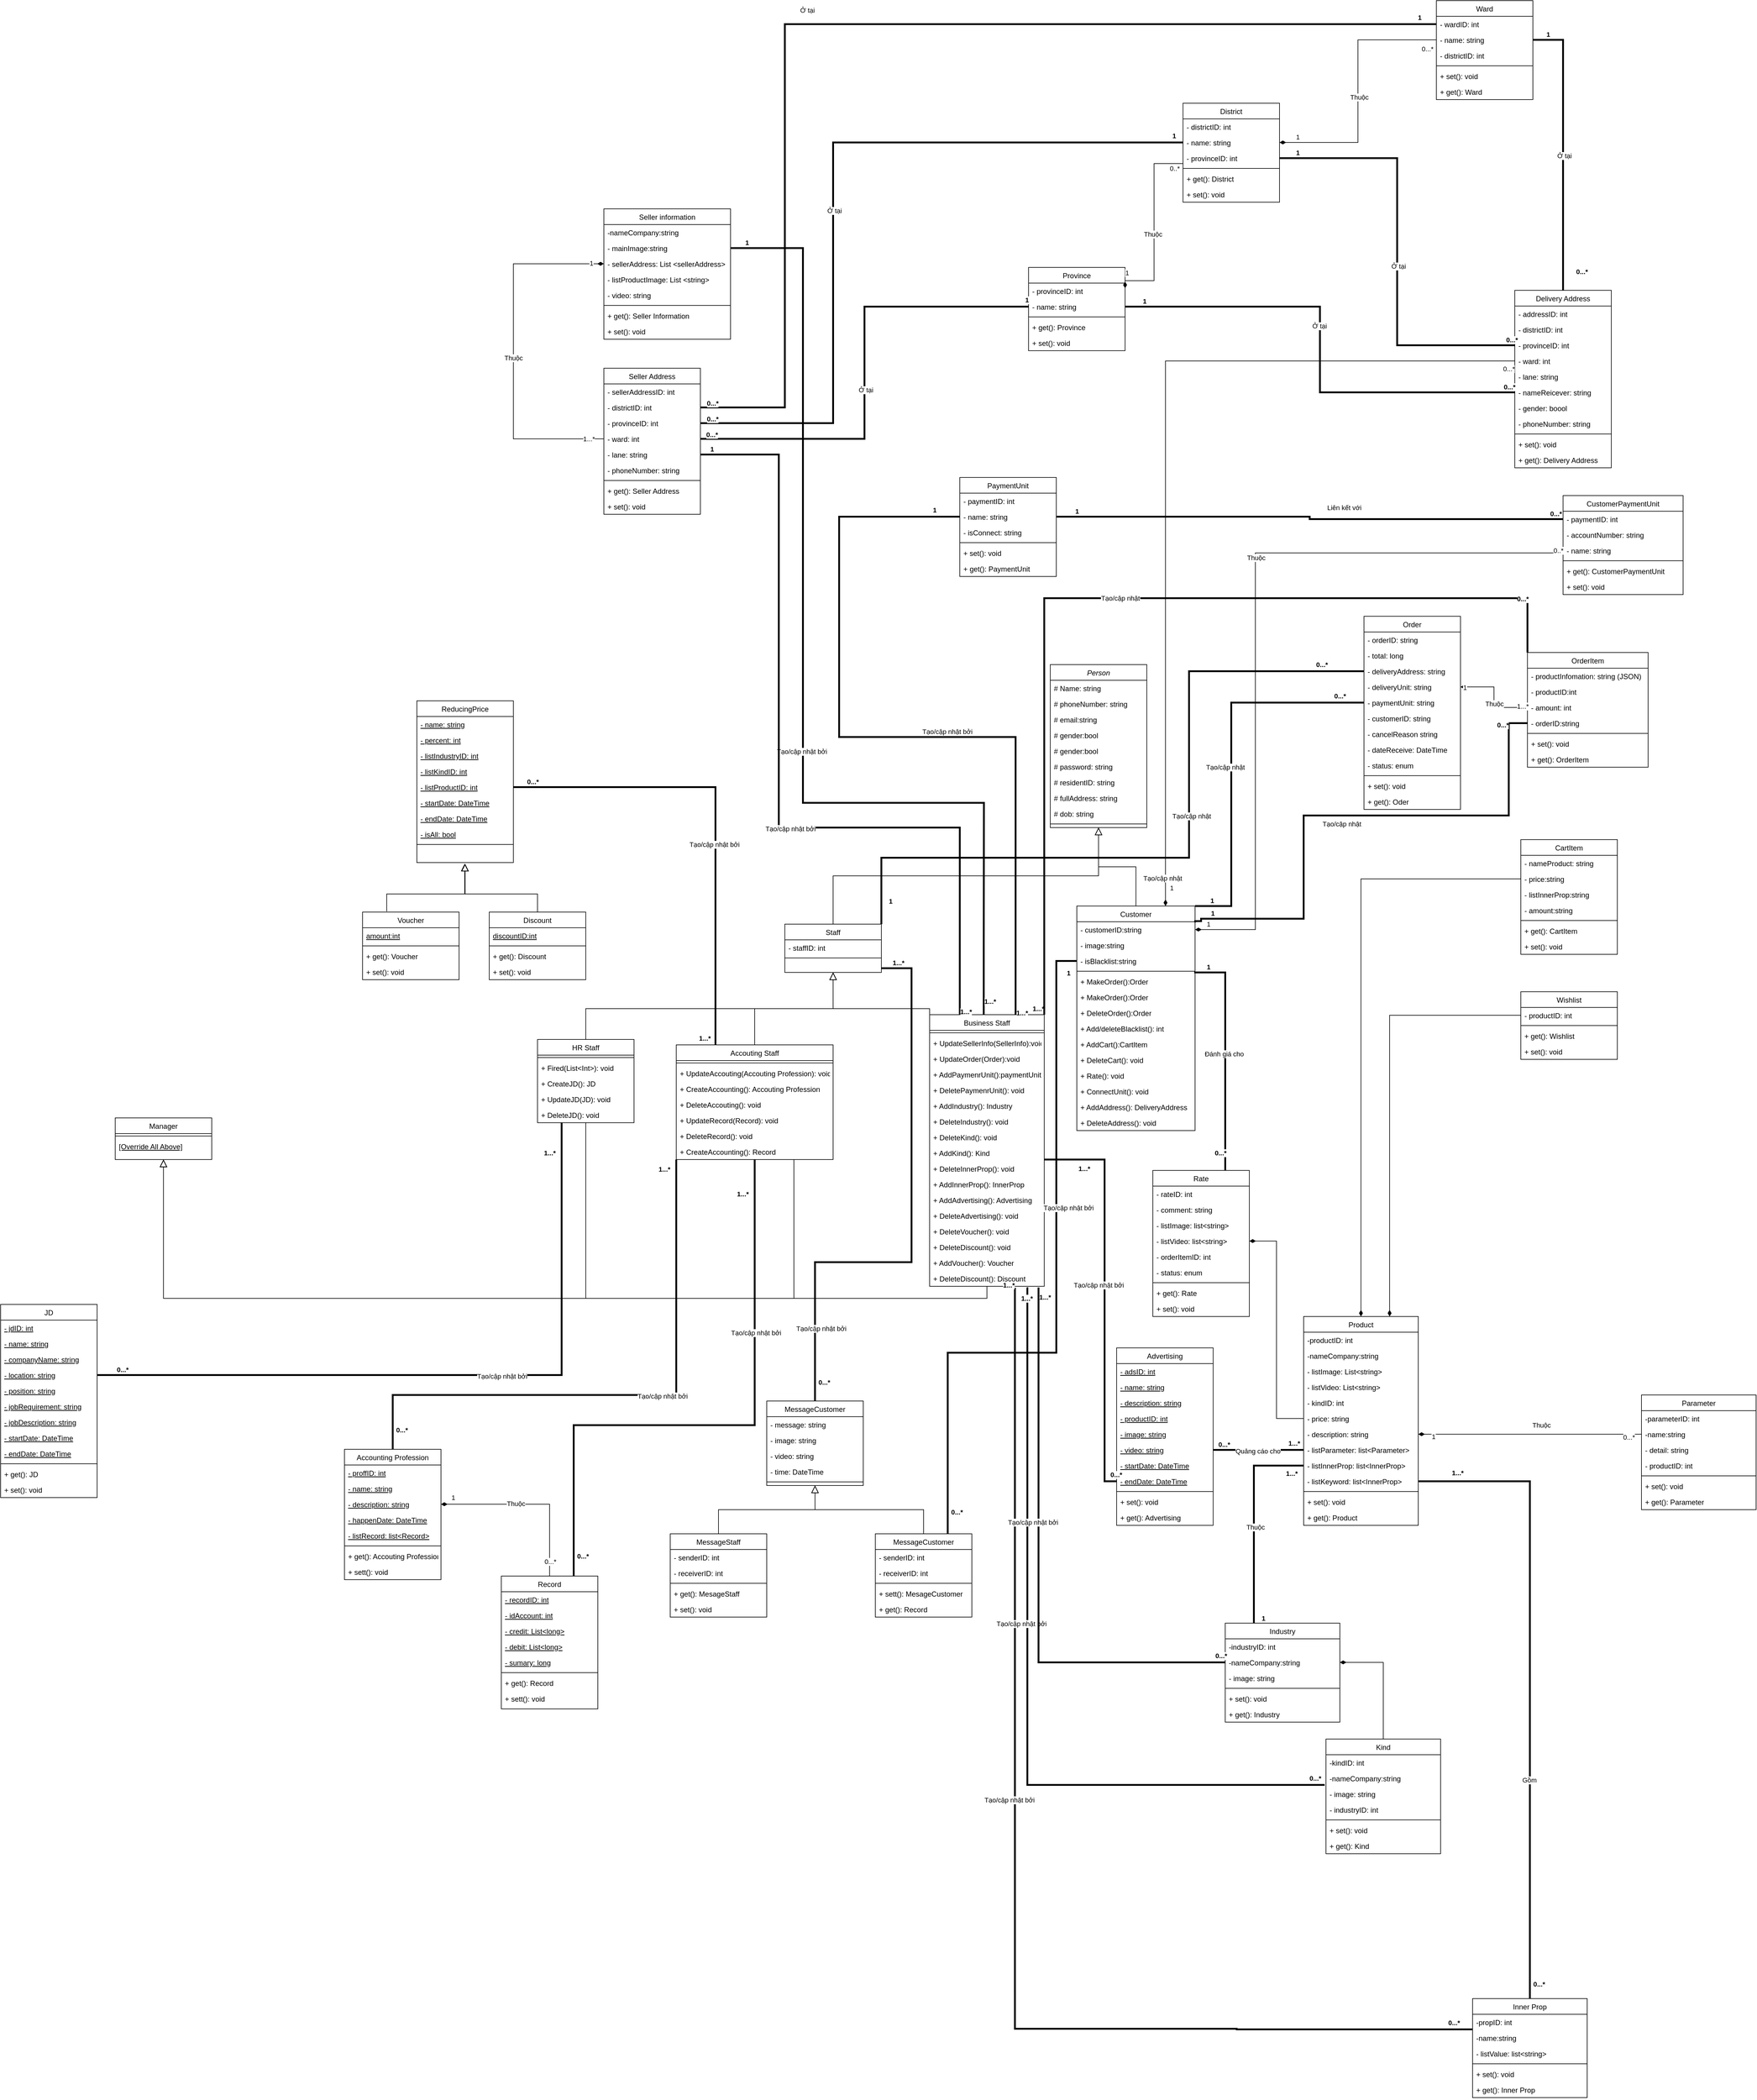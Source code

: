 <mxfile version="15.4.0" type="device"><diagram id="C5RBs43oDa-KdzZeNtuy" name="Page-1"><mxGraphModel dx="8764" dy="5279" grid="1" gridSize="10" guides="1" tooltips="1" connect="1" arrows="1" fold="1" page="1" pageScale="1" pageWidth="827" pageHeight="1169" math="0" shadow="0"><root><mxCell id="WIyWlLk6GJQsqaUBKTNV-0"/><mxCell id="WIyWlLk6GJQsqaUBKTNV-1" parent="WIyWlLk6GJQsqaUBKTNV-0"/><mxCell id="zkfFHV4jXpPFQw0GAbJ--0" value="Person" style="swimlane;fontStyle=2;align=center;verticalAlign=top;childLayout=stackLayout;horizontal=1;startSize=26;horizontalStack=0;resizeParent=1;resizeLast=0;collapsible=1;marginBottom=0;rounded=0;shadow=0;strokeWidth=1;" parent="WIyWlLk6GJQsqaUBKTNV-1" vertex="1"><mxGeometry x="370" y="170" width="160" height="270" as="geometry"><mxRectangle x="230" y="140" width="160" height="26" as="alternateBounds"/></mxGeometry></mxCell><mxCell id="zkfFHV4jXpPFQw0GAbJ--1" value="# Name: string" style="text;align=left;verticalAlign=top;spacingLeft=4;spacingRight=4;overflow=hidden;rotatable=0;points=[[0,0.5],[1,0.5]];portConstraint=eastwest;" parent="zkfFHV4jXpPFQw0GAbJ--0" vertex="1"><mxGeometry y="26" width="160" height="26" as="geometry"/></mxCell><mxCell id="zkfFHV4jXpPFQw0GAbJ--2" value="# phoneNumber: string" style="text;align=left;verticalAlign=top;spacingLeft=4;spacingRight=4;overflow=hidden;rotatable=0;points=[[0,0.5],[1,0.5]];portConstraint=eastwest;rounded=0;shadow=0;html=0;" parent="zkfFHV4jXpPFQw0GAbJ--0" vertex="1"><mxGeometry y="52" width="160" height="26" as="geometry"/></mxCell><mxCell id="zkfFHV4jXpPFQw0GAbJ--3" value="# email:string" style="text;align=left;verticalAlign=top;spacingLeft=4;spacingRight=4;overflow=hidden;rotatable=0;points=[[0,0.5],[1,0.5]];portConstraint=eastwest;rounded=0;shadow=0;html=0;" parent="zkfFHV4jXpPFQw0GAbJ--0" vertex="1"><mxGeometry y="78" width="160" height="26" as="geometry"/></mxCell><mxCell id="dtYpCbc04-YMfFoeFUN8-1" value="# gender:bool" style="text;align=left;verticalAlign=top;spacingLeft=4;spacingRight=4;overflow=hidden;rotatable=0;points=[[0,0.5],[1,0.5]];portConstraint=eastwest;rounded=0;shadow=0;html=0;" parent="zkfFHV4jXpPFQw0GAbJ--0" vertex="1"><mxGeometry y="104" width="160" height="26" as="geometry"/></mxCell><mxCell id="dtYpCbc04-YMfFoeFUN8-2" value="# gender:bool" style="text;align=left;verticalAlign=top;spacingLeft=4;spacingRight=4;overflow=hidden;rotatable=0;points=[[0,0.5],[1,0.5]];portConstraint=eastwest;rounded=0;shadow=0;html=0;" parent="zkfFHV4jXpPFQw0GAbJ--0" vertex="1"><mxGeometry y="130" width="160" height="26" as="geometry"/></mxCell><mxCell id="dtYpCbc04-YMfFoeFUN8-3" value="# password: string" style="text;align=left;verticalAlign=top;spacingLeft=4;spacingRight=4;overflow=hidden;rotatable=0;points=[[0,0.5],[1,0.5]];portConstraint=eastwest;rounded=0;shadow=0;html=0;" parent="zkfFHV4jXpPFQw0GAbJ--0" vertex="1"><mxGeometry y="156" width="160" height="26" as="geometry"/></mxCell><mxCell id="dtYpCbc04-YMfFoeFUN8-5" value="# residentID: string" style="text;align=left;verticalAlign=top;spacingLeft=4;spacingRight=4;overflow=hidden;rotatable=0;points=[[0,0.5],[1,0.5]];portConstraint=eastwest;rounded=0;shadow=0;html=0;" parent="zkfFHV4jXpPFQw0GAbJ--0" vertex="1"><mxGeometry y="182" width="160" height="26" as="geometry"/></mxCell><mxCell id="dtYpCbc04-YMfFoeFUN8-6" value="# fullAddress: string" style="text;align=left;verticalAlign=top;spacingLeft=4;spacingRight=4;overflow=hidden;rotatable=0;points=[[0,0.5],[1,0.5]];portConstraint=eastwest;rounded=0;shadow=0;html=0;" parent="zkfFHV4jXpPFQw0GAbJ--0" vertex="1"><mxGeometry y="208" width="160" height="26" as="geometry"/></mxCell><mxCell id="dtYpCbc04-YMfFoeFUN8-9" value="# dob: string" style="text;align=left;verticalAlign=top;spacingLeft=4;spacingRight=4;overflow=hidden;rotatable=0;points=[[0,0.5],[1,0.5]];portConstraint=eastwest;rounded=0;shadow=0;html=0;" parent="zkfFHV4jXpPFQw0GAbJ--0" vertex="1"><mxGeometry y="234" width="160" height="26" as="geometry"/></mxCell><mxCell id="zkfFHV4jXpPFQw0GAbJ--4" value="" style="line;html=1;strokeWidth=1;align=left;verticalAlign=middle;spacingTop=-1;spacingLeft=3;spacingRight=3;rotatable=0;labelPosition=right;points=[];portConstraint=eastwest;" parent="zkfFHV4jXpPFQw0GAbJ--0" vertex="1"><mxGeometry y="260" width="160" height="8" as="geometry"/></mxCell><mxCell id="zkfFHV4jXpPFQw0GAbJ--6" value="Staff" style="swimlane;fontStyle=0;align=center;verticalAlign=top;childLayout=stackLayout;horizontal=1;startSize=26;horizontalStack=0;resizeParent=1;resizeLast=0;collapsible=1;marginBottom=0;rounded=0;shadow=0;strokeWidth=1;" parent="WIyWlLk6GJQsqaUBKTNV-1" vertex="1"><mxGeometry x="-70" y="600" width="160" height="80" as="geometry"><mxRectangle x="130" y="380" width="160" height="26" as="alternateBounds"/></mxGeometry></mxCell><mxCell id="zkfFHV4jXpPFQw0GAbJ--7" value="- staffID: int" style="text;align=left;verticalAlign=top;spacingLeft=4;spacingRight=4;overflow=hidden;rotatable=0;points=[[0,0.5],[1,0.5]];portConstraint=eastwest;" parent="zkfFHV4jXpPFQw0GAbJ--6" vertex="1"><mxGeometry y="26" width="160" height="26" as="geometry"/></mxCell><mxCell id="zkfFHV4jXpPFQw0GAbJ--9" value="" style="line;html=1;strokeWidth=1;align=left;verticalAlign=middle;spacingTop=-1;spacingLeft=3;spacingRight=3;rotatable=0;labelPosition=right;points=[];portConstraint=eastwest;" parent="zkfFHV4jXpPFQw0GAbJ--6" vertex="1"><mxGeometry y="52" width="160" height="8" as="geometry"/></mxCell><mxCell id="zkfFHV4jXpPFQw0GAbJ--12" value="" style="endArrow=block;endSize=10;endFill=0;shadow=0;strokeWidth=1;rounded=0;edgeStyle=elbowEdgeStyle;elbow=vertical;" parent="WIyWlLk6GJQsqaUBKTNV-1" source="zkfFHV4jXpPFQw0GAbJ--6" target="zkfFHV4jXpPFQw0GAbJ--0" edge="1"><mxGeometry width="160" relative="1" as="geometry"><mxPoint x="200" y="203" as="sourcePoint"/><mxPoint x="200" y="203" as="targetPoint"/></mxGeometry></mxCell><mxCell id="zkfFHV4jXpPFQw0GAbJ--13" value="Customer" style="swimlane;fontStyle=0;align=center;verticalAlign=top;childLayout=stackLayout;horizontal=1;startSize=26;horizontalStack=0;resizeParent=1;resizeLast=0;collapsible=1;marginBottom=0;rounded=0;shadow=0;strokeWidth=1;" parent="WIyWlLk6GJQsqaUBKTNV-1" vertex="1"><mxGeometry x="414" y="570" width="196" height="372" as="geometry"><mxRectangle x="340" y="380" width="170" height="26" as="alternateBounds"/></mxGeometry></mxCell><mxCell id="zkfFHV4jXpPFQw0GAbJ--14" value="- customerID:string" style="text;align=left;verticalAlign=top;spacingLeft=4;spacingRight=4;overflow=hidden;rotatable=0;points=[[0,0.5],[1,0.5]];portConstraint=eastwest;" parent="zkfFHV4jXpPFQw0GAbJ--13" vertex="1"><mxGeometry y="26" width="196" height="26" as="geometry"/></mxCell><mxCell id="dtYpCbc04-YMfFoeFUN8-7" value="- image:string" style="text;align=left;verticalAlign=top;spacingLeft=4;spacingRight=4;overflow=hidden;rotatable=0;points=[[0,0.5],[1,0.5]];portConstraint=eastwest;" parent="zkfFHV4jXpPFQw0GAbJ--13" vertex="1"><mxGeometry y="52" width="196" height="26" as="geometry"/></mxCell><mxCell id="dtYpCbc04-YMfFoeFUN8-8" value="- isBlacklist:string" style="text;align=left;verticalAlign=top;spacingLeft=4;spacingRight=4;overflow=hidden;rotatable=0;points=[[0,0.5],[1,0.5]];portConstraint=eastwest;" parent="zkfFHV4jXpPFQw0GAbJ--13" vertex="1"><mxGeometry y="78" width="196" height="26" as="geometry"/></mxCell><mxCell id="zkfFHV4jXpPFQw0GAbJ--15" value="" style="line;html=1;strokeWidth=1;align=left;verticalAlign=middle;spacingTop=-1;spacingLeft=3;spacingRight=3;rotatable=0;labelPosition=right;points=[];portConstraint=eastwest;" parent="zkfFHV4jXpPFQw0GAbJ--13" vertex="1"><mxGeometry y="104" width="196" height="8" as="geometry"/></mxCell><mxCell id="IE9AGzrZ3rbIxEeUVWNa-273" value="+ MakeOrder():Order" style="text;align=left;verticalAlign=top;spacingLeft=4;spacingRight=4;overflow=hidden;rotatable=0;points=[[0,0.5],[1,0.5]];portConstraint=eastwest;" vertex="1" parent="zkfFHV4jXpPFQw0GAbJ--13"><mxGeometry y="112" width="196" height="26" as="geometry"/></mxCell><mxCell id="IE9AGzrZ3rbIxEeUVWNa-254" value="+ MakeOrder():Order" style="text;align=left;verticalAlign=top;spacingLeft=4;spacingRight=4;overflow=hidden;rotatable=0;points=[[0,0.5],[1,0.5]];portConstraint=eastwest;" vertex="1" parent="zkfFHV4jXpPFQw0GAbJ--13"><mxGeometry y="138" width="196" height="26" as="geometry"/></mxCell><mxCell id="IE9AGzrZ3rbIxEeUVWNa-255" value="+ DeleteOrder():Order" style="text;align=left;verticalAlign=top;spacingLeft=4;spacingRight=4;overflow=hidden;rotatable=0;points=[[0,0.5],[1,0.5]];portConstraint=eastwest;" vertex="1" parent="zkfFHV4jXpPFQw0GAbJ--13"><mxGeometry y="164" width="196" height="26" as="geometry"/></mxCell><mxCell id="IE9AGzrZ3rbIxEeUVWNa-256" value="+ Add/deleteBlacklist(): int" style="text;align=left;verticalAlign=top;spacingLeft=4;spacingRight=4;overflow=hidden;rotatable=0;points=[[0,0.5],[1,0.5]];portConstraint=eastwest;" vertex="1" parent="zkfFHV4jXpPFQw0GAbJ--13"><mxGeometry y="190" width="196" height="26" as="geometry"/></mxCell><mxCell id="IE9AGzrZ3rbIxEeUVWNa-257" value="+ AddCart():CartItem" style="text;align=left;verticalAlign=top;spacingLeft=4;spacingRight=4;overflow=hidden;rotatable=0;points=[[0,0.5],[1,0.5]];portConstraint=eastwest;" vertex="1" parent="zkfFHV4jXpPFQw0GAbJ--13"><mxGeometry y="216" width="196" height="26" as="geometry"/></mxCell><mxCell id="IE9AGzrZ3rbIxEeUVWNa-258" value="+ DeleteCart(): void" style="text;align=left;verticalAlign=top;spacingLeft=4;spacingRight=4;overflow=hidden;rotatable=0;points=[[0,0.5],[1,0.5]];portConstraint=eastwest;" vertex="1" parent="zkfFHV4jXpPFQw0GAbJ--13"><mxGeometry y="242" width="196" height="26" as="geometry"/></mxCell><mxCell id="IE9AGzrZ3rbIxEeUVWNa-259" value="+ Rate(): void" style="text;align=left;verticalAlign=top;spacingLeft=4;spacingRight=4;overflow=hidden;rotatable=0;points=[[0,0.5],[1,0.5]];portConstraint=eastwest;" vertex="1" parent="zkfFHV4jXpPFQw0GAbJ--13"><mxGeometry y="268" width="196" height="26" as="geometry"/></mxCell><mxCell id="IE9AGzrZ3rbIxEeUVWNa-272" value="+ ConnectUnit(): void" style="text;align=left;verticalAlign=top;spacingLeft=4;spacingRight=4;overflow=hidden;rotatable=0;points=[[0,0.5],[1,0.5]];portConstraint=eastwest;" vertex="1" parent="zkfFHV4jXpPFQw0GAbJ--13"><mxGeometry y="294" width="196" height="26" as="geometry"/></mxCell><mxCell id="IE9AGzrZ3rbIxEeUVWNa-274" value="+ AddAddress(): DeliveryAddress" style="text;align=left;verticalAlign=top;spacingLeft=4;spacingRight=4;overflow=hidden;rotatable=0;points=[[0,0.5],[1,0.5]];portConstraint=eastwest;" vertex="1" parent="zkfFHV4jXpPFQw0GAbJ--13"><mxGeometry y="320" width="196" height="26" as="geometry"/></mxCell><mxCell id="IE9AGzrZ3rbIxEeUVWNa-275" value="+ DeleteAddress(): void" style="text;align=left;verticalAlign=top;spacingLeft=4;spacingRight=4;overflow=hidden;rotatable=0;points=[[0,0.5],[1,0.5]];portConstraint=eastwest;" vertex="1" parent="zkfFHV4jXpPFQw0GAbJ--13"><mxGeometry y="346" width="196" height="26" as="geometry"/></mxCell><mxCell id="zkfFHV4jXpPFQw0GAbJ--16" value="" style="endArrow=block;endSize=10;endFill=0;shadow=0;strokeWidth=1;rounded=0;edgeStyle=elbowEdgeStyle;elbow=vertical;" parent="WIyWlLk6GJQsqaUBKTNV-1" source="zkfFHV4jXpPFQw0GAbJ--13" target="zkfFHV4jXpPFQw0GAbJ--0" edge="1"><mxGeometry width="160" relative="1" as="geometry"><mxPoint x="210" y="373" as="sourcePoint"/><mxPoint x="310" y="271" as="targetPoint"/></mxGeometry></mxCell><mxCell id="dtYpCbc04-YMfFoeFUN8-10" value="Accouting Staff" style="swimlane;fontStyle=0;align=center;verticalAlign=top;childLayout=stackLayout;horizontal=1;startSize=26;horizontalStack=0;resizeParent=1;resizeLast=0;collapsible=1;marginBottom=0;rounded=0;shadow=0;strokeWidth=1;" parent="WIyWlLk6GJQsqaUBKTNV-1" vertex="1"><mxGeometry x="-250" y="800" width="260" height="190" as="geometry"><mxRectangle x="130" y="380" width="160" height="26" as="alternateBounds"/></mxGeometry></mxCell><mxCell id="dtYpCbc04-YMfFoeFUN8-12" value="" style="line;html=1;strokeWidth=1;align=left;verticalAlign=middle;spacingTop=-1;spacingLeft=3;spacingRight=3;rotatable=0;labelPosition=right;points=[];portConstraint=eastwest;" parent="dtYpCbc04-YMfFoeFUN8-10" vertex="1"><mxGeometry y="26" width="260" height="8" as="geometry"/></mxCell><mxCell id="IE9AGzrZ3rbIxEeUVWNa-168" value="+ UpdateAccouting(Accouting Profession): void" style="text;align=left;verticalAlign=top;spacingLeft=4;spacingRight=4;overflow=hidden;rotatable=0;points=[[0,0.5],[1,0.5]];portConstraint=eastwest;" vertex="1" parent="dtYpCbc04-YMfFoeFUN8-10"><mxGeometry y="34" width="260" height="26" as="geometry"/></mxCell><mxCell id="IE9AGzrZ3rbIxEeUVWNa-167" value="+ CreateAccounting(): Accouting Profession" style="text;align=left;verticalAlign=top;spacingLeft=4;spacingRight=4;overflow=hidden;rotatable=0;points=[[0,0.5],[1,0.5]];portConstraint=eastwest;" vertex="1" parent="dtYpCbc04-YMfFoeFUN8-10"><mxGeometry y="60" width="260" height="26" as="geometry"/></mxCell><mxCell id="IE9AGzrZ3rbIxEeUVWNa-169" value="+ DeleteAccouting(): void" style="text;align=left;verticalAlign=top;spacingLeft=4;spacingRight=4;overflow=hidden;rotatable=0;points=[[0,0.5],[1,0.5]];portConstraint=eastwest;" vertex="1" parent="dtYpCbc04-YMfFoeFUN8-10"><mxGeometry y="86" width="260" height="26" as="geometry"/></mxCell><mxCell id="IE9AGzrZ3rbIxEeUVWNa-170" value="+ UpdateRecord(Record): void" style="text;align=left;verticalAlign=top;spacingLeft=4;spacingRight=4;overflow=hidden;rotatable=0;points=[[0,0.5],[1,0.5]];portConstraint=eastwest;" vertex="1" parent="dtYpCbc04-YMfFoeFUN8-10"><mxGeometry y="112" width="260" height="26" as="geometry"/></mxCell><mxCell id="IE9AGzrZ3rbIxEeUVWNa-172" value="+ DeleteRecord(): void" style="text;align=left;verticalAlign=top;spacingLeft=4;spacingRight=4;overflow=hidden;rotatable=0;points=[[0,0.5],[1,0.5]];portConstraint=eastwest;" vertex="1" parent="dtYpCbc04-YMfFoeFUN8-10"><mxGeometry y="138" width="260" height="26" as="geometry"/></mxCell><mxCell id="IE9AGzrZ3rbIxEeUVWNa-171" value="+ CreateAccounting(): Record" style="text;align=left;verticalAlign=top;spacingLeft=4;spacingRight=4;overflow=hidden;rotatable=0;points=[[0,0.5],[1,0.5]];portConstraint=eastwest;" vertex="1" parent="dtYpCbc04-YMfFoeFUN8-10"><mxGeometry y="164" width="260" height="26" as="geometry"/></mxCell><mxCell id="dtYpCbc04-YMfFoeFUN8-15" value="" style="endArrow=block;endSize=10;endFill=0;shadow=0;strokeWidth=1;rounded=0;edgeStyle=elbowEdgeStyle;elbow=vertical;exitX=0.5;exitY=0;exitDx=0;exitDy=0;entryX=0.5;entryY=1;entryDx=0;entryDy=0;" parent="WIyWlLk6GJQsqaUBKTNV-1" source="dtYpCbc04-YMfFoeFUN8-10" target="zkfFHV4jXpPFQw0GAbJ--6" edge="1"><mxGeometry width="160" relative="1" as="geometry"><mxPoint x="20" y="610" as="sourcePoint"/><mxPoint x="240" y="600" as="targetPoint"/><Array as="points"><mxPoint x="-90" y="740"/><mxPoint x="-70" y="760"/><mxPoint x="20" y="760"/></Array></mxGeometry></mxCell><mxCell id="dtYpCbc04-YMfFoeFUN8-16" value="Manager" style="swimlane;fontStyle=0;align=center;verticalAlign=top;childLayout=stackLayout;horizontal=1;startSize=26;horizontalStack=0;resizeParent=1;resizeLast=0;collapsible=1;marginBottom=0;rounded=0;shadow=0;strokeWidth=1;" parent="WIyWlLk6GJQsqaUBKTNV-1" vertex="1"><mxGeometry x="-1180" y="921" width="160" height="69" as="geometry"><mxRectangle x="130" y="380" width="160" height="26" as="alternateBounds"/></mxGeometry></mxCell><mxCell id="dtYpCbc04-YMfFoeFUN8-18" value="" style="line;html=1;strokeWidth=1;align=left;verticalAlign=middle;spacingTop=-1;spacingLeft=3;spacingRight=3;rotatable=0;labelPosition=right;points=[];portConstraint=eastwest;" parent="dtYpCbc04-YMfFoeFUN8-16" vertex="1"><mxGeometry y="26" width="160" height="8" as="geometry"/></mxCell><mxCell id="dtYpCbc04-YMfFoeFUN8-19" value="[Override All Above]" style="text;align=left;verticalAlign=top;spacingLeft=4;spacingRight=4;overflow=hidden;rotatable=0;points=[[0,0.5],[1,0.5]];portConstraint=eastwest;fontStyle=4" parent="dtYpCbc04-YMfFoeFUN8-16" vertex="1"><mxGeometry y="34" width="160" height="26" as="geometry"/></mxCell><mxCell id="dtYpCbc04-YMfFoeFUN8-21" value="Business Staff" style="swimlane;fontStyle=0;align=center;verticalAlign=top;childLayout=stackLayout;horizontal=1;startSize=26;horizontalStack=0;resizeParent=1;resizeLast=0;collapsible=1;marginBottom=0;rounded=0;shadow=0;strokeWidth=1;" parent="WIyWlLk6GJQsqaUBKTNV-1" vertex="1"><mxGeometry x="170" y="750" width="190" height="450" as="geometry"><mxRectangle x="130" y="380" width="160" height="26" as="alternateBounds"/></mxGeometry></mxCell><mxCell id="dtYpCbc04-YMfFoeFUN8-23" value="" style="line;html=1;strokeWidth=1;align=left;verticalAlign=middle;spacingTop=-1;spacingLeft=3;spacingRight=3;rotatable=0;labelPosition=right;points=[];portConstraint=eastwest;" parent="dtYpCbc04-YMfFoeFUN8-21" vertex="1"><mxGeometry y="26" width="190" height="8" as="geometry"/></mxCell><mxCell id="dtYpCbc04-YMfFoeFUN8-24" value="+ UpdateSellerInfo(SellerInfo):void" style="text;align=left;verticalAlign=top;spacingLeft=4;spacingRight=4;overflow=hidden;rotatable=0;points=[[0,0.5],[1,0.5]];portConstraint=eastwest;fontStyle=0" parent="dtYpCbc04-YMfFoeFUN8-21" vertex="1"><mxGeometry y="34" width="190" height="26" as="geometry"/></mxCell><mxCell id="dtYpCbc04-YMfFoeFUN8-25" value="+ UpdateOrder(Order):void" style="text;align=left;verticalAlign=top;spacingLeft=4;spacingRight=4;overflow=hidden;rotatable=0;points=[[0,0.5],[1,0.5]];portConstraint=eastwest;" parent="dtYpCbc04-YMfFoeFUN8-21" vertex="1"><mxGeometry y="60" width="190" height="26" as="geometry"/></mxCell><mxCell id="IE9AGzrZ3rbIxEeUVWNa-204" value="+ AddPaymenrUnit():paymentUnit" style="text;align=left;verticalAlign=top;spacingLeft=4;spacingRight=4;overflow=hidden;rotatable=0;points=[[0,0.5],[1,0.5]];portConstraint=eastwest;" vertex="1" parent="dtYpCbc04-YMfFoeFUN8-21"><mxGeometry y="86" width="190" height="26" as="geometry"/></mxCell><mxCell id="IE9AGzrZ3rbIxEeUVWNa-205" value="+ DeletePaymenrUnit(): void" style="text;align=left;verticalAlign=top;spacingLeft=4;spacingRight=4;overflow=hidden;rotatable=0;points=[[0,0.5],[1,0.5]];portConstraint=eastwest;" vertex="1" parent="dtYpCbc04-YMfFoeFUN8-21"><mxGeometry y="112" width="190" height="26" as="geometry"/></mxCell><mxCell id="IE9AGzrZ3rbIxEeUVWNa-224" value="+ AddIndustry(): Industry " style="text;align=left;verticalAlign=top;spacingLeft=4;spacingRight=4;overflow=hidden;rotatable=0;points=[[0,0.5],[1,0.5]];portConstraint=eastwest;" vertex="1" parent="dtYpCbc04-YMfFoeFUN8-21"><mxGeometry y="138" width="190" height="26" as="geometry"/></mxCell><mxCell id="IE9AGzrZ3rbIxEeUVWNa-225" value="+ DeleteIndustry(): void" style="text;align=left;verticalAlign=top;spacingLeft=4;spacingRight=4;overflow=hidden;rotatable=0;points=[[0,0.5],[1,0.5]];portConstraint=eastwest;" vertex="1" parent="dtYpCbc04-YMfFoeFUN8-21"><mxGeometry y="164" width="190" height="26" as="geometry"/></mxCell><mxCell id="IE9AGzrZ3rbIxEeUVWNa-226" value="+ DeleteKind(): void" style="text;align=left;verticalAlign=top;spacingLeft=4;spacingRight=4;overflow=hidden;rotatable=0;points=[[0,0.5],[1,0.5]];portConstraint=eastwest;" vertex="1" parent="dtYpCbc04-YMfFoeFUN8-21"><mxGeometry y="190" width="190" height="26" as="geometry"/></mxCell><mxCell id="IE9AGzrZ3rbIxEeUVWNa-227" value="+ AddKind(): Kind" style="text;align=left;verticalAlign=top;spacingLeft=4;spacingRight=4;overflow=hidden;rotatable=0;points=[[0,0.5],[1,0.5]];portConstraint=eastwest;" vertex="1" parent="dtYpCbc04-YMfFoeFUN8-21"><mxGeometry y="216" width="190" height="26" as="geometry"/></mxCell><mxCell id="IE9AGzrZ3rbIxEeUVWNa-228" value="+ DeleteInnerProp(): void" style="text;align=left;verticalAlign=top;spacingLeft=4;spacingRight=4;overflow=hidden;rotatable=0;points=[[0,0.5],[1,0.5]];portConstraint=eastwest;" vertex="1" parent="dtYpCbc04-YMfFoeFUN8-21"><mxGeometry y="242" width="190" height="26" as="geometry"/></mxCell><mxCell id="IE9AGzrZ3rbIxEeUVWNa-229" value="+ AddInnerProp(): InnerProp" style="text;align=left;verticalAlign=top;spacingLeft=4;spacingRight=4;overflow=hidden;rotatable=0;points=[[0,0.5],[1,0.5]];portConstraint=eastwest;" vertex="1" parent="dtYpCbc04-YMfFoeFUN8-21"><mxGeometry y="268" width="190" height="26" as="geometry"/></mxCell><mxCell id="IE9AGzrZ3rbIxEeUVWNa-234" value="+ AddAdvertising(): Advertising" style="text;align=left;verticalAlign=top;spacingLeft=4;spacingRight=4;overflow=hidden;rotatable=0;points=[[0,0.5],[1,0.5]];portConstraint=eastwest;" vertex="1" parent="dtYpCbc04-YMfFoeFUN8-21"><mxGeometry y="294" width="190" height="26" as="geometry"/></mxCell><mxCell id="IE9AGzrZ3rbIxEeUVWNa-236" value="+ DeleteAdvertising(): void" style="text;align=left;verticalAlign=top;spacingLeft=4;spacingRight=4;overflow=hidden;rotatable=0;points=[[0,0.5],[1,0.5]];portConstraint=eastwest;" vertex="1" parent="dtYpCbc04-YMfFoeFUN8-21"><mxGeometry y="320" width="190" height="26" as="geometry"/></mxCell><mxCell id="IE9AGzrZ3rbIxEeUVWNa-237" value="+ DeleteVoucher(): void" style="text;align=left;verticalAlign=top;spacingLeft=4;spacingRight=4;overflow=hidden;rotatable=0;points=[[0,0.5],[1,0.5]];portConstraint=eastwest;" vertex="1" parent="dtYpCbc04-YMfFoeFUN8-21"><mxGeometry y="346" width="190" height="26" as="geometry"/></mxCell><mxCell id="IE9AGzrZ3rbIxEeUVWNa-238" value="+ DeleteDiscount(): void" style="text;align=left;verticalAlign=top;spacingLeft=4;spacingRight=4;overflow=hidden;rotatable=0;points=[[0,0.5],[1,0.5]];portConstraint=eastwest;" vertex="1" parent="dtYpCbc04-YMfFoeFUN8-21"><mxGeometry y="372" width="190" height="26" as="geometry"/></mxCell><mxCell id="IE9AGzrZ3rbIxEeUVWNa-239" value="+ AddVoucher(): Voucher" style="text;align=left;verticalAlign=top;spacingLeft=4;spacingRight=4;overflow=hidden;rotatable=0;points=[[0,0.5],[1,0.5]];portConstraint=eastwest;" vertex="1" parent="dtYpCbc04-YMfFoeFUN8-21"><mxGeometry y="398" width="190" height="26" as="geometry"/></mxCell><mxCell id="IE9AGzrZ3rbIxEeUVWNa-240" value="+ DeleteDiscount(): Discount" style="text;align=left;verticalAlign=top;spacingLeft=4;spacingRight=4;overflow=hidden;rotatable=0;points=[[0,0.5],[1,0.5]];portConstraint=eastwest;" vertex="1" parent="dtYpCbc04-YMfFoeFUN8-21"><mxGeometry y="424" width="190" height="26" as="geometry"/></mxCell><mxCell id="dtYpCbc04-YMfFoeFUN8-26" value="HR Staff" style="swimlane;fontStyle=0;align=center;verticalAlign=top;childLayout=stackLayout;horizontal=1;startSize=26;horizontalStack=0;resizeParent=1;resizeLast=0;collapsible=1;marginBottom=0;rounded=0;shadow=0;strokeWidth=1;" parent="WIyWlLk6GJQsqaUBKTNV-1" vertex="1"><mxGeometry x="-480" y="791" width="160" height="138" as="geometry"><mxRectangle x="130" y="380" width="160" height="26" as="alternateBounds"/></mxGeometry></mxCell><mxCell id="dtYpCbc04-YMfFoeFUN8-28" value="" style="line;html=1;strokeWidth=1;align=left;verticalAlign=middle;spacingTop=-1;spacingLeft=3;spacingRight=3;rotatable=0;labelPosition=right;points=[];portConstraint=eastwest;" parent="dtYpCbc04-YMfFoeFUN8-26" vertex="1"><mxGeometry y="26" width="160" height="8" as="geometry"/></mxCell><mxCell id="dtYpCbc04-YMfFoeFUN8-29" value="+ Fired(List&lt;Int&gt;): void" style="text;align=left;verticalAlign=top;spacingLeft=4;spacingRight=4;overflow=hidden;rotatable=0;points=[[0,0.5],[1,0.5]];portConstraint=eastwest;fontStyle=0" parent="dtYpCbc04-YMfFoeFUN8-26" vertex="1"><mxGeometry y="34" width="160" height="26" as="geometry"/></mxCell><mxCell id="dtYpCbc04-YMfFoeFUN8-30" value="+ CreateJD(): JD" style="text;align=left;verticalAlign=top;spacingLeft=4;spacingRight=4;overflow=hidden;rotatable=0;points=[[0,0.5],[1,0.5]];portConstraint=eastwest;" parent="dtYpCbc04-YMfFoeFUN8-26" vertex="1"><mxGeometry y="60" width="160" height="26" as="geometry"/></mxCell><mxCell id="IE9AGzrZ3rbIxEeUVWNa-165" value="+ UpdateJD(JD): void" style="text;align=left;verticalAlign=top;spacingLeft=4;spacingRight=4;overflow=hidden;rotatable=0;points=[[0,0.5],[1,0.5]];portConstraint=eastwest;" vertex="1" parent="dtYpCbc04-YMfFoeFUN8-26"><mxGeometry y="86" width="160" height="26" as="geometry"/></mxCell><mxCell id="IE9AGzrZ3rbIxEeUVWNa-166" value="+ DeleteJD(): void" style="text;align=left;verticalAlign=top;spacingLeft=4;spacingRight=4;overflow=hidden;rotatable=0;points=[[0,0.5],[1,0.5]];portConstraint=eastwest;" vertex="1" parent="dtYpCbc04-YMfFoeFUN8-26"><mxGeometry y="112" width="160" height="26" as="geometry"/></mxCell><mxCell id="dtYpCbc04-YMfFoeFUN8-34" value="" style="endArrow=block;endSize=10;endFill=0;shadow=0;strokeWidth=1;rounded=0;edgeStyle=elbowEdgeStyle;elbow=vertical;exitX=0;exitY=0;exitDx=0;exitDy=0;" parent="WIyWlLk6GJQsqaUBKTNV-1" source="dtYpCbc04-YMfFoeFUN8-21" edge="1"><mxGeometry width="160" relative="1" as="geometry"><mxPoint x="120" y="800" as="sourcePoint"/><mxPoint x="10" y="680" as="targetPoint"/><Array as="points"><mxPoint x="120" y="740"/><mxPoint x="20" y="760"/><mxPoint x="110" y="760"/><mxPoint x="110" y="770"/></Array></mxGeometry></mxCell><mxCell id="dtYpCbc04-YMfFoeFUN8-35" value="" style="endArrow=block;endSize=10;endFill=0;shadow=0;strokeWidth=1;rounded=0;edgeStyle=elbowEdgeStyle;elbow=vertical;exitX=0.5;exitY=0;exitDx=0;exitDy=0;" parent="WIyWlLk6GJQsqaUBKTNV-1" source="dtYpCbc04-YMfFoeFUN8-26" edge="1"><mxGeometry width="160" relative="1" as="geometry"><mxPoint x="-150" y="810" as="sourcePoint"/><mxPoint x="10" y="680" as="targetPoint"/><Array as="points"><mxPoint x="-10" y="740"/><mxPoint x="-10" y="760"/><mxPoint x="-60" y="770"/><mxPoint x="30" y="770"/></Array></mxGeometry></mxCell><mxCell id="dtYpCbc04-YMfFoeFUN8-36" value="CartItem" style="swimlane;fontStyle=0;align=center;verticalAlign=top;childLayout=stackLayout;horizontal=1;startSize=26;horizontalStack=0;resizeParent=1;resizeLast=0;collapsible=1;marginBottom=0;rounded=0;shadow=0;strokeWidth=1;" parent="WIyWlLk6GJQsqaUBKTNV-1" vertex="1"><mxGeometry x="1150" y="460" width="160" height="190" as="geometry"><mxRectangle x="340" y="380" width="170" height="26" as="alternateBounds"/></mxGeometry></mxCell><mxCell id="dtYpCbc04-YMfFoeFUN8-37" value="- nameProduct: string" style="text;align=left;verticalAlign=top;spacingLeft=4;spacingRight=4;overflow=hidden;rotatable=0;points=[[0,0.5],[1,0.5]];portConstraint=eastwest;" parent="dtYpCbc04-YMfFoeFUN8-36" vertex="1"><mxGeometry y="26" width="160" height="26" as="geometry"/></mxCell><mxCell id="dtYpCbc04-YMfFoeFUN8-38" value="- price:string" style="text;align=left;verticalAlign=top;spacingLeft=4;spacingRight=4;overflow=hidden;rotatable=0;points=[[0,0.5],[1,0.5]];portConstraint=eastwest;" parent="dtYpCbc04-YMfFoeFUN8-36" vertex="1"><mxGeometry y="52" width="160" height="26" as="geometry"/></mxCell><mxCell id="dtYpCbc04-YMfFoeFUN8-39" value="- listInnerProp:string" style="text;align=left;verticalAlign=top;spacingLeft=4;spacingRight=4;overflow=hidden;rotatable=0;points=[[0,0.5],[1,0.5]];portConstraint=eastwest;" parent="dtYpCbc04-YMfFoeFUN8-36" vertex="1"><mxGeometry y="78" width="160" height="26" as="geometry"/></mxCell><mxCell id="dtYpCbc04-YMfFoeFUN8-41" value="- amount:string" style="text;align=left;verticalAlign=top;spacingLeft=4;spacingRight=4;overflow=hidden;rotatable=0;points=[[0,0.5],[1,0.5]];portConstraint=eastwest;" parent="dtYpCbc04-YMfFoeFUN8-36" vertex="1"><mxGeometry y="104" width="160" height="26" as="geometry"/></mxCell><mxCell id="dtYpCbc04-YMfFoeFUN8-40" value="" style="line;html=1;strokeWidth=1;align=left;verticalAlign=middle;spacingTop=-1;spacingLeft=3;spacingRight=3;rotatable=0;labelPosition=right;points=[];portConstraint=eastwest;" parent="dtYpCbc04-YMfFoeFUN8-36" vertex="1"><mxGeometry y="130" width="160" height="8" as="geometry"/></mxCell><mxCell id="IE9AGzrZ3rbIxEeUVWNa-263" value="+ get(): CartItem" style="text;align=left;verticalAlign=top;spacingLeft=4;spacingRight=4;overflow=hidden;rotatable=0;points=[[0,0.5],[1,0.5]];portConstraint=eastwest;" vertex="1" parent="dtYpCbc04-YMfFoeFUN8-36"><mxGeometry y="138" width="160" height="26" as="geometry"/></mxCell><mxCell id="IE9AGzrZ3rbIxEeUVWNa-264" value="+ set(): void" style="text;align=left;verticalAlign=top;spacingLeft=4;spacingRight=4;overflow=hidden;rotatable=0;points=[[0,0.5],[1,0.5]];portConstraint=eastwest;" vertex="1" parent="dtYpCbc04-YMfFoeFUN8-36"><mxGeometry y="164" width="160" height="26" as="geometry"/></mxCell><mxCell id="dtYpCbc04-YMfFoeFUN8-42" value="Wishlist" style="swimlane;fontStyle=0;align=center;verticalAlign=top;childLayout=stackLayout;horizontal=1;startSize=26;horizontalStack=0;resizeParent=1;resizeLast=0;collapsible=1;marginBottom=0;rounded=0;shadow=0;strokeWidth=1;" parent="WIyWlLk6GJQsqaUBKTNV-1" vertex="1"><mxGeometry x="1150" y="712" width="160" height="112" as="geometry"><mxRectangle x="340" y="380" width="170" height="26" as="alternateBounds"/></mxGeometry></mxCell><mxCell id="dtYpCbc04-YMfFoeFUN8-43" value="- productID: int" style="text;align=left;verticalAlign=top;spacingLeft=4;spacingRight=4;overflow=hidden;rotatable=0;points=[[0,0.5],[1,0.5]];portConstraint=eastwest;" parent="dtYpCbc04-YMfFoeFUN8-42" vertex="1"><mxGeometry y="26" width="160" height="26" as="geometry"/></mxCell><mxCell id="dtYpCbc04-YMfFoeFUN8-47" value="" style="line;html=1;strokeWidth=1;align=left;verticalAlign=middle;spacingTop=-1;spacingLeft=3;spacingRight=3;rotatable=0;labelPosition=right;points=[];portConstraint=eastwest;" parent="dtYpCbc04-YMfFoeFUN8-42" vertex="1"><mxGeometry y="52" width="160" height="8" as="geometry"/></mxCell><mxCell id="IE9AGzrZ3rbIxEeUVWNa-260" value="+ get(): Wishlist" style="text;align=left;verticalAlign=top;spacingLeft=4;spacingRight=4;overflow=hidden;rotatable=0;points=[[0,0.5],[1,0.5]];portConstraint=eastwest;" vertex="1" parent="dtYpCbc04-YMfFoeFUN8-42"><mxGeometry y="60" width="160" height="26" as="geometry"/></mxCell><mxCell id="IE9AGzrZ3rbIxEeUVWNa-261" value="+ set(): void" style="text;align=left;verticalAlign=top;spacingLeft=4;spacingRight=4;overflow=hidden;rotatable=0;points=[[0,0.5],[1,0.5]];portConstraint=eastwest;" vertex="1" parent="dtYpCbc04-YMfFoeFUN8-42"><mxGeometry y="86" width="160" height="26" as="geometry"/></mxCell><mxCell id="dtYpCbc04-YMfFoeFUN8-54" value="Order" style="swimlane;fontStyle=0;align=center;verticalAlign=top;childLayout=stackLayout;horizontal=1;startSize=26;horizontalStack=0;resizeParent=1;resizeLast=0;collapsible=1;marginBottom=0;rounded=0;shadow=0;strokeWidth=1;" parent="WIyWlLk6GJQsqaUBKTNV-1" vertex="1"><mxGeometry x="890" y="90" width="160" height="320" as="geometry"><mxRectangle x="340" y="380" width="170" height="26" as="alternateBounds"/></mxGeometry></mxCell><mxCell id="dtYpCbc04-YMfFoeFUN8-55" value="- orderID: string" style="text;align=left;verticalAlign=top;spacingLeft=4;spacingRight=4;overflow=hidden;rotatable=0;points=[[0,0.5],[1,0.5]];portConstraint=eastwest;" parent="dtYpCbc04-YMfFoeFUN8-54" vertex="1"><mxGeometry y="26" width="160" height="26" as="geometry"/></mxCell><mxCell id="dtYpCbc04-YMfFoeFUN8-57" value="- total: long" style="text;align=left;verticalAlign=top;spacingLeft=4;spacingRight=4;overflow=hidden;rotatable=0;points=[[0,0.5],[1,0.5]];portConstraint=eastwest;" parent="dtYpCbc04-YMfFoeFUN8-54" vertex="1"><mxGeometry y="52" width="160" height="26" as="geometry"/></mxCell><mxCell id="dtYpCbc04-YMfFoeFUN8-58" value="- deliveryAddress: string" style="text;align=left;verticalAlign=top;spacingLeft=4;spacingRight=4;overflow=hidden;rotatable=0;points=[[0,0.5],[1,0.5]];portConstraint=eastwest;" parent="dtYpCbc04-YMfFoeFUN8-54" vertex="1"><mxGeometry y="78" width="160" height="26" as="geometry"/></mxCell><mxCell id="dtYpCbc04-YMfFoeFUN8-60" value="- deliveryUnit: string" style="text;align=left;verticalAlign=top;spacingLeft=4;spacingRight=4;overflow=hidden;rotatable=0;points=[[0,0.5],[1,0.5]];portConstraint=eastwest;" parent="dtYpCbc04-YMfFoeFUN8-54" vertex="1"><mxGeometry y="104" width="160" height="26" as="geometry"/></mxCell><mxCell id="dtYpCbc04-YMfFoeFUN8-61" value="- paymentUnit: string" style="text;align=left;verticalAlign=top;spacingLeft=4;spacingRight=4;overflow=hidden;rotatable=0;points=[[0,0.5],[1,0.5]];portConstraint=eastwest;" parent="dtYpCbc04-YMfFoeFUN8-54" vertex="1"><mxGeometry y="130" width="160" height="26" as="geometry"/></mxCell><mxCell id="dtYpCbc04-YMfFoeFUN8-62" value="- customerID: string" style="text;align=left;verticalAlign=top;spacingLeft=4;spacingRight=4;overflow=hidden;rotatable=0;points=[[0,0.5],[1,0.5]];portConstraint=eastwest;" parent="dtYpCbc04-YMfFoeFUN8-54" vertex="1"><mxGeometry y="156" width="160" height="26" as="geometry"/></mxCell><mxCell id="dtYpCbc04-YMfFoeFUN8-63" value="- cancelReason string" style="text;align=left;verticalAlign=top;spacingLeft=4;spacingRight=4;overflow=hidden;rotatable=0;points=[[0,0.5],[1,0.5]];portConstraint=eastwest;" parent="dtYpCbc04-YMfFoeFUN8-54" vertex="1"><mxGeometry y="182" width="160" height="26" as="geometry"/></mxCell><mxCell id="dtYpCbc04-YMfFoeFUN8-64" value="- dateReceive: DateTime" style="text;align=left;verticalAlign=top;spacingLeft=4;spacingRight=4;overflow=hidden;rotatable=0;points=[[0,0.5],[1,0.5]];portConstraint=eastwest;" parent="dtYpCbc04-YMfFoeFUN8-54" vertex="1"><mxGeometry y="208" width="160" height="26" as="geometry"/></mxCell><mxCell id="dtYpCbc04-YMfFoeFUN8-71" value="- status: enum" style="text;align=left;verticalAlign=top;spacingLeft=4;spacingRight=4;overflow=hidden;rotatable=0;points=[[0,0.5],[1,0.5]];portConstraint=eastwest;" parent="dtYpCbc04-YMfFoeFUN8-54" vertex="1"><mxGeometry y="234" width="160" height="26" as="geometry"/></mxCell><mxCell id="dtYpCbc04-YMfFoeFUN8-59" value="" style="line;html=1;strokeWidth=1;align=left;verticalAlign=middle;spacingTop=-1;spacingLeft=3;spacingRight=3;rotatable=0;labelPosition=right;points=[];portConstraint=eastwest;" parent="dtYpCbc04-YMfFoeFUN8-54" vertex="1"><mxGeometry y="260" width="160" height="8" as="geometry"/></mxCell><mxCell id="IE9AGzrZ3rbIxEeUVWNa-271" value="+ set(): void" style="text;align=left;verticalAlign=top;spacingLeft=4;spacingRight=4;overflow=hidden;rotatable=0;points=[[0,0.5],[1,0.5]];portConstraint=eastwest;" vertex="1" parent="dtYpCbc04-YMfFoeFUN8-54"><mxGeometry y="268" width="160" height="26" as="geometry"/></mxCell><mxCell id="IE9AGzrZ3rbIxEeUVWNa-270" value="+ get(): Oder" style="text;align=left;verticalAlign=top;spacingLeft=4;spacingRight=4;overflow=hidden;rotatable=0;points=[[0,0.5],[1,0.5]];portConstraint=eastwest;" vertex="1" parent="dtYpCbc04-YMfFoeFUN8-54"><mxGeometry y="294" width="160" height="26" as="geometry"/></mxCell><mxCell id="dtYpCbc04-YMfFoeFUN8-65" value="OrderItem" style="swimlane;fontStyle=0;align=center;verticalAlign=top;childLayout=stackLayout;horizontal=1;startSize=26;horizontalStack=0;resizeParent=1;resizeLast=0;collapsible=1;marginBottom=0;rounded=0;shadow=0;strokeWidth=1;" parent="WIyWlLk6GJQsqaUBKTNV-1" vertex="1"><mxGeometry x="1161" y="150" width="200" height="190" as="geometry"><mxRectangle x="340" y="380" width="170" height="26" as="alternateBounds"/></mxGeometry></mxCell><mxCell id="dtYpCbc04-YMfFoeFUN8-66" value="- productInfomation: string (JSON)" style="text;align=left;verticalAlign=top;spacingLeft=4;spacingRight=4;overflow=hidden;rotatable=0;points=[[0,0.5],[1,0.5]];portConstraint=eastwest;" parent="dtYpCbc04-YMfFoeFUN8-65" vertex="1"><mxGeometry y="26" width="200" height="26" as="geometry"/></mxCell><mxCell id="dtYpCbc04-YMfFoeFUN8-67" value="- productID:int" style="text;align=left;verticalAlign=top;spacingLeft=4;spacingRight=4;overflow=hidden;rotatable=0;points=[[0,0.5],[1,0.5]];portConstraint=eastwest;" parent="dtYpCbc04-YMfFoeFUN8-65" vertex="1"><mxGeometry y="52" width="200" height="26" as="geometry"/></mxCell><mxCell id="dtYpCbc04-YMfFoeFUN8-68" value="- amount: int" style="text;align=left;verticalAlign=top;spacingLeft=4;spacingRight=4;overflow=hidden;rotatable=0;points=[[0,0.5],[1,0.5]];portConstraint=eastwest;" parent="dtYpCbc04-YMfFoeFUN8-65" vertex="1"><mxGeometry y="78" width="200" height="26" as="geometry"/></mxCell><mxCell id="dtYpCbc04-YMfFoeFUN8-69" value="- orderID:string" style="text;align=left;verticalAlign=top;spacingLeft=4;spacingRight=4;overflow=hidden;rotatable=0;points=[[0,0.5],[1,0.5]];portConstraint=eastwest;" parent="dtYpCbc04-YMfFoeFUN8-65" vertex="1"><mxGeometry y="104" width="200" height="26" as="geometry"/></mxCell><mxCell id="dtYpCbc04-YMfFoeFUN8-70" value="" style="line;html=1;strokeWidth=1;align=left;verticalAlign=middle;spacingTop=-1;spacingLeft=3;spacingRight=3;rotatable=0;labelPosition=right;points=[];portConstraint=eastwest;" parent="dtYpCbc04-YMfFoeFUN8-65" vertex="1"><mxGeometry y="130" width="200" height="8" as="geometry"/></mxCell><mxCell id="IE9AGzrZ3rbIxEeUVWNa-269" value="+ set(): void" style="text;align=left;verticalAlign=top;spacingLeft=4;spacingRight=4;overflow=hidden;rotatable=0;points=[[0,0.5],[1,0.5]];portConstraint=eastwest;" vertex="1" parent="dtYpCbc04-YMfFoeFUN8-65"><mxGeometry y="138" width="200" height="26" as="geometry"/></mxCell><mxCell id="IE9AGzrZ3rbIxEeUVWNa-268" value="+ get(): OrderItem" style="text;align=left;verticalAlign=top;spacingLeft=4;spacingRight=4;overflow=hidden;rotatable=0;points=[[0,0.5],[1,0.5]];portConstraint=eastwest;" vertex="1" parent="dtYpCbc04-YMfFoeFUN8-65"><mxGeometry y="164" width="200" height="26" as="geometry"/></mxCell><mxCell id="dtYpCbc04-YMfFoeFUN8-72" value="Delivery Address" style="swimlane;fontStyle=0;align=center;verticalAlign=top;childLayout=stackLayout;horizontal=1;startSize=26;horizontalStack=0;resizeParent=1;resizeLast=0;collapsible=1;marginBottom=0;rounded=0;shadow=0;strokeWidth=1;" parent="WIyWlLk6GJQsqaUBKTNV-1" vertex="1"><mxGeometry x="1140" y="-450" width="160" height="294" as="geometry"><mxRectangle x="340" y="380" width="170" height="26" as="alternateBounds"/></mxGeometry></mxCell><mxCell id="dtYpCbc04-YMfFoeFUN8-73" value="- addressID: int" style="text;align=left;verticalAlign=top;spacingLeft=4;spacingRight=4;overflow=hidden;rotatable=0;points=[[0,0.5],[1,0.5]];portConstraint=eastwest;" parent="dtYpCbc04-YMfFoeFUN8-72" vertex="1"><mxGeometry y="26" width="160" height="26" as="geometry"/></mxCell><mxCell id="dtYpCbc04-YMfFoeFUN8-75" value="- districtID: int" style="text;align=left;verticalAlign=top;spacingLeft=4;spacingRight=4;overflow=hidden;rotatable=0;points=[[0,0.5],[1,0.5]];portConstraint=eastwest;" parent="dtYpCbc04-YMfFoeFUN8-72" vertex="1"><mxGeometry y="52" width="160" height="26" as="geometry"/></mxCell><mxCell id="dtYpCbc04-YMfFoeFUN8-76" value="- provinceID: int" style="text;align=left;verticalAlign=top;spacingLeft=4;spacingRight=4;overflow=hidden;rotatable=0;points=[[0,0.5],[1,0.5]];portConstraint=eastwest;" parent="dtYpCbc04-YMfFoeFUN8-72" vertex="1"><mxGeometry y="78" width="160" height="26" as="geometry"/></mxCell><mxCell id="dtYpCbc04-YMfFoeFUN8-77" value="- ward: int" style="text;align=left;verticalAlign=top;spacingLeft=4;spacingRight=4;overflow=hidden;rotatable=0;points=[[0,0.5],[1,0.5]];portConstraint=eastwest;" parent="dtYpCbc04-YMfFoeFUN8-72" vertex="1"><mxGeometry y="104" width="160" height="26" as="geometry"/></mxCell><mxCell id="dtYpCbc04-YMfFoeFUN8-78" value="- lane: string" style="text;align=left;verticalAlign=top;spacingLeft=4;spacingRight=4;overflow=hidden;rotatable=0;points=[[0,0.5],[1,0.5]];portConstraint=eastwest;" parent="dtYpCbc04-YMfFoeFUN8-72" vertex="1"><mxGeometry y="130" width="160" height="26" as="geometry"/></mxCell><mxCell id="dtYpCbc04-YMfFoeFUN8-79" value="- nameReicever: string" style="text;align=left;verticalAlign=top;spacingLeft=4;spacingRight=4;overflow=hidden;rotatable=0;points=[[0,0.5],[1,0.5]];portConstraint=eastwest;" parent="dtYpCbc04-YMfFoeFUN8-72" vertex="1"><mxGeometry y="156" width="160" height="26" as="geometry"/></mxCell><mxCell id="dtYpCbc04-YMfFoeFUN8-80" value="- gender: boool" style="text;align=left;verticalAlign=top;spacingLeft=4;spacingRight=4;overflow=hidden;rotatable=0;points=[[0,0.5],[1,0.5]];portConstraint=eastwest;" parent="dtYpCbc04-YMfFoeFUN8-72" vertex="1"><mxGeometry y="182" width="160" height="26" as="geometry"/></mxCell><mxCell id="dtYpCbc04-YMfFoeFUN8-81" value="- phoneNumber: string" style="text;align=left;verticalAlign=top;spacingLeft=4;spacingRight=4;overflow=hidden;rotatable=0;points=[[0,0.5],[1,0.5]];portConstraint=eastwest;" parent="dtYpCbc04-YMfFoeFUN8-72" vertex="1"><mxGeometry y="208" width="160" height="26" as="geometry"/></mxCell><mxCell id="dtYpCbc04-YMfFoeFUN8-82" value="" style="line;html=1;strokeWidth=1;align=left;verticalAlign=middle;spacingTop=-1;spacingLeft=3;spacingRight=3;rotatable=0;labelPosition=right;points=[];portConstraint=eastwest;" parent="dtYpCbc04-YMfFoeFUN8-72" vertex="1"><mxGeometry y="234" width="160" height="8" as="geometry"/></mxCell><mxCell id="IE9AGzrZ3rbIxEeUVWNa-199" value="+ set(): void" style="text;align=left;verticalAlign=top;spacingLeft=4;spacingRight=4;overflow=hidden;rotatable=0;points=[[0,0.5],[1,0.5]];portConstraint=eastwest;" vertex="1" parent="dtYpCbc04-YMfFoeFUN8-72"><mxGeometry y="242" width="160" height="26" as="geometry"/></mxCell><mxCell id="IE9AGzrZ3rbIxEeUVWNa-198" value="+ get(): Delivery Address" style="text;align=left;verticalAlign=top;spacingLeft=4;spacingRight=4;overflow=hidden;rotatable=0;points=[[0,0.5],[1,0.5]];portConstraint=eastwest;" vertex="1" parent="dtYpCbc04-YMfFoeFUN8-72"><mxGeometry y="268" width="160" height="26" as="geometry"/></mxCell><mxCell id="dtYpCbc04-YMfFoeFUN8-83" value="Province" style="swimlane;fontStyle=0;align=center;verticalAlign=top;childLayout=stackLayout;horizontal=1;startSize=26;horizontalStack=0;resizeParent=1;resizeLast=0;collapsible=1;marginBottom=0;rounded=0;shadow=0;strokeWidth=1;" parent="WIyWlLk6GJQsqaUBKTNV-1" vertex="1"><mxGeometry x="334" y="-488" width="160" height="138" as="geometry"><mxRectangle x="340" y="380" width="170" height="26" as="alternateBounds"/></mxGeometry></mxCell><mxCell id="dtYpCbc04-YMfFoeFUN8-84" value="- provinceID: int" style="text;align=left;verticalAlign=top;spacingLeft=4;spacingRight=4;overflow=hidden;rotatable=0;points=[[0,0.5],[1,0.5]];portConstraint=eastwest;" parent="dtYpCbc04-YMfFoeFUN8-83" vertex="1"><mxGeometry y="26" width="160" height="26" as="geometry"/></mxCell><mxCell id="dtYpCbc04-YMfFoeFUN8-86" value="- name: string" style="text;align=left;verticalAlign=top;spacingLeft=4;spacingRight=4;overflow=hidden;rotatable=0;points=[[0,0.5],[1,0.5]];portConstraint=eastwest;" parent="dtYpCbc04-YMfFoeFUN8-83" vertex="1"><mxGeometry y="52" width="160" height="26" as="geometry"/></mxCell><mxCell id="dtYpCbc04-YMfFoeFUN8-85" value="" style="line;html=1;strokeWidth=1;align=left;verticalAlign=middle;spacingTop=-1;spacingLeft=3;spacingRight=3;rotatable=0;labelPosition=right;points=[];portConstraint=eastwest;" parent="dtYpCbc04-YMfFoeFUN8-83" vertex="1"><mxGeometry y="78" width="160" height="8" as="geometry"/></mxCell><mxCell id="IE9AGzrZ3rbIxEeUVWNa-192" value="+ get(): Province" style="text;align=left;verticalAlign=top;spacingLeft=4;spacingRight=4;overflow=hidden;rotatable=0;points=[[0,0.5],[1,0.5]];portConstraint=eastwest;" vertex="1" parent="dtYpCbc04-YMfFoeFUN8-83"><mxGeometry y="86" width="160" height="26" as="geometry"/></mxCell><mxCell id="IE9AGzrZ3rbIxEeUVWNa-193" value="+ set(): void" style="text;align=left;verticalAlign=top;spacingLeft=4;spacingRight=4;overflow=hidden;rotatable=0;points=[[0,0.5],[1,0.5]];portConstraint=eastwest;" vertex="1" parent="dtYpCbc04-YMfFoeFUN8-83"><mxGeometry y="112" width="160" height="26" as="geometry"/></mxCell><mxCell id="dtYpCbc04-YMfFoeFUN8-87" value="District" style="swimlane;fontStyle=0;align=center;verticalAlign=top;childLayout=stackLayout;horizontal=1;startSize=26;horizontalStack=0;resizeParent=1;resizeLast=0;collapsible=1;marginBottom=0;rounded=0;shadow=0;strokeWidth=1;" parent="WIyWlLk6GJQsqaUBKTNV-1" vertex="1"><mxGeometry x="590" y="-760" width="160" height="164" as="geometry"><mxRectangle x="340" y="380" width="170" height="26" as="alternateBounds"/></mxGeometry></mxCell><mxCell id="dtYpCbc04-YMfFoeFUN8-88" value="- districtID: int" style="text;align=left;verticalAlign=top;spacingLeft=4;spacingRight=4;overflow=hidden;rotatable=0;points=[[0,0.5],[1,0.5]];portConstraint=eastwest;" parent="dtYpCbc04-YMfFoeFUN8-87" vertex="1"><mxGeometry y="26" width="160" height="26" as="geometry"/></mxCell><mxCell id="dtYpCbc04-YMfFoeFUN8-89" value="- name: string" style="text;align=left;verticalAlign=top;spacingLeft=4;spacingRight=4;overflow=hidden;rotatable=0;points=[[0,0.5],[1,0.5]];portConstraint=eastwest;" parent="dtYpCbc04-YMfFoeFUN8-87" vertex="1"><mxGeometry y="52" width="160" height="26" as="geometry"/></mxCell><mxCell id="dtYpCbc04-YMfFoeFUN8-91" value="- provinceID: int" style="text;align=left;verticalAlign=top;spacingLeft=4;spacingRight=4;overflow=hidden;rotatable=0;points=[[0,0.5],[1,0.5]];portConstraint=eastwest;" parent="dtYpCbc04-YMfFoeFUN8-87" vertex="1"><mxGeometry y="78" width="160" height="26" as="geometry"/></mxCell><mxCell id="dtYpCbc04-YMfFoeFUN8-90" value="" style="line;html=1;strokeWidth=1;align=left;verticalAlign=middle;spacingTop=-1;spacingLeft=3;spacingRight=3;rotatable=0;labelPosition=right;points=[];portConstraint=eastwest;" parent="dtYpCbc04-YMfFoeFUN8-87" vertex="1"><mxGeometry y="104" width="160" height="8" as="geometry"/></mxCell><mxCell id="IE9AGzrZ3rbIxEeUVWNa-194" value="+ get(): District" style="text;align=left;verticalAlign=top;spacingLeft=4;spacingRight=4;overflow=hidden;rotatable=0;points=[[0,0.5],[1,0.5]];portConstraint=eastwest;" vertex="1" parent="dtYpCbc04-YMfFoeFUN8-87"><mxGeometry y="112" width="160" height="26" as="geometry"/></mxCell><mxCell id="IE9AGzrZ3rbIxEeUVWNa-195" value="+ set(): void" style="text;align=left;verticalAlign=top;spacingLeft=4;spacingRight=4;overflow=hidden;rotatable=0;points=[[0,0.5],[1,0.5]];portConstraint=eastwest;" vertex="1" parent="dtYpCbc04-YMfFoeFUN8-87"><mxGeometry y="138" width="160" height="26" as="geometry"/></mxCell><mxCell id="dtYpCbc04-YMfFoeFUN8-92" value="Ward" style="swimlane;fontStyle=0;align=center;verticalAlign=top;childLayout=stackLayout;horizontal=1;startSize=26;horizontalStack=0;resizeParent=1;resizeLast=0;collapsible=1;marginBottom=0;rounded=0;shadow=0;strokeWidth=1;" parent="WIyWlLk6GJQsqaUBKTNV-1" vertex="1"><mxGeometry x="1010" y="-930" width="160" height="164" as="geometry"><mxRectangle x="340" y="380" width="170" height="26" as="alternateBounds"/></mxGeometry></mxCell><mxCell id="dtYpCbc04-YMfFoeFUN8-93" value="- wardID: int" style="text;align=left;verticalAlign=top;spacingLeft=4;spacingRight=4;overflow=hidden;rotatable=0;points=[[0,0.5],[1,0.5]];portConstraint=eastwest;" parent="dtYpCbc04-YMfFoeFUN8-92" vertex="1"><mxGeometry y="26" width="160" height="26" as="geometry"/></mxCell><mxCell id="dtYpCbc04-YMfFoeFUN8-94" value="- name: string" style="text;align=left;verticalAlign=top;spacingLeft=4;spacingRight=4;overflow=hidden;rotatable=0;points=[[0,0.5],[1,0.5]];portConstraint=eastwest;" parent="dtYpCbc04-YMfFoeFUN8-92" vertex="1"><mxGeometry y="52" width="160" height="26" as="geometry"/></mxCell><mxCell id="dtYpCbc04-YMfFoeFUN8-97" value="- districtID: int" style="text;align=left;verticalAlign=top;spacingLeft=4;spacingRight=4;overflow=hidden;rotatable=0;points=[[0,0.5],[1,0.5]];portConstraint=eastwest;" parent="dtYpCbc04-YMfFoeFUN8-92" vertex="1"><mxGeometry y="78" width="160" height="26" as="geometry"/></mxCell><mxCell id="dtYpCbc04-YMfFoeFUN8-96" value="" style="line;html=1;strokeWidth=1;align=left;verticalAlign=middle;spacingTop=-1;spacingLeft=3;spacingRight=3;rotatable=0;labelPosition=right;points=[];portConstraint=eastwest;" parent="dtYpCbc04-YMfFoeFUN8-92" vertex="1"><mxGeometry y="104" width="160" height="8" as="geometry"/></mxCell><mxCell id="IE9AGzrZ3rbIxEeUVWNa-197" value="+ set(): void" style="text;align=left;verticalAlign=top;spacingLeft=4;spacingRight=4;overflow=hidden;rotatable=0;points=[[0,0.5],[1,0.5]];portConstraint=eastwest;" vertex="1" parent="dtYpCbc04-YMfFoeFUN8-92"><mxGeometry y="112" width="160" height="26" as="geometry"/></mxCell><mxCell id="IE9AGzrZ3rbIxEeUVWNa-196" value="+ get(): Ward" style="text;align=left;verticalAlign=top;spacingLeft=4;spacingRight=4;overflow=hidden;rotatable=0;points=[[0,0.5],[1,0.5]];portConstraint=eastwest;" vertex="1" parent="dtYpCbc04-YMfFoeFUN8-92"><mxGeometry y="138" width="160" height="26" as="geometry"/></mxCell><mxCell id="dtYpCbc04-YMfFoeFUN8-98" value="CustomerPaymentUnit" style="swimlane;fontStyle=0;align=center;verticalAlign=top;childLayout=stackLayout;horizontal=1;startSize=26;horizontalStack=0;resizeParent=1;resizeLast=0;collapsible=1;marginBottom=0;rounded=0;shadow=0;strokeWidth=1;" parent="WIyWlLk6GJQsqaUBKTNV-1" vertex="1"><mxGeometry x="1220" y="-110" width="199" height="164" as="geometry"><mxRectangle x="340" y="380" width="170" height="26" as="alternateBounds"/></mxGeometry></mxCell><mxCell id="dtYpCbc04-YMfFoeFUN8-99" value="- paymentID: int" style="text;align=left;verticalAlign=top;spacingLeft=4;spacingRight=4;overflow=hidden;rotatable=0;points=[[0,0.5],[1,0.5]];portConstraint=eastwest;" parent="dtYpCbc04-YMfFoeFUN8-98" vertex="1"><mxGeometry y="26" width="199" height="26" as="geometry"/></mxCell><mxCell id="dtYpCbc04-YMfFoeFUN8-102" value="- accountNumber: string" style="text;align=left;verticalAlign=top;spacingLeft=4;spacingRight=4;overflow=hidden;rotatable=0;points=[[0,0.5],[1,0.5]];portConstraint=eastwest;" parent="dtYpCbc04-YMfFoeFUN8-98" vertex="1"><mxGeometry y="52" width="199" height="26" as="geometry"/></mxCell><mxCell id="dtYpCbc04-YMfFoeFUN8-103" value="- name: string" style="text;align=left;verticalAlign=top;spacingLeft=4;spacingRight=4;overflow=hidden;rotatable=0;points=[[0,0.5],[1,0.5]];portConstraint=eastwest;" parent="dtYpCbc04-YMfFoeFUN8-98" vertex="1"><mxGeometry y="78" width="199" height="26" as="geometry"/></mxCell><mxCell id="dtYpCbc04-YMfFoeFUN8-107" value="" style="line;html=1;strokeWidth=1;align=left;verticalAlign=middle;spacingTop=-1;spacingLeft=3;spacingRight=3;rotatable=0;labelPosition=right;points=[];portConstraint=eastwest;" parent="dtYpCbc04-YMfFoeFUN8-98" vertex="1"><mxGeometry y="104" width="199" height="8" as="geometry"/></mxCell><mxCell id="IE9AGzrZ3rbIxEeUVWNa-201" value="+ get(): CustomerPaymentUnit" style="text;align=left;verticalAlign=top;spacingLeft=4;spacingRight=4;overflow=hidden;rotatable=0;points=[[0,0.5],[1,0.5]];portConstraint=eastwest;" vertex="1" parent="dtYpCbc04-YMfFoeFUN8-98"><mxGeometry y="112" width="199" height="26" as="geometry"/></mxCell><mxCell id="IE9AGzrZ3rbIxEeUVWNa-200" value="+ set(): void" style="text;align=left;verticalAlign=top;spacingLeft=4;spacingRight=4;overflow=hidden;rotatable=0;points=[[0,0.5],[1,0.5]];portConstraint=eastwest;" vertex="1" parent="dtYpCbc04-YMfFoeFUN8-98"><mxGeometry y="138" width="199" height="26" as="geometry"/></mxCell><mxCell id="dtYpCbc04-YMfFoeFUN8-108" value="PaymentUnit" style="swimlane;fontStyle=0;align=center;verticalAlign=top;childLayout=stackLayout;horizontal=1;startSize=26;horizontalStack=0;resizeParent=1;resizeLast=0;collapsible=1;marginBottom=0;rounded=0;shadow=0;strokeWidth=1;" parent="WIyWlLk6GJQsqaUBKTNV-1" vertex="1"><mxGeometry x="220" y="-140" width="160" height="164" as="geometry"><mxRectangle x="340" y="380" width="170" height="26" as="alternateBounds"/></mxGeometry></mxCell><mxCell id="dtYpCbc04-YMfFoeFUN8-109" value="- paymentID: int" style="text;align=left;verticalAlign=top;spacingLeft=4;spacingRight=4;overflow=hidden;rotatable=0;points=[[0,0.5],[1,0.5]];portConstraint=eastwest;" parent="dtYpCbc04-YMfFoeFUN8-108" vertex="1"><mxGeometry y="26" width="160" height="26" as="geometry"/></mxCell><mxCell id="dtYpCbc04-YMfFoeFUN8-111" value="- name: string" style="text;align=left;verticalAlign=top;spacingLeft=4;spacingRight=4;overflow=hidden;rotatable=0;points=[[0,0.5],[1,0.5]];portConstraint=eastwest;" parent="dtYpCbc04-YMfFoeFUN8-108" vertex="1"><mxGeometry y="52" width="160" height="26" as="geometry"/></mxCell><mxCell id="dtYpCbc04-YMfFoeFUN8-113" value="- isConnect: string" style="text;align=left;verticalAlign=top;spacingLeft=4;spacingRight=4;overflow=hidden;rotatable=0;points=[[0,0.5],[1,0.5]];portConstraint=eastwest;" parent="dtYpCbc04-YMfFoeFUN8-108" vertex="1"><mxGeometry y="78" width="160" height="26" as="geometry"/></mxCell><mxCell id="dtYpCbc04-YMfFoeFUN8-112" value="" style="line;html=1;strokeWidth=1;align=left;verticalAlign=middle;spacingTop=-1;spacingLeft=3;spacingRight=3;rotatable=0;labelPosition=right;points=[];portConstraint=eastwest;" parent="dtYpCbc04-YMfFoeFUN8-108" vertex="1"><mxGeometry y="104" width="160" height="8" as="geometry"/></mxCell><mxCell id="IE9AGzrZ3rbIxEeUVWNa-202" value="+ set(): void" style="text;align=left;verticalAlign=top;spacingLeft=4;spacingRight=4;overflow=hidden;rotatable=0;points=[[0,0.5],[1,0.5]];portConstraint=eastwest;" vertex="1" parent="dtYpCbc04-YMfFoeFUN8-108"><mxGeometry y="112" width="160" height="26" as="geometry"/></mxCell><mxCell id="IE9AGzrZ3rbIxEeUVWNa-203" value="+ get(): PaymentUnit" style="text;align=left;verticalAlign=top;spacingLeft=4;spacingRight=4;overflow=hidden;rotatable=0;points=[[0,0.5],[1,0.5]];portConstraint=eastwest;" vertex="1" parent="dtYpCbc04-YMfFoeFUN8-108"><mxGeometry y="138" width="160" height="26" as="geometry"/></mxCell><mxCell id="dtYpCbc04-YMfFoeFUN8-114" value="Rate" style="swimlane;fontStyle=0;align=center;verticalAlign=top;childLayout=stackLayout;horizontal=1;startSize=26;horizontalStack=0;resizeParent=1;resizeLast=0;collapsible=1;marginBottom=0;rounded=0;shadow=0;strokeWidth=1;" parent="WIyWlLk6GJQsqaUBKTNV-1" vertex="1"><mxGeometry x="540" y="1008" width="160" height="242" as="geometry"><mxRectangle x="340" y="380" width="170" height="26" as="alternateBounds"/></mxGeometry></mxCell><mxCell id="dtYpCbc04-YMfFoeFUN8-115" value="- rateID: int" style="text;align=left;verticalAlign=top;spacingLeft=4;spacingRight=4;overflow=hidden;rotatable=0;points=[[0,0.5],[1,0.5]];portConstraint=eastwest;" parent="dtYpCbc04-YMfFoeFUN8-114" vertex="1"><mxGeometry y="26" width="160" height="26" as="geometry"/></mxCell><mxCell id="dtYpCbc04-YMfFoeFUN8-116" value="- comment: string" style="text;align=left;verticalAlign=top;spacingLeft=4;spacingRight=4;overflow=hidden;rotatable=0;points=[[0,0.5],[1,0.5]];portConstraint=eastwest;" parent="dtYpCbc04-YMfFoeFUN8-114" vertex="1"><mxGeometry y="52" width="160" height="26" as="geometry"/></mxCell><mxCell id="dtYpCbc04-YMfFoeFUN8-117" value="- listImage: list&lt;string&gt;" style="text;align=left;verticalAlign=top;spacingLeft=4;spacingRight=4;overflow=hidden;rotatable=0;points=[[0,0.5],[1,0.5]];portConstraint=eastwest;" parent="dtYpCbc04-YMfFoeFUN8-114" vertex="1"><mxGeometry y="78" width="160" height="26" as="geometry"/></mxCell><mxCell id="dtYpCbc04-YMfFoeFUN8-124" value="- listVideo: list&lt;string&gt;" style="text;align=left;verticalAlign=top;spacingLeft=4;spacingRight=4;overflow=hidden;rotatable=0;points=[[0,0.5],[1,0.5]];portConstraint=eastwest;" parent="dtYpCbc04-YMfFoeFUN8-114" vertex="1"><mxGeometry y="104" width="160" height="26" as="geometry"/></mxCell><mxCell id="dtYpCbc04-YMfFoeFUN8-126" value="- orderItemID: int" style="text;align=left;verticalAlign=top;spacingLeft=4;spacingRight=4;overflow=hidden;rotatable=0;points=[[0,0.5],[1,0.5]];portConstraint=eastwest;" parent="dtYpCbc04-YMfFoeFUN8-114" vertex="1"><mxGeometry y="130" width="160" height="26" as="geometry"/></mxCell><mxCell id="dtYpCbc04-YMfFoeFUN8-125" value="- status: enum" style="text;align=left;verticalAlign=top;spacingLeft=4;spacingRight=4;overflow=hidden;rotatable=0;points=[[0,0.5],[1,0.5]];portConstraint=eastwest;" parent="dtYpCbc04-YMfFoeFUN8-114" vertex="1"><mxGeometry y="156" width="160" height="26" as="geometry"/></mxCell><mxCell id="dtYpCbc04-YMfFoeFUN8-118" value="" style="line;html=1;strokeWidth=1;align=left;verticalAlign=middle;spacingTop=-1;spacingLeft=3;spacingRight=3;rotatable=0;labelPosition=right;points=[];portConstraint=eastwest;" parent="dtYpCbc04-YMfFoeFUN8-114" vertex="1"><mxGeometry y="182" width="160" height="8" as="geometry"/></mxCell><mxCell id="IE9AGzrZ3rbIxEeUVWNa-207" value="+ get(): Rate" style="text;align=left;verticalAlign=top;spacingLeft=4;spacingRight=4;overflow=hidden;rotatable=0;points=[[0,0.5],[1,0.5]];portConstraint=eastwest;" vertex="1" parent="dtYpCbc04-YMfFoeFUN8-114"><mxGeometry y="190" width="160" height="26" as="geometry"/></mxCell><mxCell id="IE9AGzrZ3rbIxEeUVWNa-206" value="+ set(): void" style="text;align=left;verticalAlign=top;spacingLeft=4;spacingRight=4;overflow=hidden;rotatable=0;points=[[0,0.5],[1,0.5]];portConstraint=eastwest;" vertex="1" parent="dtYpCbc04-YMfFoeFUN8-114"><mxGeometry y="216" width="160" height="26" as="geometry"/></mxCell><mxCell id="dtYpCbc04-YMfFoeFUN8-144" value="JD" style="swimlane;fontStyle=0;align=center;verticalAlign=top;childLayout=stackLayout;horizontal=1;startSize=26;horizontalStack=0;resizeParent=1;resizeLast=0;collapsible=1;marginBottom=0;rounded=0;shadow=0;strokeWidth=1;" parent="WIyWlLk6GJQsqaUBKTNV-1" vertex="1"><mxGeometry x="-1370" y="1230" width="160" height="320" as="geometry"><mxRectangle x="130" y="380" width="160" height="26" as="alternateBounds"/></mxGeometry></mxCell><mxCell id="dtYpCbc04-YMfFoeFUN8-146" value="- jdID: int" style="text;align=left;verticalAlign=top;spacingLeft=4;spacingRight=4;overflow=hidden;rotatable=0;points=[[0,0.5],[1,0.5]];portConstraint=eastwest;fontStyle=4" parent="dtYpCbc04-YMfFoeFUN8-144" vertex="1"><mxGeometry y="26" width="160" height="26" as="geometry"/></mxCell><mxCell id="dtYpCbc04-YMfFoeFUN8-148" value="- name: string" style="text;align=left;verticalAlign=top;spacingLeft=4;spacingRight=4;overflow=hidden;rotatable=0;points=[[0,0.5],[1,0.5]];portConstraint=eastwest;fontStyle=4" parent="dtYpCbc04-YMfFoeFUN8-144" vertex="1"><mxGeometry y="52" width="160" height="26" as="geometry"/></mxCell><mxCell id="dtYpCbc04-YMfFoeFUN8-150" value="- companyName: string" style="text;align=left;verticalAlign=top;spacingLeft=4;spacingRight=4;overflow=hidden;rotatable=0;points=[[0,0.5],[1,0.5]];portConstraint=eastwest;fontStyle=4" parent="dtYpCbc04-YMfFoeFUN8-144" vertex="1"><mxGeometry y="78" width="160" height="26" as="geometry"/></mxCell><mxCell id="dtYpCbc04-YMfFoeFUN8-149" value="- location: string" style="text;align=left;verticalAlign=top;spacingLeft=4;spacingRight=4;overflow=hidden;rotatable=0;points=[[0,0.5],[1,0.5]];portConstraint=eastwest;fontStyle=4" parent="dtYpCbc04-YMfFoeFUN8-144" vertex="1"><mxGeometry y="104" width="160" height="26" as="geometry"/></mxCell><mxCell id="dtYpCbc04-YMfFoeFUN8-152" value="- position: string" style="text;align=left;verticalAlign=top;spacingLeft=4;spacingRight=4;overflow=hidden;rotatable=0;points=[[0,0.5],[1,0.5]];portConstraint=eastwest;fontStyle=4" parent="dtYpCbc04-YMfFoeFUN8-144" vertex="1"><mxGeometry y="130" width="160" height="26" as="geometry"/></mxCell><mxCell id="dtYpCbc04-YMfFoeFUN8-151" value="- jobRequirement: string" style="text;align=left;verticalAlign=top;spacingLeft=4;spacingRight=4;overflow=hidden;rotatable=0;points=[[0,0.5],[1,0.5]];portConstraint=eastwest;fontStyle=4" parent="dtYpCbc04-YMfFoeFUN8-144" vertex="1"><mxGeometry y="156" width="160" height="26" as="geometry"/></mxCell><mxCell id="dtYpCbc04-YMfFoeFUN8-153" value="- jobDescription: string" style="text;align=left;verticalAlign=top;spacingLeft=4;spacingRight=4;overflow=hidden;rotatable=0;points=[[0,0.5],[1,0.5]];portConstraint=eastwest;fontStyle=4" parent="dtYpCbc04-YMfFoeFUN8-144" vertex="1"><mxGeometry y="182" width="160" height="26" as="geometry"/></mxCell><mxCell id="dtYpCbc04-YMfFoeFUN8-154" value="- startDate: DateTime" style="text;align=left;verticalAlign=top;spacingLeft=4;spacingRight=4;overflow=hidden;rotatable=0;points=[[0,0.5],[1,0.5]];portConstraint=eastwest;fontStyle=4" parent="dtYpCbc04-YMfFoeFUN8-144" vertex="1"><mxGeometry y="208" width="160" height="26" as="geometry"/></mxCell><mxCell id="dtYpCbc04-YMfFoeFUN8-155" value="- endDate: DateTime" style="text;align=left;verticalAlign=top;spacingLeft=4;spacingRight=4;overflow=hidden;rotatable=0;points=[[0,0.5],[1,0.5]];portConstraint=eastwest;fontStyle=4" parent="dtYpCbc04-YMfFoeFUN8-144" vertex="1"><mxGeometry y="234" width="160" height="26" as="geometry"/></mxCell><mxCell id="dtYpCbc04-YMfFoeFUN8-145" value="" style="line;html=1;strokeWidth=1;align=left;verticalAlign=middle;spacingTop=-1;spacingLeft=3;spacingRight=3;rotatable=0;labelPosition=right;points=[];portConstraint=eastwest;" parent="dtYpCbc04-YMfFoeFUN8-144" vertex="1"><mxGeometry y="260" width="160" height="8" as="geometry"/></mxCell><mxCell id="IE9AGzrZ3rbIxEeUVWNa-182" value="+ get(): JD" style="text;align=left;verticalAlign=top;spacingLeft=4;spacingRight=4;overflow=hidden;rotatable=0;points=[[0,0.5],[1,0.5]];portConstraint=eastwest;" vertex="1" parent="dtYpCbc04-YMfFoeFUN8-144"><mxGeometry y="268" width="160" height="26" as="geometry"/></mxCell><mxCell id="IE9AGzrZ3rbIxEeUVWNa-183" value="+ set(): void" style="text;align=left;verticalAlign=top;spacingLeft=4;spacingRight=4;overflow=hidden;rotatable=0;points=[[0,0.5],[1,0.5]];portConstraint=eastwest;" vertex="1" parent="dtYpCbc04-YMfFoeFUN8-144"><mxGeometry y="294" width="160" height="26" as="geometry"/></mxCell><mxCell id="dtYpCbc04-YMfFoeFUN8-191" value="Advertising" style="swimlane;fontStyle=0;align=center;verticalAlign=top;childLayout=stackLayout;horizontal=1;startSize=26;horizontalStack=0;resizeParent=1;resizeLast=0;collapsible=1;marginBottom=0;rounded=0;shadow=0;strokeWidth=1;" parent="WIyWlLk6GJQsqaUBKTNV-1" vertex="1"><mxGeometry x="480" y="1302" width="160" height="294" as="geometry"><mxRectangle x="130" y="380" width="160" height="26" as="alternateBounds"/></mxGeometry></mxCell><mxCell id="dtYpCbc04-YMfFoeFUN8-192" value="- adsID: int" style="text;align=left;verticalAlign=top;spacingLeft=4;spacingRight=4;overflow=hidden;rotatable=0;points=[[0,0.5],[1,0.5]];portConstraint=eastwest;fontStyle=4" parent="dtYpCbc04-YMfFoeFUN8-191" vertex="1"><mxGeometry y="26" width="160" height="26" as="geometry"/></mxCell><mxCell id="dtYpCbc04-YMfFoeFUN8-193" value="- name: string" style="text;align=left;verticalAlign=top;spacingLeft=4;spacingRight=4;overflow=hidden;rotatable=0;points=[[0,0.5],[1,0.5]];portConstraint=eastwest;fontStyle=4" parent="dtYpCbc04-YMfFoeFUN8-191" vertex="1"><mxGeometry y="52" width="160" height="26" as="geometry"/></mxCell><mxCell id="dtYpCbc04-YMfFoeFUN8-194" value="- description: string" style="text;align=left;verticalAlign=top;spacingLeft=4;spacingRight=4;overflow=hidden;rotatable=0;points=[[0,0.5],[1,0.5]];portConstraint=eastwest;fontStyle=4" parent="dtYpCbc04-YMfFoeFUN8-191" vertex="1"><mxGeometry y="78" width="160" height="26" as="geometry"/></mxCell><mxCell id="dtYpCbc04-YMfFoeFUN8-195" value="- productID: int" style="text;align=left;verticalAlign=top;spacingLeft=4;spacingRight=4;overflow=hidden;rotatable=0;points=[[0,0.5],[1,0.5]];portConstraint=eastwest;fontStyle=4" parent="dtYpCbc04-YMfFoeFUN8-191" vertex="1"><mxGeometry y="104" width="160" height="26" as="geometry"/></mxCell><mxCell id="dtYpCbc04-YMfFoeFUN8-196" value="- image: string" style="text;align=left;verticalAlign=top;spacingLeft=4;spacingRight=4;overflow=hidden;rotatable=0;points=[[0,0.5],[1,0.5]];portConstraint=eastwest;fontStyle=4" parent="dtYpCbc04-YMfFoeFUN8-191" vertex="1"><mxGeometry y="130" width="160" height="26" as="geometry"/></mxCell><mxCell id="dtYpCbc04-YMfFoeFUN8-197" value="- video: string" style="text;align=left;verticalAlign=top;spacingLeft=4;spacingRight=4;overflow=hidden;rotatable=0;points=[[0,0.5],[1,0.5]];portConstraint=eastwest;fontStyle=4" parent="dtYpCbc04-YMfFoeFUN8-191" vertex="1"><mxGeometry y="156" width="160" height="26" as="geometry"/></mxCell><mxCell id="dtYpCbc04-YMfFoeFUN8-199" value="- startDate: DateTime" style="text;align=left;verticalAlign=top;spacingLeft=4;spacingRight=4;overflow=hidden;rotatable=0;points=[[0,0.5],[1,0.5]];portConstraint=eastwest;fontStyle=4" parent="dtYpCbc04-YMfFoeFUN8-191" vertex="1"><mxGeometry y="182" width="160" height="26" as="geometry"/></mxCell><mxCell id="dtYpCbc04-YMfFoeFUN8-200" value="- endDate: DateTime" style="text;align=left;verticalAlign=top;spacingLeft=4;spacingRight=4;overflow=hidden;rotatable=0;points=[[0,0.5],[1,0.5]];portConstraint=eastwest;fontStyle=4" parent="dtYpCbc04-YMfFoeFUN8-191" vertex="1"><mxGeometry y="208" width="160" height="26" as="geometry"/></mxCell><mxCell id="dtYpCbc04-YMfFoeFUN8-201" value="" style="line;html=1;strokeWidth=1;align=left;verticalAlign=middle;spacingTop=-1;spacingLeft=3;spacingRight=3;rotatable=0;labelPosition=right;points=[];portConstraint=eastwest;" parent="dtYpCbc04-YMfFoeFUN8-191" vertex="1"><mxGeometry y="234" width="160" height="8" as="geometry"/></mxCell><mxCell id="IE9AGzrZ3rbIxEeUVWNa-252" value="+ set(): void" style="text;align=left;verticalAlign=top;spacingLeft=4;spacingRight=4;overflow=hidden;rotatable=0;points=[[0,0.5],[1,0.5]];portConstraint=eastwest;" vertex="1" parent="dtYpCbc04-YMfFoeFUN8-191"><mxGeometry y="242" width="160" height="26" as="geometry"/></mxCell><mxCell id="IE9AGzrZ3rbIxEeUVWNa-253" value="+ get(): Advertising" style="text;align=left;verticalAlign=top;spacingLeft=4;spacingRight=4;overflow=hidden;rotatable=0;points=[[0,0.5],[1,0.5]];portConstraint=eastwest;" vertex="1" parent="dtYpCbc04-YMfFoeFUN8-191"><mxGeometry y="268" width="160" height="26" as="geometry"/></mxCell><mxCell id="dtYpCbc04-YMfFoeFUN8-203" value="ReducingPrice" style="swimlane;fontStyle=0;align=center;verticalAlign=top;childLayout=stackLayout;horizontal=1;startSize=26;horizontalStack=0;resizeParent=1;resizeLast=0;collapsible=1;marginBottom=0;rounded=0;shadow=0;strokeWidth=1;" parent="WIyWlLk6GJQsqaUBKTNV-1" vertex="1"><mxGeometry x="-680" y="230" width="160" height="268" as="geometry"><mxRectangle x="130" y="380" width="160" height="26" as="alternateBounds"/></mxGeometry></mxCell><mxCell id="dtYpCbc04-YMfFoeFUN8-205" value="- name: string" style="text;align=left;verticalAlign=top;spacingLeft=4;spacingRight=4;overflow=hidden;rotatable=0;points=[[0,0.5],[1,0.5]];portConstraint=eastwest;fontStyle=4" parent="dtYpCbc04-YMfFoeFUN8-203" vertex="1"><mxGeometry y="26" width="160" height="26" as="geometry"/></mxCell><mxCell id="dtYpCbc04-YMfFoeFUN8-206" value="- percent: int" style="text;align=left;verticalAlign=top;spacingLeft=4;spacingRight=4;overflow=hidden;rotatable=0;points=[[0,0.5],[1,0.5]];portConstraint=eastwest;fontStyle=4" parent="dtYpCbc04-YMfFoeFUN8-203" vertex="1"><mxGeometry y="52" width="160" height="26" as="geometry"/></mxCell><mxCell id="dtYpCbc04-YMfFoeFUN8-207" value="- listIndustryID: int" style="text;align=left;verticalAlign=top;spacingLeft=4;spacingRight=4;overflow=hidden;rotatable=0;points=[[0,0.5],[1,0.5]];portConstraint=eastwest;fontStyle=4" parent="dtYpCbc04-YMfFoeFUN8-203" vertex="1"><mxGeometry y="78" width="160" height="26" as="geometry"/></mxCell><mxCell id="dtYpCbc04-YMfFoeFUN8-239" value="- listKindID: int" style="text;align=left;verticalAlign=top;spacingLeft=4;spacingRight=4;overflow=hidden;rotatable=0;points=[[0,0.5],[1,0.5]];portConstraint=eastwest;fontStyle=4" parent="dtYpCbc04-YMfFoeFUN8-203" vertex="1"><mxGeometry y="104" width="160" height="26" as="geometry"/></mxCell><mxCell id="dtYpCbc04-YMfFoeFUN8-238" value="- listProductID: int" style="text;align=left;verticalAlign=top;spacingLeft=4;spacingRight=4;overflow=hidden;rotatable=0;points=[[0,0.5],[1,0.5]];portConstraint=eastwest;fontStyle=4" parent="dtYpCbc04-YMfFoeFUN8-203" vertex="1"><mxGeometry y="130" width="160" height="26" as="geometry"/></mxCell><mxCell id="dtYpCbc04-YMfFoeFUN8-210" value="- startDate: DateTime" style="text;align=left;verticalAlign=top;spacingLeft=4;spacingRight=4;overflow=hidden;rotatable=0;points=[[0,0.5],[1,0.5]];portConstraint=eastwest;fontStyle=4" parent="dtYpCbc04-YMfFoeFUN8-203" vertex="1"><mxGeometry y="156" width="160" height="26" as="geometry"/></mxCell><mxCell id="dtYpCbc04-YMfFoeFUN8-211" value="- endDate: DateTime" style="text;align=left;verticalAlign=top;spacingLeft=4;spacingRight=4;overflow=hidden;rotatable=0;points=[[0,0.5],[1,0.5]];portConstraint=eastwest;fontStyle=4" parent="dtYpCbc04-YMfFoeFUN8-203" vertex="1"><mxGeometry y="182" width="160" height="26" as="geometry"/></mxCell><mxCell id="dtYpCbc04-YMfFoeFUN8-240" value="- isAll: bool" style="text;align=left;verticalAlign=top;spacingLeft=4;spacingRight=4;overflow=hidden;rotatable=0;points=[[0,0.5],[1,0.5]];portConstraint=eastwest;fontStyle=4" parent="dtYpCbc04-YMfFoeFUN8-203" vertex="1"><mxGeometry y="208" width="160" height="26" as="geometry"/></mxCell><mxCell id="dtYpCbc04-YMfFoeFUN8-212" value="" style="line;html=1;strokeWidth=1;align=left;verticalAlign=middle;spacingTop=-1;spacingLeft=3;spacingRight=3;rotatable=0;labelPosition=right;points=[];portConstraint=eastwest;" parent="dtYpCbc04-YMfFoeFUN8-203" vertex="1"><mxGeometry y="234" width="160" height="8" as="geometry"/></mxCell><mxCell id="dtYpCbc04-YMfFoeFUN8-214" value="Discount" style="swimlane;fontStyle=0;align=center;verticalAlign=top;childLayout=stackLayout;horizontal=1;startSize=26;horizontalStack=0;resizeParent=1;resizeLast=0;collapsible=1;marginBottom=0;rounded=0;shadow=0;strokeWidth=1;" parent="WIyWlLk6GJQsqaUBKTNV-1" vertex="1"><mxGeometry x="-560" y="580" width="160" height="112" as="geometry"><mxRectangle x="130" y="380" width="160" height="26" as="alternateBounds"/></mxGeometry></mxCell><mxCell id="dtYpCbc04-YMfFoeFUN8-237" value="discountID:int" style="text;align=left;verticalAlign=top;spacingLeft=4;spacingRight=4;overflow=hidden;rotatable=0;points=[[0,0.5],[1,0.5]];portConstraint=eastwest;fontStyle=4" parent="dtYpCbc04-YMfFoeFUN8-214" vertex="1"><mxGeometry y="26" width="160" height="26" as="geometry"/></mxCell><mxCell id="dtYpCbc04-YMfFoeFUN8-223" value="" style="line;html=1;strokeWidth=1;align=left;verticalAlign=middle;spacingTop=-1;spacingLeft=3;spacingRight=3;rotatable=0;labelPosition=right;points=[];portConstraint=eastwest;" parent="dtYpCbc04-YMfFoeFUN8-214" vertex="1"><mxGeometry y="52" width="160" height="8" as="geometry"/></mxCell><mxCell id="IE9AGzrZ3rbIxEeUVWNa-186" value="+ get(): Discount" style="text;align=left;verticalAlign=top;spacingLeft=4;spacingRight=4;overflow=hidden;rotatable=0;points=[[0,0.5],[1,0.5]];portConstraint=eastwest;" vertex="1" parent="dtYpCbc04-YMfFoeFUN8-214"><mxGeometry y="60" width="160" height="26" as="geometry"/></mxCell><mxCell id="IE9AGzrZ3rbIxEeUVWNa-187" value="+ set(): void" style="text;align=left;verticalAlign=top;spacingLeft=4;spacingRight=4;overflow=hidden;rotatable=0;points=[[0,0.5],[1,0.5]];portConstraint=eastwest;" vertex="1" parent="dtYpCbc04-YMfFoeFUN8-214"><mxGeometry y="86" width="160" height="26" as="geometry"/></mxCell><mxCell id="dtYpCbc04-YMfFoeFUN8-225" value="Voucher" style="swimlane;fontStyle=0;align=center;verticalAlign=top;childLayout=stackLayout;horizontal=1;startSize=26;horizontalStack=0;resizeParent=1;resizeLast=0;collapsible=1;marginBottom=0;rounded=0;shadow=0;strokeWidth=1;" parent="WIyWlLk6GJQsqaUBKTNV-1" vertex="1"><mxGeometry x="-770" y="580" width="160" height="112" as="geometry"><mxRectangle x="130" y="380" width="160" height="26" as="alternateBounds"/></mxGeometry></mxCell><mxCell id="dtYpCbc04-YMfFoeFUN8-233" value="amount:int" style="text;align=left;verticalAlign=top;spacingLeft=4;spacingRight=4;overflow=hidden;rotatable=0;points=[[0,0.5],[1,0.5]];portConstraint=eastwest;fontStyle=4" parent="dtYpCbc04-YMfFoeFUN8-225" vertex="1"><mxGeometry y="26" width="160" height="26" as="geometry"/></mxCell><mxCell id="dtYpCbc04-YMfFoeFUN8-234" value="" style="line;html=1;strokeWidth=1;align=left;verticalAlign=middle;spacingTop=-1;spacingLeft=3;spacingRight=3;rotatable=0;labelPosition=right;points=[];portConstraint=eastwest;" parent="dtYpCbc04-YMfFoeFUN8-225" vertex="1"><mxGeometry y="52" width="160" height="8" as="geometry"/></mxCell><mxCell id="IE9AGzrZ3rbIxEeUVWNa-184" value="+ get(): Voucher" style="text;align=left;verticalAlign=top;spacingLeft=4;spacingRight=4;overflow=hidden;rotatable=0;points=[[0,0.5],[1,0.5]];portConstraint=eastwest;" vertex="1" parent="dtYpCbc04-YMfFoeFUN8-225"><mxGeometry y="60" width="160" height="26" as="geometry"/></mxCell><mxCell id="IE9AGzrZ3rbIxEeUVWNa-185" value="+ set(): void" style="text;align=left;verticalAlign=top;spacingLeft=4;spacingRight=4;overflow=hidden;rotatable=0;points=[[0,0.5],[1,0.5]];portConstraint=eastwest;" vertex="1" parent="dtYpCbc04-YMfFoeFUN8-225"><mxGeometry y="86" width="160" height="26" as="geometry"/></mxCell><mxCell id="dtYpCbc04-YMfFoeFUN8-241" value="" style="endArrow=block;endSize=10;endFill=0;shadow=0;strokeWidth=1;rounded=0;edgeStyle=elbowEdgeStyle;elbow=vertical;exitX=0.5;exitY=0;exitDx=0;exitDy=0;entryX=0.496;entryY=1.066;entryDx=0;entryDy=0;entryPerimeter=0;" parent="WIyWlLk6GJQsqaUBKTNV-1" edge="1"><mxGeometry width="160" relative="1" as="geometry"><mxPoint x="-730" y="579" as="sourcePoint"/><mxPoint x="-600.64" y="499.716" as="targetPoint"/><Array as="points"><mxPoint x="-670" y="550"/><mxPoint x="-500" y="539"/><mxPoint x="-500" y="549"/></Array></mxGeometry></mxCell><mxCell id="dtYpCbc04-YMfFoeFUN8-242" value="" style="endArrow=block;endSize=10;endFill=0;shadow=0;strokeWidth=1;rounded=0;edgeStyle=elbowEdgeStyle;elbow=vertical;exitX=0.5;exitY=0;exitDx=0;exitDy=0;" parent="WIyWlLk6GJQsqaUBKTNV-1" source="dtYpCbc04-YMfFoeFUN8-214" edge="1"><mxGeometry width="160" relative="1" as="geometry"><mxPoint x="-475" y="570" as="sourcePoint"/><mxPoint x="-600" y="500" as="targetPoint"/><Array as="points"><mxPoint x="-540" y="550"/><mxPoint x="-580" y="560"/><mxPoint x="-620" y="560"/><mxPoint x="-550" y="560"/><mxPoint x="-610" y="540"/><mxPoint x="-610" y="540"/><mxPoint x="-540" y="550"/><mxPoint x="-580" y="549"/><mxPoint x="-490" y="549"/><mxPoint x="-490" y="559"/></Array></mxGeometry></mxCell><mxCell id="m1Ic4BNPRxUgAJWe7tVk-0" value="Product" style="swimlane;fontStyle=0;align=center;verticalAlign=top;childLayout=stackLayout;horizontal=1;startSize=26;horizontalStack=0;resizeParent=1;resizeLast=0;collapsible=1;marginBottom=0;rounded=0;shadow=0;strokeWidth=1;" parent="WIyWlLk6GJQsqaUBKTNV-1" vertex="1"><mxGeometry x="790" y="1250" width="190" height="346" as="geometry"><mxRectangle x="340" y="380" width="170" height="26" as="alternateBounds"/></mxGeometry></mxCell><mxCell id="m1Ic4BNPRxUgAJWe7tVk-7" value="-productID: int" style="text;align=left;verticalAlign=top;spacingLeft=4;spacingRight=4;overflow=hidden;rotatable=0;points=[[0,0.5],[1,0.5]];portConstraint=eastwest;" parent="m1Ic4BNPRxUgAJWe7tVk-0" vertex="1"><mxGeometry y="26" width="190" height="26" as="geometry"/></mxCell><mxCell id="m1Ic4BNPRxUgAJWe7tVk-1" value="-nameCompany:string" style="text;align=left;verticalAlign=top;spacingLeft=4;spacingRight=4;overflow=hidden;rotatable=0;points=[[0,0.5],[1,0.5]];portConstraint=eastwest;" parent="m1Ic4BNPRxUgAJWe7tVk-0" vertex="1"><mxGeometry y="52" width="190" height="26" as="geometry"/></mxCell><mxCell id="m1Ic4BNPRxUgAJWe7tVk-2" value="- listImage: List&lt;string&gt;" style="text;align=left;verticalAlign=top;spacingLeft=4;spacingRight=4;overflow=hidden;rotatable=0;points=[[0,0.5],[1,0.5]];portConstraint=eastwest;" parent="m1Ic4BNPRxUgAJWe7tVk-0" vertex="1"><mxGeometry y="78" width="190" height="26" as="geometry"/></mxCell><mxCell id="m1Ic4BNPRxUgAJWe7tVk-8" value="- listVideo: List&lt;string&gt;" style="text;align=left;verticalAlign=top;spacingLeft=4;spacingRight=4;overflow=hidden;rotatable=0;points=[[0,0.5],[1,0.5]];portConstraint=eastwest;" parent="m1Ic4BNPRxUgAJWe7tVk-0" vertex="1"><mxGeometry y="104" width="190" height="26" as="geometry"/></mxCell><mxCell id="m1Ic4BNPRxUgAJWe7tVk-3" value="- kindID: int" style="text;align=left;verticalAlign=top;spacingLeft=4;spacingRight=4;overflow=hidden;rotatable=0;points=[[0,0.5],[1,0.5]];portConstraint=eastwest;" parent="m1Ic4BNPRxUgAJWe7tVk-0" vertex="1"><mxGeometry y="130" width="190" height="26" as="geometry"/></mxCell><mxCell id="m1Ic4BNPRxUgAJWe7tVk-4" value="- price: string" style="text;align=left;verticalAlign=top;spacingLeft=4;spacingRight=4;overflow=hidden;rotatable=0;points=[[0,0.5],[1,0.5]];portConstraint=eastwest;" parent="m1Ic4BNPRxUgAJWe7tVk-0" vertex="1"><mxGeometry y="156" width="190" height="26" as="geometry"/></mxCell><mxCell id="m1Ic4BNPRxUgAJWe7tVk-5" value="- description: string" style="text;align=left;verticalAlign=top;spacingLeft=4;spacingRight=4;overflow=hidden;rotatable=0;points=[[0,0.5],[1,0.5]];portConstraint=eastwest;" parent="m1Ic4BNPRxUgAJWe7tVk-0" vertex="1"><mxGeometry y="182" width="190" height="26" as="geometry"/></mxCell><mxCell id="m1Ic4BNPRxUgAJWe7tVk-24" value="- listParameter: list&lt;Parameter&gt;" style="text;align=left;verticalAlign=top;spacingLeft=4;spacingRight=4;overflow=hidden;rotatable=0;points=[[0,0.5],[1,0.5]];portConstraint=eastwest;" parent="m1Ic4BNPRxUgAJWe7tVk-0" vertex="1"><mxGeometry y="208" width="190" height="26" as="geometry"/></mxCell><mxCell id="m1Ic4BNPRxUgAJWe7tVk-37" value="- listInnerProp: list&lt;InnerProp&gt;" style="text;align=left;verticalAlign=top;spacingLeft=4;spacingRight=4;overflow=hidden;rotatable=0;points=[[0,0.5],[1,0.5]];portConstraint=eastwest;" parent="m1Ic4BNPRxUgAJWe7tVk-0" vertex="1"><mxGeometry y="234" width="190" height="26" as="geometry"/></mxCell><mxCell id="m1Ic4BNPRxUgAJWe7tVk-38" value="- listKeyword: list&lt;InnerProp&gt;" style="text;align=left;verticalAlign=top;spacingLeft=4;spacingRight=4;overflow=hidden;rotatable=0;points=[[0,0.5],[1,0.5]];portConstraint=eastwest;" parent="m1Ic4BNPRxUgAJWe7tVk-0" vertex="1"><mxGeometry y="260" width="190" height="26" as="geometry"/></mxCell><mxCell id="m1Ic4BNPRxUgAJWe7tVk-6" value="" style="line;html=1;strokeWidth=1;align=left;verticalAlign=middle;spacingTop=-1;spacingLeft=3;spacingRight=3;rotatable=0;labelPosition=right;points=[];portConstraint=eastwest;" parent="m1Ic4BNPRxUgAJWe7tVk-0" vertex="1"><mxGeometry y="286" width="190" height="8" as="geometry"/></mxCell><mxCell id="IE9AGzrZ3rbIxEeUVWNa-242" value="+ set(): void" style="text;align=left;verticalAlign=top;spacingLeft=4;spacingRight=4;overflow=hidden;rotatable=0;points=[[0,0.5],[1,0.5]];portConstraint=eastwest;" vertex="1" parent="m1Ic4BNPRxUgAJWe7tVk-0"><mxGeometry y="294" width="190" height="26" as="geometry"/></mxCell><mxCell id="IE9AGzrZ3rbIxEeUVWNa-241" value="+ get(): Product" style="text;align=left;verticalAlign=top;spacingLeft=4;spacingRight=4;overflow=hidden;rotatable=0;points=[[0,0.5],[1,0.5]];portConstraint=eastwest;" vertex="1" parent="m1Ic4BNPRxUgAJWe7tVk-0"><mxGeometry y="320" width="190" height="26" as="geometry"/></mxCell><mxCell id="m1Ic4BNPRxUgAJWe7tVk-9" value="Kind" style="swimlane;fontStyle=0;align=center;verticalAlign=top;childLayout=stackLayout;horizontal=1;startSize=26;horizontalStack=0;resizeParent=1;resizeLast=0;collapsible=1;marginBottom=0;rounded=0;shadow=0;strokeWidth=1;" parent="WIyWlLk6GJQsqaUBKTNV-1" vertex="1"><mxGeometry x="827" y="1950" width="190" height="190" as="geometry"><mxRectangle x="340" y="380" width="170" height="26" as="alternateBounds"/></mxGeometry></mxCell><mxCell id="m1Ic4BNPRxUgAJWe7tVk-10" value="-kindID: int" style="text;align=left;verticalAlign=top;spacingLeft=4;spacingRight=4;overflow=hidden;rotatable=0;points=[[0,0.5],[1,0.5]];portConstraint=eastwest;" parent="m1Ic4BNPRxUgAJWe7tVk-9" vertex="1"><mxGeometry y="26" width="190" height="26" as="geometry"/></mxCell><mxCell id="m1Ic4BNPRxUgAJWe7tVk-11" value="-nameCompany:string" style="text;align=left;verticalAlign=top;spacingLeft=4;spacingRight=4;overflow=hidden;rotatable=0;points=[[0,0.5],[1,0.5]];portConstraint=eastwest;" parent="m1Ic4BNPRxUgAJWe7tVk-9" vertex="1"><mxGeometry y="52" width="190" height="26" as="geometry"/></mxCell><mxCell id="m1Ic4BNPRxUgAJWe7tVk-12" value="- image: string" style="text;align=left;verticalAlign=top;spacingLeft=4;spacingRight=4;overflow=hidden;rotatable=0;points=[[0,0.5],[1,0.5]];portConstraint=eastwest;" parent="m1Ic4BNPRxUgAJWe7tVk-9" vertex="1"><mxGeometry y="78" width="190" height="26" as="geometry"/></mxCell><mxCell id="m1Ic4BNPRxUgAJWe7tVk-14" value="- industryID: int" style="text;align=left;verticalAlign=top;spacingLeft=4;spacingRight=4;overflow=hidden;rotatable=0;points=[[0,0.5],[1,0.5]];portConstraint=eastwest;" parent="m1Ic4BNPRxUgAJWe7tVk-9" vertex="1"><mxGeometry y="104" width="190" height="26" as="geometry"/></mxCell><mxCell id="m1Ic4BNPRxUgAJWe7tVk-17" value="" style="line;html=1;strokeWidth=1;align=left;verticalAlign=middle;spacingTop=-1;spacingLeft=3;spacingRight=3;rotatable=0;labelPosition=right;points=[];portConstraint=eastwest;" parent="m1Ic4BNPRxUgAJWe7tVk-9" vertex="1"><mxGeometry y="130" width="190" height="8" as="geometry"/></mxCell><mxCell id="IE9AGzrZ3rbIxEeUVWNa-247" value="+ set(): void" style="text;align=left;verticalAlign=top;spacingLeft=4;spacingRight=4;overflow=hidden;rotatable=0;points=[[0,0.5],[1,0.5]];portConstraint=eastwest;" vertex="1" parent="m1Ic4BNPRxUgAJWe7tVk-9"><mxGeometry y="138" width="190" height="26" as="geometry"/></mxCell><mxCell id="IE9AGzrZ3rbIxEeUVWNa-248" value="+ get(): Kind" style="text;align=left;verticalAlign=top;spacingLeft=4;spacingRight=4;overflow=hidden;rotatable=0;points=[[0,0.5],[1,0.5]];portConstraint=eastwest;" vertex="1" parent="m1Ic4BNPRxUgAJWe7tVk-9"><mxGeometry y="164" width="190" height="26" as="geometry"/></mxCell><mxCell id="m1Ic4BNPRxUgAJWe7tVk-18" value="Industry" style="swimlane;fontStyle=0;align=center;verticalAlign=top;childLayout=stackLayout;horizontal=1;startSize=26;horizontalStack=0;resizeParent=1;resizeLast=0;collapsible=1;marginBottom=0;rounded=0;shadow=0;strokeWidth=1;" parent="WIyWlLk6GJQsqaUBKTNV-1" vertex="1"><mxGeometry x="660" y="1758" width="190" height="164" as="geometry"><mxRectangle x="340" y="380" width="170" height="26" as="alternateBounds"/></mxGeometry></mxCell><mxCell id="m1Ic4BNPRxUgAJWe7tVk-19" value="-industryID: int" style="text;align=left;verticalAlign=top;spacingLeft=4;spacingRight=4;overflow=hidden;rotatable=0;points=[[0,0.5],[1,0.5]];portConstraint=eastwest;" parent="m1Ic4BNPRxUgAJWe7tVk-18" vertex="1"><mxGeometry y="26" width="190" height="26" as="geometry"/></mxCell><mxCell id="m1Ic4BNPRxUgAJWe7tVk-20" value="-nameCompany:string" style="text;align=left;verticalAlign=top;spacingLeft=4;spacingRight=4;overflow=hidden;rotatable=0;points=[[0,0.5],[1,0.5]];portConstraint=eastwest;" parent="m1Ic4BNPRxUgAJWe7tVk-18" vertex="1"><mxGeometry y="52" width="190" height="26" as="geometry"/></mxCell><mxCell id="m1Ic4BNPRxUgAJWe7tVk-21" value="- image: string" style="text;align=left;verticalAlign=top;spacingLeft=4;spacingRight=4;overflow=hidden;rotatable=0;points=[[0,0.5],[1,0.5]];portConstraint=eastwest;" parent="m1Ic4BNPRxUgAJWe7tVk-18" vertex="1"><mxGeometry y="78" width="190" height="26" as="geometry"/></mxCell><mxCell id="m1Ic4BNPRxUgAJWe7tVk-23" value="" style="line;html=1;strokeWidth=1;align=left;verticalAlign=middle;spacingTop=-1;spacingLeft=3;spacingRight=3;rotatable=0;labelPosition=right;points=[];portConstraint=eastwest;" parent="m1Ic4BNPRxUgAJWe7tVk-18" vertex="1"><mxGeometry y="104" width="190" height="8" as="geometry"/></mxCell><mxCell id="IE9AGzrZ3rbIxEeUVWNa-245" value="+ set(): void" style="text;align=left;verticalAlign=top;spacingLeft=4;spacingRight=4;overflow=hidden;rotatable=0;points=[[0,0.5],[1,0.5]];portConstraint=eastwest;" vertex="1" parent="m1Ic4BNPRxUgAJWe7tVk-18"><mxGeometry y="112" width="190" height="26" as="geometry"/></mxCell><mxCell id="IE9AGzrZ3rbIxEeUVWNa-246" value="+ get(): Industry" style="text;align=left;verticalAlign=top;spacingLeft=4;spacingRight=4;overflow=hidden;rotatable=0;points=[[0,0.5],[1,0.5]];portConstraint=eastwest;" vertex="1" parent="m1Ic4BNPRxUgAJWe7tVk-18"><mxGeometry y="138" width="190" height="26" as="geometry"/></mxCell><mxCell id="m1Ic4BNPRxUgAJWe7tVk-25" value="Parameter" style="swimlane;fontStyle=0;align=center;verticalAlign=top;childLayout=stackLayout;horizontal=1;startSize=26;horizontalStack=0;resizeParent=1;resizeLast=0;collapsible=1;marginBottom=0;rounded=0;shadow=0;strokeWidth=1;" parent="WIyWlLk6GJQsqaUBKTNV-1" vertex="1"><mxGeometry x="1350" y="1380" width="190" height="190" as="geometry"><mxRectangle x="340" y="380" width="170" height="26" as="alternateBounds"/></mxGeometry></mxCell><mxCell id="m1Ic4BNPRxUgAJWe7tVk-26" value="-parameterID: int" style="text;align=left;verticalAlign=top;spacingLeft=4;spacingRight=4;overflow=hidden;rotatable=0;points=[[0,0.5],[1,0.5]];portConstraint=eastwest;" parent="m1Ic4BNPRxUgAJWe7tVk-25" vertex="1"><mxGeometry y="26" width="190" height="26" as="geometry"/></mxCell><mxCell id="m1Ic4BNPRxUgAJWe7tVk-27" value="-name:string" style="text;align=left;verticalAlign=top;spacingLeft=4;spacingRight=4;overflow=hidden;rotatable=0;points=[[0,0.5],[1,0.5]];portConstraint=eastwest;" parent="m1Ic4BNPRxUgAJWe7tVk-25" vertex="1"><mxGeometry y="52" width="190" height="26" as="geometry"/></mxCell><mxCell id="m1Ic4BNPRxUgAJWe7tVk-28" value="- detail: string" style="text;align=left;verticalAlign=top;spacingLeft=4;spacingRight=4;overflow=hidden;rotatable=0;points=[[0,0.5],[1,0.5]];portConstraint=eastwest;" parent="m1Ic4BNPRxUgAJWe7tVk-25" vertex="1"><mxGeometry y="78" width="190" height="26" as="geometry"/></mxCell><mxCell id="m1Ic4BNPRxUgAJWe7tVk-29" value="- productID: int" style="text;align=left;verticalAlign=top;spacingLeft=4;spacingRight=4;overflow=hidden;rotatable=0;points=[[0,0.5],[1,0.5]];portConstraint=eastwest;" parent="m1Ic4BNPRxUgAJWe7tVk-25" vertex="1"><mxGeometry y="104" width="190" height="26" as="geometry"/></mxCell><mxCell id="m1Ic4BNPRxUgAJWe7tVk-30" value="" style="line;html=1;strokeWidth=1;align=left;verticalAlign=middle;spacingTop=-1;spacingLeft=3;spacingRight=3;rotatable=0;labelPosition=right;points=[];portConstraint=eastwest;" parent="m1Ic4BNPRxUgAJWe7tVk-25" vertex="1"><mxGeometry y="130" width="190" height="8" as="geometry"/></mxCell><mxCell id="IE9AGzrZ3rbIxEeUVWNa-243" value="+ set(): void" style="text;align=left;verticalAlign=top;spacingLeft=4;spacingRight=4;overflow=hidden;rotatable=0;points=[[0,0.5],[1,0.5]];portConstraint=eastwest;" vertex="1" parent="m1Ic4BNPRxUgAJWe7tVk-25"><mxGeometry y="138" width="190" height="26" as="geometry"/></mxCell><mxCell id="IE9AGzrZ3rbIxEeUVWNa-244" value="+ get(): Parameter" style="text;align=left;verticalAlign=top;spacingLeft=4;spacingRight=4;overflow=hidden;rotatable=0;points=[[0,0.5],[1,0.5]];portConstraint=eastwest;" vertex="1" parent="m1Ic4BNPRxUgAJWe7tVk-25"><mxGeometry y="164" width="190" height="26" as="geometry"/></mxCell><mxCell id="m1Ic4BNPRxUgAJWe7tVk-31" value="Inner Prop" style="swimlane;fontStyle=0;align=center;verticalAlign=top;childLayout=stackLayout;horizontal=1;startSize=26;horizontalStack=0;resizeParent=1;resizeLast=0;collapsible=1;marginBottom=0;rounded=0;shadow=0;strokeWidth=1;" parent="WIyWlLk6GJQsqaUBKTNV-1" vertex="1"><mxGeometry x="1070" y="2380" width="190" height="164" as="geometry"><mxRectangle x="340" y="380" width="170" height="26" as="alternateBounds"/></mxGeometry></mxCell><mxCell id="m1Ic4BNPRxUgAJWe7tVk-32" value="-propID: int" style="text;align=left;verticalAlign=top;spacingLeft=4;spacingRight=4;overflow=hidden;rotatable=0;points=[[0,0.5],[1,0.5]];portConstraint=eastwest;" parent="m1Ic4BNPRxUgAJWe7tVk-31" vertex="1"><mxGeometry y="26" width="190" height="26" as="geometry"/></mxCell><mxCell id="m1Ic4BNPRxUgAJWe7tVk-33" value="-name:string" style="text;align=left;verticalAlign=top;spacingLeft=4;spacingRight=4;overflow=hidden;rotatable=0;points=[[0,0.5],[1,0.5]];portConstraint=eastwest;" parent="m1Ic4BNPRxUgAJWe7tVk-31" vertex="1"><mxGeometry y="52" width="190" height="26" as="geometry"/></mxCell><mxCell id="m1Ic4BNPRxUgAJWe7tVk-34" value="- listValue: list&lt;string&gt;" style="text;align=left;verticalAlign=top;spacingLeft=4;spacingRight=4;overflow=hidden;rotatable=0;points=[[0,0.5],[1,0.5]];portConstraint=eastwest;" parent="m1Ic4BNPRxUgAJWe7tVk-31" vertex="1"><mxGeometry y="78" width="190" height="26" as="geometry"/></mxCell><mxCell id="m1Ic4BNPRxUgAJWe7tVk-36" value="" style="line;html=1;strokeWidth=1;align=left;verticalAlign=middle;spacingTop=-1;spacingLeft=3;spacingRight=3;rotatable=0;labelPosition=right;points=[];portConstraint=eastwest;" parent="m1Ic4BNPRxUgAJWe7tVk-31" vertex="1"><mxGeometry y="104" width="190" height="8" as="geometry"/></mxCell><mxCell id="IE9AGzrZ3rbIxEeUVWNa-249" value="+ set(): void" style="text;align=left;verticalAlign=top;spacingLeft=4;spacingRight=4;overflow=hidden;rotatable=0;points=[[0,0.5],[1,0.5]];portConstraint=eastwest;" vertex="1" parent="m1Ic4BNPRxUgAJWe7tVk-31"><mxGeometry y="112" width="190" height="26" as="geometry"/></mxCell><mxCell id="IE9AGzrZ3rbIxEeUVWNa-250" value="+ get(): Inner Prop" style="text;align=left;verticalAlign=top;spacingLeft=4;spacingRight=4;overflow=hidden;rotatable=0;points=[[0,0.5],[1,0.5]];portConstraint=eastwest;" vertex="1" parent="m1Ic4BNPRxUgAJWe7tVk-31"><mxGeometry y="138" width="190" height="26" as="geometry"/></mxCell><mxCell id="IE9AGzrZ3rbIxEeUVWNa-0" value="Accounting Profession" style="swimlane;fontStyle=0;align=center;verticalAlign=top;childLayout=stackLayout;horizontal=1;startSize=26;horizontalStack=0;resizeParent=1;resizeLast=0;collapsible=1;marginBottom=0;rounded=0;shadow=0;strokeWidth=1;" vertex="1" parent="WIyWlLk6GJQsqaUBKTNV-1"><mxGeometry x="-800" y="1470" width="160" height="216" as="geometry"><mxRectangle x="130" y="380" width="160" height="26" as="alternateBounds"/></mxGeometry></mxCell><mxCell id="IE9AGzrZ3rbIxEeUVWNa-1" value="- proffID: int" style="text;align=left;verticalAlign=top;spacingLeft=4;spacingRight=4;overflow=hidden;rotatable=0;points=[[0,0.5],[1,0.5]];portConstraint=eastwest;fontStyle=4" vertex="1" parent="IE9AGzrZ3rbIxEeUVWNa-0"><mxGeometry y="26" width="160" height="26" as="geometry"/></mxCell><mxCell id="IE9AGzrZ3rbIxEeUVWNa-2" value="- name: string" style="text;align=left;verticalAlign=top;spacingLeft=4;spacingRight=4;overflow=hidden;rotatable=0;points=[[0,0.5],[1,0.5]];portConstraint=eastwest;fontStyle=4" vertex="1" parent="IE9AGzrZ3rbIxEeUVWNa-0"><mxGeometry y="52" width="160" height="26" as="geometry"/></mxCell><mxCell id="IE9AGzrZ3rbIxEeUVWNa-3" value="- description: string" style="text;align=left;verticalAlign=top;spacingLeft=4;spacingRight=4;overflow=hidden;rotatable=0;points=[[0,0.5],[1,0.5]];portConstraint=eastwest;fontStyle=4" vertex="1" parent="IE9AGzrZ3rbIxEeUVWNa-0"><mxGeometry y="78" width="160" height="26" as="geometry"/></mxCell><mxCell id="IE9AGzrZ3rbIxEeUVWNa-8" value="- happenDate: DateTime" style="text;align=left;verticalAlign=top;spacingLeft=4;spacingRight=4;overflow=hidden;rotatable=0;points=[[0,0.5],[1,0.5]];portConstraint=eastwest;fontStyle=4" vertex="1" parent="IE9AGzrZ3rbIxEeUVWNa-0"><mxGeometry y="104" width="160" height="26" as="geometry"/></mxCell><mxCell id="IE9AGzrZ3rbIxEeUVWNa-9" value="- listRecord: list&lt;Record&gt;" style="text;align=left;verticalAlign=top;spacingLeft=4;spacingRight=4;overflow=hidden;rotatable=0;points=[[0,0.5],[1,0.5]];portConstraint=eastwest;fontStyle=4" vertex="1" parent="IE9AGzrZ3rbIxEeUVWNa-0"><mxGeometry y="130" width="160" height="26" as="geometry"/></mxCell><mxCell id="IE9AGzrZ3rbIxEeUVWNa-10" value="" style="line;html=1;strokeWidth=1;align=left;verticalAlign=middle;spacingTop=-1;spacingLeft=3;spacingRight=3;rotatable=0;labelPosition=right;points=[];portConstraint=eastwest;" vertex="1" parent="IE9AGzrZ3rbIxEeUVWNa-0"><mxGeometry y="156" width="160" height="8" as="geometry"/></mxCell><mxCell id="IE9AGzrZ3rbIxEeUVWNa-11" value="+ get(): Accouting Profession" style="text;align=left;verticalAlign=top;spacingLeft=4;spacingRight=4;overflow=hidden;rotatable=0;points=[[0,0.5],[1,0.5]];portConstraint=eastwest;" vertex="1" parent="IE9AGzrZ3rbIxEeUVWNa-0"><mxGeometry y="164" width="160" height="26" as="geometry"/></mxCell><mxCell id="IE9AGzrZ3rbIxEeUVWNa-173" value="+ sett(): void" style="text;align=left;verticalAlign=top;spacingLeft=4;spacingRight=4;overflow=hidden;rotatable=0;points=[[0,0.5],[1,0.5]];portConstraint=eastwest;" vertex="1" parent="IE9AGzrZ3rbIxEeUVWNa-0"><mxGeometry y="190" width="160" height="26" as="geometry"/></mxCell><mxCell id="IE9AGzrZ3rbIxEeUVWNa-12" value="Record" style="swimlane;fontStyle=0;align=center;verticalAlign=top;childLayout=stackLayout;horizontal=1;startSize=26;horizontalStack=0;resizeParent=1;resizeLast=0;collapsible=1;marginBottom=0;rounded=0;shadow=0;strokeWidth=1;" vertex="1" parent="WIyWlLk6GJQsqaUBKTNV-1"><mxGeometry x="-540" y="1680" width="160" height="220" as="geometry"><mxRectangle x="130" y="380" width="160" height="26" as="alternateBounds"/></mxGeometry></mxCell><mxCell id="IE9AGzrZ3rbIxEeUVWNa-13" value="- recordID: int" style="text;align=left;verticalAlign=top;spacingLeft=4;spacingRight=4;overflow=hidden;rotatable=0;points=[[0,0.5],[1,0.5]];portConstraint=eastwest;fontStyle=4" vertex="1" parent="IE9AGzrZ3rbIxEeUVWNa-12"><mxGeometry y="26" width="160" height="26" as="geometry"/></mxCell><mxCell id="IE9AGzrZ3rbIxEeUVWNa-14" value="- idAccount: int" style="text;align=left;verticalAlign=top;spacingLeft=4;spacingRight=4;overflow=hidden;rotatable=0;points=[[0,0.5],[1,0.5]];portConstraint=eastwest;fontStyle=4" vertex="1" parent="IE9AGzrZ3rbIxEeUVWNa-12"><mxGeometry y="52" width="160" height="26" as="geometry"/></mxCell><mxCell id="IE9AGzrZ3rbIxEeUVWNa-15" value="- credit: List&lt;long&gt;" style="text;align=left;verticalAlign=top;spacingLeft=4;spacingRight=4;overflow=hidden;rotatable=0;points=[[0,0.5],[1,0.5]];portConstraint=eastwest;fontStyle=4" vertex="1" parent="IE9AGzrZ3rbIxEeUVWNa-12"><mxGeometry y="78" width="160" height="26" as="geometry"/></mxCell><mxCell id="IE9AGzrZ3rbIxEeUVWNa-16" value="- debit: List&lt;long&gt;" style="text;align=left;verticalAlign=top;spacingLeft=4;spacingRight=4;overflow=hidden;rotatable=0;points=[[0,0.5],[1,0.5]];portConstraint=eastwest;fontStyle=4" vertex="1" parent="IE9AGzrZ3rbIxEeUVWNa-12"><mxGeometry y="104" width="160" height="26" as="geometry"/></mxCell><mxCell id="IE9AGzrZ3rbIxEeUVWNa-17" value="- sumary: long" style="text;align=left;verticalAlign=top;spacingLeft=4;spacingRight=4;overflow=hidden;rotatable=0;points=[[0,0.5],[1,0.5]];portConstraint=eastwest;fontStyle=4" vertex="1" parent="IE9AGzrZ3rbIxEeUVWNa-12"><mxGeometry y="130" width="160" height="26" as="geometry"/></mxCell><mxCell id="IE9AGzrZ3rbIxEeUVWNa-18" value="" style="line;html=1;strokeWidth=1;align=left;verticalAlign=middle;spacingTop=-1;spacingLeft=3;spacingRight=3;rotatable=0;labelPosition=right;points=[];portConstraint=eastwest;" vertex="1" parent="IE9AGzrZ3rbIxEeUVWNa-12"><mxGeometry y="156" width="160" height="8" as="geometry"/></mxCell><mxCell id="IE9AGzrZ3rbIxEeUVWNa-174" value="+ get(): Record" style="text;align=left;verticalAlign=top;spacingLeft=4;spacingRight=4;overflow=hidden;rotatable=0;points=[[0,0.5],[1,0.5]];portConstraint=eastwest;" vertex="1" parent="IE9AGzrZ3rbIxEeUVWNa-12"><mxGeometry y="164" width="160" height="26" as="geometry"/></mxCell><mxCell id="IE9AGzrZ3rbIxEeUVWNa-175" value="+ sett(): void" style="text;align=left;verticalAlign=top;spacingLeft=4;spacingRight=4;overflow=hidden;rotatable=0;points=[[0,0.5],[1,0.5]];portConstraint=eastwest;" vertex="1" parent="IE9AGzrZ3rbIxEeUVWNa-12"><mxGeometry y="190" width="160" height="26" as="geometry"/></mxCell><mxCell id="IE9AGzrZ3rbIxEeUVWNa-21" value="" style="endArrow=none;startArrow=diamondThin;endFill=0;startFill=1;html=1;verticalAlign=bottom;labelBackgroundColor=none;strokeWidth=1;startSize=8;endSize=8;rounded=0;edgeStyle=orthogonalEdgeStyle;exitX=1;exitY=0.5;exitDx=0;exitDy=0;entryX=0.5;entryY=0;entryDx=0;entryDy=0;" edge="1" parent="WIyWlLk6GJQsqaUBKTNV-1" source="IE9AGzrZ3rbIxEeUVWNa-3" target="IE9AGzrZ3rbIxEeUVWNa-12"><mxGeometry width="160" relative="1" as="geometry"><mxPoint x="-570" y="1570" as="sourcePoint"/><mxPoint x="-410" y="1570" as="targetPoint"/></mxGeometry></mxCell><mxCell id="IE9AGzrZ3rbIxEeUVWNa-139" value="Thuộc" style="edgeLabel;html=1;align=center;verticalAlign=middle;resizable=0;points=[];" vertex="1" connectable="0" parent="IE9AGzrZ3rbIxEeUVWNa-21"><mxGeometry x="-0.173" y="1" relative="1" as="geometry"><mxPoint as="offset"/></mxGeometry></mxCell><mxCell id="IE9AGzrZ3rbIxEeUVWNa-140" value="1" style="edgeLabel;html=1;align=center;verticalAlign=middle;resizable=0;points=[];" vertex="1" connectable="0" parent="IE9AGzrZ3rbIxEeUVWNa-21"><mxGeometry x="-0.748" y="2" relative="1" as="geometry"><mxPoint x="-18" y="-9" as="offset"/></mxGeometry></mxCell><mxCell id="IE9AGzrZ3rbIxEeUVWNa-141" value="0...*" style="edgeLabel;html=1;align=center;verticalAlign=middle;resizable=0;points=[];" vertex="1" connectable="0" parent="IE9AGzrZ3rbIxEeUVWNa-21"><mxGeometry x="0.846" y="1" relative="1" as="geometry"><mxPoint y="-1" as="offset"/></mxGeometry></mxCell><mxCell id="IE9AGzrZ3rbIxEeUVWNa-22" value="" style="endArrow=none;startArrow=diamondThin;endFill=0;startFill=1;html=1;verticalAlign=bottom;labelBackgroundColor=none;strokeWidth=1;startSize=8;endSize=8;rounded=0;edgeStyle=orthogonalEdgeStyle;entryX=0.5;entryY=0;entryDx=0;entryDy=0;exitX=1;exitY=0.5;exitDx=0;exitDy=0;" edge="1" parent="WIyWlLk6GJQsqaUBKTNV-1" source="m1Ic4BNPRxUgAJWe7tVk-20" target="m1Ic4BNPRxUgAJWe7tVk-9"><mxGeometry width="160" relative="1" as="geometry"><mxPoint x="910" y="1700" as="sourcePoint"/><mxPoint x="1070" y="1700" as="targetPoint"/></mxGeometry></mxCell><mxCell id="IE9AGzrZ3rbIxEeUVWNa-23" value="" style="endArrow=none;startArrow=diamondThin;endFill=0;startFill=1;html=1;verticalAlign=bottom;labelBackgroundColor=none;strokeWidth=1;startSize=8;endSize=8;rounded=0;edgeStyle=orthogonalEdgeStyle;entryX=0;entryY=0.5;entryDx=0;entryDy=0;exitX=1;exitY=0.5;exitDx=0;exitDy=0;" edge="1" parent="WIyWlLk6GJQsqaUBKTNV-1" source="m1Ic4BNPRxUgAJWe7tVk-5" target="m1Ic4BNPRxUgAJWe7tVk-27"><mxGeometry width="160" relative="1" as="geometry"><mxPoint x="860" y="1833" as="sourcePoint"/><mxPoint x="932" y="1960" as="targetPoint"/></mxGeometry></mxCell><mxCell id="IE9AGzrZ3rbIxEeUVWNa-136" value="Thuộc" style="edgeLabel;html=1;align=center;verticalAlign=middle;resizable=0;points=[];" vertex="1" connectable="0" parent="IE9AGzrZ3rbIxEeUVWNa-23"><mxGeometry x="0.101" y="-4" relative="1" as="geometry"><mxPoint y="-19" as="offset"/></mxGeometry></mxCell><mxCell id="IE9AGzrZ3rbIxEeUVWNa-137" value="1" style="edgeLabel;html=1;align=center;verticalAlign=middle;resizable=0;points=[];" vertex="1" connectable="0" parent="IE9AGzrZ3rbIxEeUVWNa-23"><mxGeometry x="-0.866" y="-4" relative="1" as="geometry"><mxPoint as="offset"/></mxGeometry></mxCell><mxCell id="IE9AGzrZ3rbIxEeUVWNa-138" value="0...*" style="edgeLabel;html=1;align=center;verticalAlign=middle;resizable=0;points=[];" vertex="1" connectable="0" parent="IE9AGzrZ3rbIxEeUVWNa-23"><mxGeometry x="0.883" y="-5" relative="1" as="geometry"><mxPoint as="offset"/></mxGeometry></mxCell><mxCell id="IE9AGzrZ3rbIxEeUVWNa-24" value="" style="endArrow=none;startArrow=diamondThin;endFill=0;startFill=1;html=1;verticalAlign=bottom;labelBackgroundColor=none;strokeWidth=1;startSize=8;endSize=8;rounded=0;edgeStyle=orthogonalEdgeStyle;entryX=0;entryY=0.5;entryDx=0;entryDy=0;exitX=0.75;exitY=0;exitDx=0;exitDy=0;" edge="1" parent="WIyWlLk6GJQsqaUBKTNV-1" source="m1Ic4BNPRxUgAJWe7tVk-0" target="dtYpCbc04-YMfFoeFUN8-43"><mxGeometry width="160" relative="1" as="geometry"><mxPoint x="810" y="800" as="sourcePoint"/><mxPoint x="960" y="730" as="targetPoint"/></mxGeometry></mxCell><mxCell id="IE9AGzrZ3rbIxEeUVWNa-25" value="" style="endArrow=none;startArrow=diamondThin;endFill=0;startFill=1;html=1;verticalAlign=bottom;labelBackgroundColor=none;strokeWidth=1;startSize=8;endSize=8;rounded=0;edgeStyle=orthogonalEdgeStyle;entryX=0;entryY=0.5;entryDx=0;entryDy=0;exitX=0.5;exitY=0;exitDx=0;exitDy=0;" edge="1" parent="WIyWlLk6GJQsqaUBKTNV-1" source="m1Ic4BNPRxUgAJWe7tVk-0" target="dtYpCbc04-YMfFoeFUN8-38"><mxGeometry width="160" relative="1" as="geometry"><mxPoint x="760" y="790" as="sourcePoint"/><mxPoint x="950" y="739" as="targetPoint"/></mxGeometry></mxCell><mxCell id="IE9AGzrZ3rbIxEeUVWNa-26" value="" style="endArrow=none;startArrow=diamondThin;endFill=0;startFill=1;html=1;verticalAlign=bottom;labelBackgroundColor=none;strokeWidth=1;startSize=8;endSize=8;rounded=0;edgeStyle=orthogonalEdgeStyle;exitX=1;exitY=0.5;exitDx=0;exitDy=0;entryX=0;entryY=0.5;entryDx=0;entryDy=0;" edge="1" parent="WIyWlLk6GJQsqaUBKTNV-1" source="dtYpCbc04-YMfFoeFUN8-60" target="dtYpCbc04-YMfFoeFUN8-68"><mxGeometry width="160" relative="1" as="geometry"><mxPoint x="1040" y="120" as="sourcePoint"/><mxPoint x="1200" y="120" as="targetPoint"/></mxGeometry></mxCell><mxCell id="IE9AGzrZ3rbIxEeUVWNa-154" value="Thuộc" style="edgeLabel;html=1;align=center;verticalAlign=middle;resizable=0;points=[];" vertex="1" connectable="0" parent="IE9AGzrZ3rbIxEeUVWNa-26"><mxGeometry x="0.152" relative="1" as="geometry"><mxPoint as="offset"/></mxGeometry></mxCell><mxCell id="IE9AGzrZ3rbIxEeUVWNa-155" value="1" style="edgeLabel;html=1;align=center;verticalAlign=middle;resizable=0;points=[];" vertex="1" connectable="0" parent="IE9AGzrZ3rbIxEeUVWNa-26"><mxGeometry x="-0.909" y="-1" relative="1" as="geometry"><mxPoint as="offset"/></mxGeometry></mxCell><mxCell id="IE9AGzrZ3rbIxEeUVWNa-156" value="1...*" style="edgeLabel;html=1;align=center;verticalAlign=middle;resizable=0;points=[];" vertex="1" connectable="0" parent="IE9AGzrZ3rbIxEeUVWNa-26"><mxGeometry x="0.893" y="2" relative="1" as="geometry"><mxPoint as="offset"/></mxGeometry></mxCell><mxCell id="IE9AGzrZ3rbIxEeUVWNa-28" value="" style="endArrow=none;startArrow=diamondThin;endFill=0;startFill=1;html=1;verticalAlign=bottom;labelBackgroundColor=none;strokeWidth=1;startSize=8;endSize=8;rounded=0;edgeStyle=orthogonalEdgeStyle;exitX=0.75;exitY=0;exitDx=0;exitDy=0;entryX=0;entryY=0.5;entryDx=0;entryDy=0;" edge="1" parent="WIyWlLk6GJQsqaUBKTNV-1" source="zkfFHV4jXpPFQw0GAbJ--13" target="dtYpCbc04-YMfFoeFUN8-77"><mxGeometry width="160" relative="1" as="geometry"><mxPoint x="1060" y="217" as="sourcePoint"/><mxPoint x="1170" y="241" as="targetPoint"/></mxGeometry></mxCell><mxCell id="IE9AGzrZ3rbIxEeUVWNa-134" value="0...*" style="edgeLabel;html=1;align=center;verticalAlign=middle;resizable=0;points=[];" vertex="1" connectable="0" parent="IE9AGzrZ3rbIxEeUVWNa-28"><mxGeometry x="0.937" relative="1" as="geometry"><mxPoint x="36" y="13" as="offset"/></mxGeometry></mxCell><mxCell id="IE9AGzrZ3rbIxEeUVWNa-135" value="1" style="edgeLabel;html=1;align=center;verticalAlign=middle;resizable=0;points=[];" vertex="1" connectable="0" parent="IE9AGzrZ3rbIxEeUVWNa-28"><mxGeometry x="-0.966" relative="1" as="geometry"><mxPoint x="10" y="-5" as="offset"/></mxGeometry></mxCell><mxCell id="IE9AGzrZ3rbIxEeUVWNa-29" value="" style="endArrow=none;startArrow=diamondThin;endFill=0;startFill=1;html=1;verticalAlign=bottom;labelBackgroundColor=none;strokeWidth=1;startSize=8;endSize=8;rounded=0;edgeStyle=orthogonalEdgeStyle;exitX=1;exitY=0.5;exitDx=0;exitDy=0;entryX=0;entryY=0.5;entryDx=0;entryDy=0;" edge="1" parent="WIyWlLk6GJQsqaUBKTNV-1" source="zkfFHV4jXpPFQw0GAbJ--14" target="dtYpCbc04-YMfFoeFUN8-102"><mxGeometry width="160" relative="1" as="geometry"><mxPoint x="440" y="770" as="sourcePoint"/><mxPoint x="600" y="770" as="targetPoint"/><Array as="points"><mxPoint x="710" y="609"/><mxPoint x="710" y="-15"/><mxPoint x="1220" y="-15"/></Array></mxGeometry></mxCell><mxCell id="IE9AGzrZ3rbIxEeUVWNa-130" value="Thuộc" style="edgeLabel;html=1;align=center;verticalAlign=middle;resizable=0;points=[];" vertex="1" connectable="0" parent="IE9AGzrZ3rbIxEeUVWNa-29"><mxGeometry x="0.075" y="-1" relative="1" as="geometry"><mxPoint y="-37" as="offset"/></mxGeometry></mxCell><mxCell id="IE9AGzrZ3rbIxEeUVWNa-131" value="0..*" style="edgeLabel;html=1;align=center;verticalAlign=middle;resizable=0;points=[];" vertex="1" connectable="0" parent="IE9AGzrZ3rbIxEeUVWNa-29"><mxGeometry x="0.982" y="-1" relative="1" as="geometry"><mxPoint x="-9" y="14" as="offset"/></mxGeometry></mxCell><mxCell id="IE9AGzrZ3rbIxEeUVWNa-133" value="1" style="edgeLabel;html=1;align=center;verticalAlign=middle;resizable=0;points=[];" vertex="1" connectable="0" parent="IE9AGzrZ3rbIxEeUVWNa-29"><mxGeometry x="-0.966" y="1" relative="1" as="geometry"><mxPoint y="-8" as="offset"/></mxGeometry></mxCell><mxCell id="IE9AGzrZ3rbIxEeUVWNa-31" value="" style="endArrow=none;startArrow=diamondThin;endFill=0;startFill=1;html=1;verticalAlign=bottom;labelBackgroundColor=none;strokeWidth=1;startSize=8;endSize=8;rounded=0;edgeStyle=orthogonalEdgeStyle;exitX=1;exitY=0.25;exitDx=0;exitDy=0;entryX=0;entryY=0.5;entryDx=0;entryDy=0;" edge="1" parent="WIyWlLk6GJQsqaUBKTNV-1" source="dtYpCbc04-YMfFoeFUN8-83" target="dtYpCbc04-YMfFoeFUN8-89"><mxGeometry width="160" relative="1" as="geometry"><mxPoint x="550" y="-481" as="sourcePoint"/><mxPoint x="790" y="-330" as="targetPoint"/><Array as="points"><mxPoint x="542" y="-466"/><mxPoint x="542" y="-660"/><mxPoint x="590" y="-660"/></Array></mxGeometry></mxCell><mxCell id="IE9AGzrZ3rbIxEeUVWNa-126" value="0..*" style="edgeLabel;html=1;align=center;verticalAlign=middle;resizable=0;points=[];" vertex="1" connectable="0" parent="IE9AGzrZ3rbIxEeUVWNa-31"><mxGeometry x="0.707" y="-2" relative="1" as="geometry"><mxPoint y="6" as="offset"/></mxGeometry></mxCell><mxCell id="IE9AGzrZ3rbIxEeUVWNa-127" value="1" style="edgeLabel;html=1;align=center;verticalAlign=middle;resizable=0;points=[];" vertex="1" connectable="0" parent="IE9AGzrZ3rbIxEeUVWNa-31"><mxGeometry x="-0.911" y="2" relative="1" as="geometry"><mxPoint y="-11" as="offset"/></mxGeometry></mxCell><mxCell id="IE9AGzrZ3rbIxEeUVWNa-128" value="Thuộc" style="edgeLabel;html=1;align=center;verticalAlign=middle;resizable=0;points=[];" vertex="1" connectable="0" parent="IE9AGzrZ3rbIxEeUVWNa-31"><mxGeometry x="-0.183" y="2" relative="1" as="geometry"><mxPoint as="offset"/></mxGeometry></mxCell><mxCell id="IE9AGzrZ3rbIxEeUVWNa-32" value="" style="endArrow=none;startArrow=diamondThin;endFill=0;startFill=1;html=1;verticalAlign=bottom;labelBackgroundColor=none;strokeWidth=1;startSize=8;endSize=8;rounded=0;edgeStyle=orthogonalEdgeStyle;exitX=1;exitY=0.5;exitDx=0;exitDy=0;entryX=0;entryY=0.5;entryDx=0;entryDy=0;" edge="1" parent="WIyWlLk6GJQsqaUBKTNV-1" source="dtYpCbc04-YMfFoeFUN8-89" target="dtYpCbc04-YMfFoeFUN8-94"><mxGeometry width="160" relative="1" as="geometry"><mxPoint x="530" y="-471" as="sourcePoint"/><mxPoint x="650" y="-525" as="targetPoint"/></mxGeometry></mxCell><mxCell id="IE9AGzrZ3rbIxEeUVWNa-124" value="1" style="edgeLabel;html=1;align=center;verticalAlign=middle;resizable=0;points=[];" vertex="1" connectable="0" parent="IE9AGzrZ3rbIxEeUVWNa-32"><mxGeometry x="-0.917" relative="1" as="geometry"><mxPoint x="12" y="-9" as="offset"/></mxGeometry></mxCell><mxCell id="IE9AGzrZ3rbIxEeUVWNa-125" value="0...*" style="edgeLabel;html=1;align=center;verticalAlign=middle;resizable=0;points=[];" vertex="1" connectable="0" parent="IE9AGzrZ3rbIxEeUVWNa-32"><mxGeometry x="0.929" y="2" relative="1" as="geometry"><mxPoint y="17" as="offset"/></mxGeometry></mxCell><mxCell id="IE9AGzrZ3rbIxEeUVWNa-129" value="Thuộc" style="edgeLabel;html=1;align=center;verticalAlign=middle;resizable=0;points=[];" vertex="1" connectable="0" parent="IE9AGzrZ3rbIxEeUVWNa-32"><mxGeometry x="-0.047" y="-2" relative="1" as="geometry"><mxPoint as="offset"/></mxGeometry></mxCell><mxCell id="IE9AGzrZ3rbIxEeUVWNa-33" value="" style="endArrow=none;startArrow=diamondThin;endFill=0;startFill=1;html=1;verticalAlign=bottom;labelBackgroundColor=none;strokeWidth=1;startSize=8;endSize=8;rounded=0;edgeStyle=orthogonalEdgeStyle;entryX=0;entryY=0.5;entryDx=0;entryDy=0;exitX=1;exitY=0.5;exitDx=0;exitDy=0;" edge="1" parent="WIyWlLk6GJQsqaUBKTNV-1" source="dtYpCbc04-YMfFoeFUN8-124" target="m1Ic4BNPRxUgAJWe7tVk-4"><mxGeometry width="160" relative="1" as="geometry"><mxPoint x="500" y="1380" as="sourcePoint"/><mxPoint x="870" y="1380" as="targetPoint"/></mxGeometry></mxCell><mxCell id="IE9AGzrZ3rbIxEeUVWNa-34" value="" style="group" vertex="1" connectable="0" parent="WIyWlLk6GJQsqaUBKTNV-1"><mxGeometry x="-260" y="1390" width="500" height="310" as="geometry"/></mxCell><mxCell id="dtYpCbc04-YMfFoeFUN8-48" value="MessageCustomer" style="swimlane;fontStyle=0;align=center;verticalAlign=top;childLayout=stackLayout;horizontal=1;startSize=26;horizontalStack=0;resizeParent=1;resizeLast=0;collapsible=1;marginBottom=0;rounded=0;shadow=0;strokeWidth=1;" parent="IE9AGzrZ3rbIxEeUVWNa-34" vertex="1"><mxGeometry x="340" y="220" width="160" height="138" as="geometry"><mxRectangle x="340" y="380" width="170" height="26" as="alternateBounds"/></mxGeometry></mxCell><mxCell id="dtYpCbc04-YMfFoeFUN8-163" value="- senderID: int" style="text;align=left;verticalAlign=top;spacingLeft=4;spacingRight=4;overflow=hidden;rotatable=0;points=[[0,0.5],[1,0.5]];portConstraint=eastwest;" parent="dtYpCbc04-YMfFoeFUN8-48" vertex="1"><mxGeometry y="26" width="160" height="26" as="geometry"/></mxCell><mxCell id="dtYpCbc04-YMfFoeFUN8-164" value="- receiverID: int" style="text;align=left;verticalAlign=top;spacingLeft=4;spacingRight=4;overflow=hidden;rotatable=0;points=[[0,0.5],[1,0.5]];portConstraint=eastwest;" parent="dtYpCbc04-YMfFoeFUN8-48" vertex="1"><mxGeometry y="52" width="160" height="26" as="geometry"/></mxCell><mxCell id="dtYpCbc04-YMfFoeFUN8-50" value="" style="line;html=1;strokeWidth=1;align=left;verticalAlign=middle;spacingTop=-1;spacingLeft=3;spacingRight=3;rotatable=0;labelPosition=right;points=[];portConstraint=eastwest;" parent="dtYpCbc04-YMfFoeFUN8-48" vertex="1"><mxGeometry y="78" width="160" height="8" as="geometry"/></mxCell><mxCell id="IE9AGzrZ3rbIxEeUVWNa-180" value="+ sett(): MesageCustomer" style="text;align=left;verticalAlign=top;spacingLeft=4;spacingRight=4;overflow=hidden;rotatable=0;points=[[0,0.5],[1,0.5]];portConstraint=eastwest;" vertex="1" parent="dtYpCbc04-YMfFoeFUN8-48"><mxGeometry y="86" width="160" height="26" as="geometry"/></mxCell><mxCell id="IE9AGzrZ3rbIxEeUVWNa-179" value="+ get(): Record" style="text;align=left;verticalAlign=top;spacingLeft=4;spacingRight=4;overflow=hidden;rotatable=0;points=[[0,0.5],[1,0.5]];portConstraint=eastwest;" vertex="1" parent="dtYpCbc04-YMfFoeFUN8-48"><mxGeometry y="112" width="160" height="26" as="geometry"/></mxCell><mxCell id="dtYpCbc04-YMfFoeFUN8-165" value="MessageStaff" style="swimlane;fontStyle=0;align=center;verticalAlign=top;childLayout=stackLayout;horizontal=1;startSize=26;horizontalStack=0;resizeParent=1;resizeLast=0;collapsible=1;marginBottom=0;rounded=0;shadow=0;strokeWidth=1;" parent="IE9AGzrZ3rbIxEeUVWNa-34" vertex="1"><mxGeometry y="220" width="160" height="138" as="geometry"><mxRectangle x="340" y="380" width="170" height="26" as="alternateBounds"/></mxGeometry></mxCell><mxCell id="dtYpCbc04-YMfFoeFUN8-170" value="- senderID: int" style="text;align=left;verticalAlign=top;spacingLeft=4;spacingRight=4;overflow=hidden;rotatable=0;points=[[0,0.5],[1,0.5]];portConstraint=eastwest;" parent="dtYpCbc04-YMfFoeFUN8-165" vertex="1"><mxGeometry y="26" width="160" height="26" as="geometry"/></mxCell><mxCell id="dtYpCbc04-YMfFoeFUN8-171" value="- receiverID: int" style="text;align=left;verticalAlign=top;spacingLeft=4;spacingRight=4;overflow=hidden;rotatable=0;points=[[0,0.5],[1,0.5]];portConstraint=eastwest;" parent="dtYpCbc04-YMfFoeFUN8-165" vertex="1"><mxGeometry y="52" width="160" height="26" as="geometry"/></mxCell><mxCell id="dtYpCbc04-YMfFoeFUN8-172" value="" style="line;html=1;strokeWidth=1;align=left;verticalAlign=middle;spacingTop=-1;spacingLeft=3;spacingRight=3;rotatable=0;labelPosition=right;points=[];portConstraint=eastwest;" parent="dtYpCbc04-YMfFoeFUN8-165" vertex="1"><mxGeometry y="78" width="160" height="8" as="geometry"/></mxCell><mxCell id="IE9AGzrZ3rbIxEeUVWNa-176" value="+ get(): MesageStaff" style="text;align=left;verticalAlign=top;spacingLeft=4;spacingRight=4;overflow=hidden;rotatable=0;points=[[0,0.5],[1,0.5]];portConstraint=eastwest;" vertex="1" parent="dtYpCbc04-YMfFoeFUN8-165"><mxGeometry y="86" width="160" height="26" as="geometry"/></mxCell><mxCell id="IE9AGzrZ3rbIxEeUVWNa-177" value="+ set(): void" style="text;align=left;verticalAlign=top;spacingLeft=4;spacingRight=4;overflow=hidden;rotatable=0;points=[[0,0.5],[1,0.5]];portConstraint=eastwest;" vertex="1" parent="dtYpCbc04-YMfFoeFUN8-165"><mxGeometry y="112" width="160" height="26" as="geometry"/></mxCell><mxCell id="dtYpCbc04-YMfFoeFUN8-181" value="MessageCustomer" style="swimlane;fontStyle=0;align=center;verticalAlign=top;childLayout=stackLayout;horizontal=1;startSize=26;horizontalStack=0;resizeParent=1;resizeLast=0;collapsible=1;marginBottom=0;rounded=0;shadow=0;strokeWidth=1;" parent="IE9AGzrZ3rbIxEeUVWNa-34" vertex="1"><mxGeometry x="160" width="160" height="140" as="geometry"><mxRectangle x="340" y="380" width="170" height="26" as="alternateBounds"/></mxGeometry></mxCell><mxCell id="dtYpCbc04-YMfFoeFUN8-182" value="- message: string" style="text;align=left;verticalAlign=top;spacingLeft=4;spacingRight=4;overflow=hidden;rotatable=0;points=[[0,0.5],[1,0.5]];portConstraint=eastwest;" parent="dtYpCbc04-YMfFoeFUN8-181" vertex="1"><mxGeometry y="26" width="160" height="26" as="geometry"/></mxCell><mxCell id="dtYpCbc04-YMfFoeFUN8-183" value="- image: string" style="text;align=left;verticalAlign=top;spacingLeft=4;spacingRight=4;overflow=hidden;rotatable=0;points=[[0,0.5],[1,0.5]];portConstraint=eastwest;" parent="dtYpCbc04-YMfFoeFUN8-181" vertex="1"><mxGeometry y="52" width="160" height="26" as="geometry"/></mxCell><mxCell id="dtYpCbc04-YMfFoeFUN8-184" value="- video: string" style="text;align=left;verticalAlign=top;spacingLeft=4;spacingRight=4;overflow=hidden;rotatable=0;points=[[0,0.5],[1,0.5]];portConstraint=eastwest;" parent="dtYpCbc04-YMfFoeFUN8-181" vertex="1"><mxGeometry y="78" width="160" height="26" as="geometry"/></mxCell><mxCell id="dtYpCbc04-YMfFoeFUN8-185" value="- time: DateTime" style="text;align=left;verticalAlign=top;spacingLeft=4;spacingRight=4;overflow=hidden;rotatable=0;points=[[0,0.5],[1,0.5]];portConstraint=eastwest;" parent="dtYpCbc04-YMfFoeFUN8-181" vertex="1"><mxGeometry y="104" width="160" height="26" as="geometry"/></mxCell><mxCell id="dtYpCbc04-YMfFoeFUN8-188" value="" style="line;html=1;strokeWidth=1;align=left;verticalAlign=middle;spacingTop=-1;spacingLeft=3;spacingRight=3;rotatable=0;labelPosition=right;points=[];portConstraint=eastwest;" parent="dtYpCbc04-YMfFoeFUN8-181" vertex="1"><mxGeometry y="130" width="160" height="8" as="geometry"/></mxCell><mxCell id="dtYpCbc04-YMfFoeFUN8-189" value="" style="endArrow=block;endSize=10;endFill=0;shadow=0;strokeWidth=1;rounded=0;edgeStyle=elbowEdgeStyle;elbow=vertical;exitX=0.5;exitY=0;exitDx=0;exitDy=0;entryX=0.5;entryY=1;entryDx=0;entryDy=0;" parent="IE9AGzrZ3rbIxEeUVWNa-34" source="dtYpCbc04-YMfFoeFUN8-165" target="dtYpCbc04-YMfFoeFUN8-181" edge="1"><mxGeometry width="160" relative="1" as="geometry"><mxPoint x="490" y="210" as="sourcePoint"/><mxPoint x="240" y="150" as="targetPoint"/><Array as="points"><mxPoint x="300" y="180"/><mxPoint x="340" y="170"/><mxPoint x="340" y="180"/></Array></mxGeometry></mxCell><mxCell id="dtYpCbc04-YMfFoeFUN8-190" value="" style="endArrow=block;endSize=10;endFill=0;shadow=0;strokeWidth=1;rounded=0;edgeStyle=elbowEdgeStyle;elbow=vertical;exitX=0.5;exitY=0;exitDx=0;exitDy=0;" parent="IE9AGzrZ3rbIxEeUVWNa-34" source="dtYpCbc04-YMfFoeFUN8-48" edge="1"><mxGeometry width="160" relative="1" as="geometry"><mxPoint x="360" y="220" as="sourcePoint"/><mxPoint x="240" y="140" as="targetPoint"/><Array as="points"><mxPoint x="260" y="180"/><mxPoint x="350" y="180"/><mxPoint x="350" y="190"/></Array></mxGeometry></mxCell><mxCell id="IE9AGzrZ3rbIxEeUVWNa-35" value="" style="endArrow=none;startArrow=none;endFill=0;startFill=0;endSize=8;html=1;verticalAlign=bottom;labelBackgroundColor=none;strokeWidth=3;rounded=0;edgeStyle=orthogonalEdgeStyle;entryX=0.5;entryY=0;entryDx=0;entryDy=0;exitX=1;exitY=0.5;exitDx=0;exitDy=0;" edge="1" parent="WIyWlLk6GJQsqaUBKTNV-1" source="m1Ic4BNPRxUgAJWe7tVk-38" target="m1Ic4BNPRxUgAJWe7tVk-31"><mxGeometry width="160" relative="1" as="geometry"><mxPoint x="780" y="1660" as="sourcePoint"/><mxPoint x="940" y="1660" as="targetPoint"/></mxGeometry></mxCell><mxCell id="IE9AGzrZ3rbIxEeUVWNa-36" value="&lt;b&gt;1...*&lt;/b&gt;" style="edgeLabel;html=1;align=center;verticalAlign=middle;resizable=0;points=[];" vertex="1" connectable="0" parent="IE9AGzrZ3rbIxEeUVWNa-35"><mxGeometry x="-0.9" y="-1" relative="1" as="geometry"><mxPoint x="13" y="-15" as="offset"/></mxGeometry></mxCell><mxCell id="IE9AGzrZ3rbIxEeUVWNa-37" value="&lt;b&gt;0...*&lt;/b&gt;" style="edgeLabel;html=1;align=center;verticalAlign=middle;resizable=0;points=[];" vertex="1" connectable="0" parent="IE9AGzrZ3rbIxEeUVWNa-35"><mxGeometry x="0.954" y="1" relative="1" as="geometry"><mxPoint x="14" as="offset"/></mxGeometry></mxCell><mxCell id="IE9AGzrZ3rbIxEeUVWNa-52" value="Gồm" style="edgeLabel;html=1;align=center;verticalAlign=middle;resizable=0;points=[];" vertex="1" connectable="0" parent="IE9AGzrZ3rbIxEeUVWNa-35"><mxGeometry x="0.305" y="-1" relative="1" as="geometry"><mxPoint as="offset"/></mxGeometry></mxCell><mxCell id="IE9AGzrZ3rbIxEeUVWNa-38" value="" style="endArrow=none;startArrow=none;endFill=0;startFill=0;endSize=8;html=1;verticalAlign=bottom;labelBackgroundColor=none;strokeWidth=3;rounded=0;edgeStyle=orthogonalEdgeStyle;entryX=0.25;entryY=0;entryDx=0;entryDy=0;exitX=0;exitY=0.5;exitDx=0;exitDy=0;" edge="1" parent="WIyWlLk6GJQsqaUBKTNV-1" source="m1Ic4BNPRxUgAJWe7tVk-37" target="m1Ic4BNPRxUgAJWe7tVk-18"><mxGeometry width="160" relative="1" as="geometry"><mxPoint x="990" y="1533" as="sourcePoint"/><mxPoint x="1205" y="1790" as="targetPoint"/></mxGeometry></mxCell><mxCell id="IE9AGzrZ3rbIxEeUVWNa-39" value="&lt;b&gt;1...*&lt;/b&gt;" style="edgeLabel;html=1;align=center;verticalAlign=middle;resizable=0;points=[];" vertex="1" connectable="0" parent="IE9AGzrZ3rbIxEeUVWNa-38"><mxGeometry x="-0.9" y="-1" relative="1" as="geometry"><mxPoint x="-3" y="14" as="offset"/></mxGeometry></mxCell><mxCell id="IE9AGzrZ3rbIxEeUVWNa-40" value="&lt;b&gt;1&lt;/b&gt;" style="edgeLabel;html=1;align=center;verticalAlign=middle;resizable=0;points=[];" vertex="1" connectable="0" parent="IE9AGzrZ3rbIxEeUVWNa-38"><mxGeometry x="0.954" y="1" relative="1" as="geometry"><mxPoint x="14" as="offset"/></mxGeometry></mxCell><mxCell id="IE9AGzrZ3rbIxEeUVWNa-51" value="Thuộc" style="edgeLabel;html=1;align=center;verticalAlign=middle;resizable=0;points=[];" vertex="1" connectable="0" parent="IE9AGzrZ3rbIxEeUVWNa-38"><mxGeometry x="0.068" y="2" relative="1" as="geometry"><mxPoint y="1" as="offset"/></mxGeometry></mxCell><mxCell id="IE9AGzrZ3rbIxEeUVWNa-44" value="" style="endArrow=none;startArrow=none;endFill=0;startFill=0;endSize=8;html=1;verticalAlign=bottom;labelBackgroundColor=none;strokeWidth=3;rounded=0;edgeStyle=orthogonalEdgeStyle;entryX=1;entryY=0.5;entryDx=0;entryDy=0;exitX=0;exitY=0.5;exitDx=0;exitDy=0;" edge="1" parent="WIyWlLk6GJQsqaUBKTNV-1" source="m1Ic4BNPRxUgAJWe7tVk-24" target="dtYpCbc04-YMfFoeFUN8-197"><mxGeometry width="160" relative="1" as="geometry"><mxPoint x="990" y="1533" as="sourcePoint"/><mxPoint x="1205" y="1790" as="targetPoint"/><Array as="points"><mxPoint x="660" y="1471"/><mxPoint x="660" y="1471"/></Array></mxGeometry></mxCell><mxCell id="IE9AGzrZ3rbIxEeUVWNa-45" value="&lt;b&gt;1...*&lt;/b&gt;" style="edgeLabel;html=1;align=center;verticalAlign=middle;resizable=0;points=[];" vertex="1" connectable="0" parent="IE9AGzrZ3rbIxEeUVWNa-44"><mxGeometry x="-0.9" y="-1" relative="1" as="geometry"><mxPoint x="-9" y="-10" as="offset"/></mxGeometry></mxCell><mxCell id="IE9AGzrZ3rbIxEeUVWNa-46" value="&lt;b&gt;0...*&lt;/b&gt;" style="edgeLabel;html=1;align=center;verticalAlign=middle;resizable=0;points=[];" vertex="1" connectable="0" parent="IE9AGzrZ3rbIxEeUVWNa-44"><mxGeometry x="0.954" y="1" relative="1" as="geometry"><mxPoint x="14" y="-10" as="offset"/></mxGeometry></mxCell><mxCell id="IE9AGzrZ3rbIxEeUVWNa-50" value="Quảng cáo cho" style="edgeLabel;html=1;align=center;verticalAlign=middle;resizable=0;points=[];" vertex="1" connectable="0" parent="IE9AGzrZ3rbIxEeUVWNa-44"><mxGeometry x="0.019" y="2" relative="1" as="geometry"><mxPoint as="offset"/></mxGeometry></mxCell><mxCell id="IE9AGzrZ3rbIxEeUVWNa-47" value="" style="endArrow=none;startArrow=none;endFill=0;startFill=0;endSize=8;html=1;verticalAlign=bottom;labelBackgroundColor=none;strokeWidth=3;rounded=0;edgeStyle=orthogonalEdgeStyle;entryX=1;entryY=0.5;entryDx=0;entryDy=0;exitX=0.25;exitY=1;exitDx=0;exitDy=0;" edge="1" parent="WIyWlLk6GJQsqaUBKTNV-1" source="dtYpCbc04-YMfFoeFUN8-26" target="dtYpCbc04-YMfFoeFUN8-149"><mxGeometry width="160" relative="1" as="geometry"><mxPoint x="-370" y="1080" as="sourcePoint"/><mxPoint x="-550" y="1011" as="targetPoint"/></mxGeometry></mxCell><mxCell id="IE9AGzrZ3rbIxEeUVWNa-48" value="&lt;b&gt;1...*&lt;/b&gt;" style="edgeLabel;html=1;align=center;verticalAlign=middle;resizable=0;points=[];" vertex="1" connectable="0" parent="IE9AGzrZ3rbIxEeUVWNa-47"><mxGeometry x="-0.9" y="-1" relative="1" as="geometry"><mxPoint x="-19" y="-10" as="offset"/></mxGeometry></mxCell><mxCell id="IE9AGzrZ3rbIxEeUVWNa-49" value="&lt;b&gt;0...*&lt;/b&gt;" style="edgeLabel;html=1;align=center;verticalAlign=middle;resizable=0;points=[];" vertex="1" connectable="0" parent="IE9AGzrZ3rbIxEeUVWNa-47"><mxGeometry x="0.954" y="1" relative="1" as="geometry"><mxPoint x="14" y="-10" as="offset"/></mxGeometry></mxCell><mxCell id="IE9AGzrZ3rbIxEeUVWNa-53" value="Tạo/cập nhật bởi" style="edgeLabel;html=1;align=center;verticalAlign=middle;resizable=0;points=[];" vertex="1" connectable="0" parent="IE9AGzrZ3rbIxEeUVWNa-47"><mxGeometry x="-0.129" y="2" relative="1" as="geometry"><mxPoint as="offset"/></mxGeometry></mxCell><mxCell id="IE9AGzrZ3rbIxEeUVWNa-54" value="" style="endArrow=none;startArrow=none;endFill=0;startFill=0;endSize=8;html=1;verticalAlign=bottom;labelBackgroundColor=none;strokeWidth=3;rounded=0;edgeStyle=orthogonalEdgeStyle;entryX=1;entryY=0.5;entryDx=0;entryDy=0;exitX=0.25;exitY=0;exitDx=0;exitDy=0;" edge="1" parent="WIyWlLk6GJQsqaUBKTNV-1" source="dtYpCbc04-YMfFoeFUN8-10" target="dtYpCbc04-YMfFoeFUN8-238"><mxGeometry width="160" relative="1" as="geometry"><mxPoint x="-100" y="564" as="sourcePoint"/><mxPoint x="-280" y="772" as="targetPoint"/></mxGeometry></mxCell><mxCell id="IE9AGzrZ3rbIxEeUVWNa-55" value="&lt;b&gt;1...*&lt;/b&gt;" style="edgeLabel;html=1;align=center;verticalAlign=middle;resizable=0;points=[];" vertex="1" connectable="0" parent="IE9AGzrZ3rbIxEeUVWNa-54"><mxGeometry x="-0.9" y="-1" relative="1" as="geometry"><mxPoint x="-19" y="27" as="offset"/></mxGeometry></mxCell><mxCell id="IE9AGzrZ3rbIxEeUVWNa-56" value="&lt;b&gt;0...*&lt;/b&gt;" style="edgeLabel;html=1;align=center;verticalAlign=middle;resizable=0;points=[];" vertex="1" connectable="0" parent="IE9AGzrZ3rbIxEeUVWNa-54"><mxGeometry x="0.954" y="1" relative="1" as="geometry"><mxPoint x="14" y="-10" as="offset"/></mxGeometry></mxCell><mxCell id="IE9AGzrZ3rbIxEeUVWNa-57" value="Tạo/cập nhật bởi" style="edgeLabel;html=1;align=center;verticalAlign=middle;resizable=0;points=[];" vertex="1" connectable="0" parent="IE9AGzrZ3rbIxEeUVWNa-54"><mxGeometry x="-0.129" y="2" relative="1" as="geometry"><mxPoint as="offset"/></mxGeometry></mxCell><mxCell id="IE9AGzrZ3rbIxEeUVWNa-58" value="" style="endArrow=none;startArrow=none;endFill=0;startFill=0;endSize=8;html=1;verticalAlign=bottom;labelBackgroundColor=none;strokeWidth=3;rounded=0;edgeStyle=orthogonalEdgeStyle;entryX=1;entryY=0.5;entryDx=0;entryDy=0;exitX=0;exitY=0.5;exitDx=0;exitDy=0;" edge="1" parent="WIyWlLk6GJQsqaUBKTNV-1" source="dtYpCbc04-YMfFoeFUN8-99" target="dtYpCbc04-YMfFoeFUN8-111"><mxGeometry width="160" relative="1" as="geometry"><mxPoint x="814" y="187" as="sourcePoint"/><mxPoint x="494" y="-240" as="targetPoint"/></mxGeometry></mxCell><mxCell id="IE9AGzrZ3rbIxEeUVWNa-59" value="&lt;b&gt;0...*&lt;/b&gt;" style="edgeLabel;html=1;align=center;verticalAlign=middle;resizable=0;points=[];" vertex="1" connectable="0" parent="IE9AGzrZ3rbIxEeUVWNa-58"><mxGeometry x="-0.9" y="-1" relative="1" as="geometry"><mxPoint x="30" y="-8" as="offset"/></mxGeometry></mxCell><mxCell id="IE9AGzrZ3rbIxEeUVWNa-60" value="&lt;b&gt;1&lt;/b&gt;" style="edgeLabel;html=1;align=center;verticalAlign=middle;resizable=0;points=[];" vertex="1" connectable="0" parent="IE9AGzrZ3rbIxEeUVWNa-58"><mxGeometry x="0.954" y="1" relative="1" as="geometry"><mxPoint x="14" y="-10" as="offset"/></mxGeometry></mxCell><mxCell id="IE9AGzrZ3rbIxEeUVWNa-61" value="Liên kết với" style="edgeLabel;html=1;align=center;verticalAlign=middle;resizable=0;points=[];" vertex="1" connectable="0" parent="IE9AGzrZ3rbIxEeUVWNa-58"><mxGeometry x="-0.129" y="2" relative="1" as="geometry"><mxPoint x="4" y="-21" as="offset"/></mxGeometry></mxCell><mxCell id="IE9AGzrZ3rbIxEeUVWNa-62" value="" style="endArrow=none;startArrow=none;endFill=0;startFill=0;endSize=8;html=1;verticalAlign=bottom;labelBackgroundColor=none;strokeWidth=3;rounded=0;edgeStyle=orthogonalEdgeStyle;entryX=1;entryY=0.5;entryDx=0;entryDy=0;exitX=0;exitY=0.5;exitDx=0;exitDy=0;" edge="1" parent="WIyWlLk6GJQsqaUBKTNV-1" source="dtYpCbc04-YMfFoeFUN8-79" target="dtYpCbc04-YMfFoeFUN8-86"><mxGeometry width="160" relative="1" as="geometry"><mxPoint x="1161" y="-296" as="sourcePoint"/><mxPoint x="380" y="-330" as="targetPoint"/></mxGeometry></mxCell><mxCell id="IE9AGzrZ3rbIxEeUVWNa-63" value="&lt;b&gt;0...*&lt;/b&gt;" style="edgeLabel;html=1;align=center;verticalAlign=middle;resizable=0;points=[];" vertex="1" connectable="0" parent="IE9AGzrZ3rbIxEeUVWNa-62"><mxGeometry x="-0.9" y="-1" relative="1" as="geometry"><mxPoint x="30" y="-8" as="offset"/></mxGeometry></mxCell><mxCell id="IE9AGzrZ3rbIxEeUVWNa-64" value="&lt;b&gt;1&lt;/b&gt;" style="edgeLabel;html=1;align=center;verticalAlign=middle;resizable=0;points=[];" vertex="1" connectable="0" parent="IE9AGzrZ3rbIxEeUVWNa-62"><mxGeometry x="0.954" y="1" relative="1" as="geometry"><mxPoint x="14" y="-10" as="offset"/></mxGeometry></mxCell><mxCell id="IE9AGzrZ3rbIxEeUVWNa-65" value="Ở tại" style="edgeLabel;html=1;align=center;verticalAlign=middle;resizable=0;points=[];" vertex="1" connectable="0" parent="IE9AGzrZ3rbIxEeUVWNa-62"><mxGeometry x="-0.129" y="2" relative="1" as="geometry"><mxPoint x="1" y="-90" as="offset"/></mxGeometry></mxCell><mxCell id="IE9AGzrZ3rbIxEeUVWNa-66" value="" style="endArrow=none;startArrow=none;endFill=0;startFill=0;endSize=8;html=1;verticalAlign=bottom;labelBackgroundColor=none;strokeWidth=3;rounded=0;edgeStyle=orthogonalEdgeStyle;entryX=1;entryY=0.5;entryDx=0;entryDy=0;exitX=0;exitY=0.5;exitDx=0;exitDy=0;" edge="1" parent="WIyWlLk6GJQsqaUBKTNV-1" source="dtYpCbc04-YMfFoeFUN8-76" target="dtYpCbc04-YMfFoeFUN8-91"><mxGeometry width="160" relative="1" as="geometry"><mxPoint x="1171" y="-199.0" as="sourcePoint"/><mxPoint x="504.0" y="-413.0" as="targetPoint"/></mxGeometry></mxCell><mxCell id="IE9AGzrZ3rbIxEeUVWNa-67" value="&lt;b&gt;0...*&lt;/b&gt;" style="edgeLabel;html=1;align=center;verticalAlign=middle;resizable=0;points=[];" vertex="1" connectable="0" parent="IE9AGzrZ3rbIxEeUVWNa-66"><mxGeometry x="-0.9" y="-1" relative="1" as="geometry"><mxPoint x="30" y="-8" as="offset"/></mxGeometry></mxCell><mxCell id="IE9AGzrZ3rbIxEeUVWNa-68" value="&lt;b&gt;1&lt;/b&gt;" style="edgeLabel;html=1;align=center;verticalAlign=middle;resizable=0;points=[];" vertex="1" connectable="0" parent="IE9AGzrZ3rbIxEeUVWNa-66"><mxGeometry x="0.954" y="1" relative="1" as="geometry"><mxPoint x="14" y="-10" as="offset"/></mxGeometry></mxCell><mxCell id="IE9AGzrZ3rbIxEeUVWNa-69" value="Ở tại" style="edgeLabel;html=1;align=center;verticalAlign=middle;resizable=0;points=[];" vertex="1" connectable="0" parent="IE9AGzrZ3rbIxEeUVWNa-66"><mxGeometry x="-0.129" y="2" relative="1" as="geometry"><mxPoint x="4" y="-21" as="offset"/></mxGeometry></mxCell><mxCell id="IE9AGzrZ3rbIxEeUVWNa-70" value="" style="endArrow=none;startArrow=none;endFill=0;startFill=0;endSize=8;html=1;verticalAlign=bottom;labelBackgroundColor=none;strokeWidth=3;rounded=0;edgeStyle=orthogonalEdgeStyle;entryX=1;entryY=0.5;entryDx=0;entryDy=0;exitX=0.5;exitY=0;exitDx=0;exitDy=0;" edge="1" parent="WIyWlLk6GJQsqaUBKTNV-1" source="dtYpCbc04-YMfFoeFUN8-72" target="dtYpCbc04-YMfFoeFUN8-94"><mxGeometry width="160" relative="1" as="geometry"><mxPoint x="1171" y="-277" as="sourcePoint"/><mxPoint x="760" y="-659.0" as="targetPoint"/></mxGeometry></mxCell><mxCell id="IE9AGzrZ3rbIxEeUVWNa-71" value="&lt;b&gt;0...*&lt;/b&gt;" style="edgeLabel;html=1;align=center;verticalAlign=middle;resizable=0;points=[];" vertex="1" connectable="0" parent="IE9AGzrZ3rbIxEeUVWNa-70"><mxGeometry x="-0.9" y="-1" relative="1" as="geometry"><mxPoint x="30" y="-8" as="offset"/></mxGeometry></mxCell><mxCell id="IE9AGzrZ3rbIxEeUVWNa-72" value="&lt;b&gt;1&lt;/b&gt;" style="edgeLabel;html=1;align=center;verticalAlign=middle;resizable=0;points=[];" vertex="1" connectable="0" parent="IE9AGzrZ3rbIxEeUVWNa-70"><mxGeometry x="0.954" y="1" relative="1" as="geometry"><mxPoint x="14" y="-10" as="offset"/></mxGeometry></mxCell><mxCell id="IE9AGzrZ3rbIxEeUVWNa-73" value="Ở tại" style="edgeLabel;html=1;align=center;verticalAlign=middle;resizable=0;points=[];" vertex="1" connectable="0" parent="IE9AGzrZ3rbIxEeUVWNa-70"><mxGeometry x="-0.129" y="2" relative="1" as="geometry"><mxPoint x="4" y="-21" as="offset"/></mxGeometry></mxCell><mxCell id="IE9AGzrZ3rbIxEeUVWNa-74" value="" style="group" vertex="1" connectable="0" parent="WIyWlLk6GJQsqaUBKTNV-1"><mxGeometry x="-370" y="-585" width="210" height="490" as="geometry"/></mxCell><mxCell id="dtYpCbc04-YMfFoeFUN8-127" value="Seller information" style="swimlane;fontStyle=0;align=center;verticalAlign=top;childLayout=stackLayout;horizontal=1;startSize=26;horizontalStack=0;resizeParent=1;resizeLast=0;collapsible=1;marginBottom=0;rounded=0;shadow=0;strokeWidth=1;" parent="IE9AGzrZ3rbIxEeUVWNa-74" vertex="1"><mxGeometry width="210" height="216" as="geometry"><mxRectangle x="340" y="380" width="170" height="26" as="alternateBounds"/></mxGeometry></mxCell><mxCell id="dtYpCbc04-YMfFoeFUN8-128" value="-nameCompany:string" style="text;align=left;verticalAlign=top;spacingLeft=4;spacingRight=4;overflow=hidden;rotatable=0;points=[[0,0.5],[1,0.5]];portConstraint=eastwest;" parent="dtYpCbc04-YMfFoeFUN8-127" vertex="1"><mxGeometry y="26" width="210" height="26" as="geometry"/></mxCell><mxCell id="dtYpCbc04-YMfFoeFUN8-129" value="- mainImage:string" style="text;align=left;verticalAlign=top;spacingLeft=4;spacingRight=4;overflow=hidden;rotatable=0;points=[[0,0.5],[1,0.5]];portConstraint=eastwest;" parent="dtYpCbc04-YMfFoeFUN8-127" vertex="1"><mxGeometry y="52" width="210" height="26" as="geometry"/></mxCell><mxCell id="dtYpCbc04-YMfFoeFUN8-130" value="- sellerAddress: List &lt;sellerAddress&gt;" style="text;align=left;verticalAlign=top;spacingLeft=4;spacingRight=4;overflow=hidden;rotatable=0;points=[[0,0.5],[1,0.5]];portConstraint=eastwest;" parent="dtYpCbc04-YMfFoeFUN8-127" vertex="1"><mxGeometry y="78" width="210" height="26" as="geometry"/></mxCell><mxCell id="dtYpCbc04-YMfFoeFUN8-133" value="- listProductImage: List &lt;string&gt;" style="text;align=left;verticalAlign=top;spacingLeft=4;spacingRight=4;overflow=hidden;rotatable=0;points=[[0,0.5],[1,0.5]];portConstraint=eastwest;" parent="dtYpCbc04-YMfFoeFUN8-127" vertex="1"><mxGeometry y="104" width="210" height="26" as="geometry"/></mxCell><mxCell id="dtYpCbc04-YMfFoeFUN8-132" value="- video: string" style="text;align=left;verticalAlign=top;spacingLeft=4;spacingRight=4;overflow=hidden;rotatable=0;points=[[0,0.5],[1,0.5]];portConstraint=eastwest;" parent="dtYpCbc04-YMfFoeFUN8-127" vertex="1"><mxGeometry y="130" width="210" height="26" as="geometry"/></mxCell><mxCell id="dtYpCbc04-YMfFoeFUN8-131" value="" style="line;html=1;strokeWidth=1;align=left;verticalAlign=middle;spacingTop=-1;spacingLeft=3;spacingRight=3;rotatable=0;labelPosition=right;points=[];portConstraint=eastwest;" parent="dtYpCbc04-YMfFoeFUN8-127" vertex="1"><mxGeometry y="156" width="210" height="8" as="geometry"/></mxCell><mxCell id="IE9AGzrZ3rbIxEeUVWNa-190" value="+ get(): Seller Information" style="text;align=left;verticalAlign=top;spacingLeft=4;spacingRight=4;overflow=hidden;rotatable=0;points=[[0,0.5],[1,0.5]];portConstraint=eastwest;" vertex="1" parent="dtYpCbc04-YMfFoeFUN8-127"><mxGeometry y="164" width="210" height="26" as="geometry"/></mxCell><mxCell id="IE9AGzrZ3rbIxEeUVWNa-191" value="+ set(): void" style="text;align=left;verticalAlign=top;spacingLeft=4;spacingRight=4;overflow=hidden;rotatable=0;points=[[0,0.5],[1,0.5]];portConstraint=eastwest;" vertex="1" parent="dtYpCbc04-YMfFoeFUN8-127"><mxGeometry y="190" width="210" height="26" as="geometry"/></mxCell><mxCell id="dtYpCbc04-YMfFoeFUN8-134" value="Seller Address" style="swimlane;fontStyle=0;align=center;verticalAlign=top;childLayout=stackLayout;horizontal=1;startSize=26;horizontalStack=0;resizeParent=1;resizeLast=0;collapsible=1;marginBottom=0;rounded=0;shadow=0;strokeWidth=1;" parent="IE9AGzrZ3rbIxEeUVWNa-74" vertex="1"><mxGeometry y="264" width="160" height="242" as="geometry"><mxRectangle x="340" y="380" width="170" height="26" as="alternateBounds"/></mxGeometry></mxCell><mxCell id="dtYpCbc04-YMfFoeFUN8-135" value="- sellerAddressID: int" style="text;align=left;verticalAlign=top;spacingLeft=4;spacingRight=4;overflow=hidden;rotatable=0;points=[[0,0.5],[1,0.5]];portConstraint=eastwest;" parent="dtYpCbc04-YMfFoeFUN8-134" vertex="1"><mxGeometry y="26" width="160" height="26" as="geometry"/></mxCell><mxCell id="dtYpCbc04-YMfFoeFUN8-136" value="- districtID: int" style="text;align=left;verticalAlign=top;spacingLeft=4;spacingRight=4;overflow=hidden;rotatable=0;points=[[0,0.5],[1,0.5]];portConstraint=eastwest;" parent="dtYpCbc04-YMfFoeFUN8-134" vertex="1"><mxGeometry y="52" width="160" height="26" as="geometry"/></mxCell><mxCell id="dtYpCbc04-YMfFoeFUN8-137" value="- provinceID: int" style="text;align=left;verticalAlign=top;spacingLeft=4;spacingRight=4;overflow=hidden;rotatable=0;points=[[0,0.5],[1,0.5]];portConstraint=eastwest;" parent="dtYpCbc04-YMfFoeFUN8-134" vertex="1"><mxGeometry y="78" width="160" height="26" as="geometry"/></mxCell><mxCell id="dtYpCbc04-YMfFoeFUN8-138" value="- ward: int" style="text;align=left;verticalAlign=top;spacingLeft=4;spacingRight=4;overflow=hidden;rotatable=0;points=[[0,0.5],[1,0.5]];portConstraint=eastwest;" parent="dtYpCbc04-YMfFoeFUN8-134" vertex="1"><mxGeometry y="104" width="160" height="26" as="geometry"/></mxCell><mxCell id="dtYpCbc04-YMfFoeFUN8-139" value="- lane: string" style="text;align=left;verticalAlign=top;spacingLeft=4;spacingRight=4;overflow=hidden;rotatable=0;points=[[0,0.5],[1,0.5]];portConstraint=eastwest;" parent="dtYpCbc04-YMfFoeFUN8-134" vertex="1"><mxGeometry y="130" width="160" height="26" as="geometry"/></mxCell><mxCell id="dtYpCbc04-YMfFoeFUN8-142" value="- phoneNumber: string" style="text;align=left;verticalAlign=top;spacingLeft=4;spacingRight=4;overflow=hidden;rotatable=0;points=[[0,0.5],[1,0.5]];portConstraint=eastwest;" parent="dtYpCbc04-YMfFoeFUN8-134" vertex="1"><mxGeometry y="156" width="160" height="26" as="geometry"/></mxCell><mxCell id="dtYpCbc04-YMfFoeFUN8-143" value="" style="line;html=1;strokeWidth=1;align=left;verticalAlign=middle;spacingTop=-1;spacingLeft=3;spacingRight=3;rotatable=0;labelPosition=right;points=[];portConstraint=eastwest;" parent="dtYpCbc04-YMfFoeFUN8-134" vertex="1"><mxGeometry y="182" width="160" height="8" as="geometry"/></mxCell><mxCell id="IE9AGzrZ3rbIxEeUVWNa-188" value="+ get(): Seller Address" style="text;align=left;verticalAlign=top;spacingLeft=4;spacingRight=4;overflow=hidden;rotatable=0;points=[[0,0.5],[1,0.5]];portConstraint=eastwest;" vertex="1" parent="dtYpCbc04-YMfFoeFUN8-134"><mxGeometry y="190" width="160" height="26" as="geometry"/></mxCell><mxCell id="IE9AGzrZ3rbIxEeUVWNa-189" value="+ set(): void" style="text;align=left;verticalAlign=top;spacingLeft=4;spacingRight=4;overflow=hidden;rotatable=0;points=[[0,0.5],[1,0.5]];portConstraint=eastwest;" vertex="1" parent="dtYpCbc04-YMfFoeFUN8-134"><mxGeometry y="216" width="160" height="26" as="geometry"/></mxCell><mxCell id="IE9AGzrZ3rbIxEeUVWNa-27" value="" style="endArrow=none;startArrow=diamondThin;endFill=0;startFill=1;html=1;verticalAlign=bottom;labelBackgroundColor=none;strokeWidth=1;startSize=8;endSize=8;rounded=0;edgeStyle=orthogonalEdgeStyle;entryX=0;entryY=0.5;entryDx=0;entryDy=0;exitX=0;exitY=0.5;exitDx=0;exitDy=0;" edge="1" parent="IE9AGzrZ3rbIxEeUVWNa-74" source="dtYpCbc04-YMfFoeFUN8-130" target="dtYpCbc04-YMfFoeFUN8-138"><mxGeometry width="160" relative="1" as="geometry"><mxPoint x="1122.5" y="184" as="sourcePoint"/><mxPoint x="1340" y="-315" as="targetPoint"/><Array as="points"><mxPoint x="-150" y="91"/><mxPoint x="-150" y="381"/></Array></mxGeometry></mxCell><mxCell id="IE9AGzrZ3rbIxEeUVWNa-142" value="Thuộc" style="edgeLabel;html=1;align=center;verticalAlign=middle;resizable=0;points=[];" vertex="1" connectable="0" parent="IE9AGzrZ3rbIxEeUVWNa-27"><mxGeometry x="0.036" relative="1" as="geometry"><mxPoint as="offset"/></mxGeometry></mxCell><mxCell id="IE9AGzrZ3rbIxEeUVWNa-143" value="1" style="edgeLabel;html=1;align=center;verticalAlign=middle;resizable=0;points=[];" vertex="1" connectable="0" parent="IE9AGzrZ3rbIxEeUVWNa-27"><mxGeometry x="-0.93" y="-1" relative="1" as="geometry"><mxPoint x="-1" as="offset"/></mxGeometry></mxCell><mxCell id="IE9AGzrZ3rbIxEeUVWNa-144" value="1...*" style="edgeLabel;html=1;align=center;verticalAlign=middle;resizable=0;points=[];" vertex="1" connectable="0" parent="IE9AGzrZ3rbIxEeUVWNa-27"><mxGeometry x="0.914" relative="1" as="geometry"><mxPoint as="offset"/></mxGeometry></mxCell><mxCell id="IE9AGzrZ3rbIxEeUVWNa-75" value="" style="endArrow=none;startArrow=none;endFill=0;startFill=0;endSize=8;html=1;verticalAlign=bottom;labelBackgroundColor=none;strokeWidth=3;rounded=0;edgeStyle=orthogonalEdgeStyle;entryX=0;entryY=0.5;entryDx=0;entryDy=0;exitX=1;exitY=0.5;exitDx=0;exitDy=0;" edge="1" parent="WIyWlLk6GJQsqaUBKTNV-1" source="dtYpCbc04-YMfFoeFUN8-138" target="dtYpCbc04-YMfFoeFUN8-86"><mxGeometry width="160" relative="1" as="geometry"><mxPoint x="1171" y="-199.0" as="sourcePoint"/><mxPoint x="504.0" y="-413.0" as="targetPoint"/></mxGeometry></mxCell><mxCell id="IE9AGzrZ3rbIxEeUVWNa-76" value="&lt;b&gt;0...*&lt;/b&gt;" style="edgeLabel;html=1;align=center;verticalAlign=middle;resizable=0;points=[];" vertex="1" connectable="0" parent="IE9AGzrZ3rbIxEeUVWNa-75"><mxGeometry x="-0.9" y="-1" relative="1" as="geometry"><mxPoint x="-19" y="-8" as="offset"/></mxGeometry></mxCell><mxCell id="IE9AGzrZ3rbIxEeUVWNa-77" value="&lt;b&gt;1&lt;/b&gt;" style="edgeLabel;html=1;align=center;verticalAlign=middle;resizable=0;points=[];" vertex="1" connectable="0" parent="IE9AGzrZ3rbIxEeUVWNa-75"><mxGeometry x="0.954" y="1" relative="1" as="geometry"><mxPoint x="14" y="-10" as="offset"/></mxGeometry></mxCell><mxCell id="IE9AGzrZ3rbIxEeUVWNa-78" value="Ở tại" style="edgeLabel;html=1;align=center;verticalAlign=middle;resizable=0;points=[];" vertex="1" connectable="0" parent="IE9AGzrZ3rbIxEeUVWNa-75"><mxGeometry x="-0.129" y="2" relative="1" as="geometry"><mxPoint x="4" y="-21" as="offset"/></mxGeometry></mxCell><mxCell id="IE9AGzrZ3rbIxEeUVWNa-79" value="" style="endArrow=none;startArrow=none;endFill=0;startFill=0;endSize=8;html=1;verticalAlign=bottom;labelBackgroundColor=none;strokeWidth=3;rounded=0;edgeStyle=orthogonalEdgeStyle;entryX=0;entryY=0.5;entryDx=0;entryDy=0;exitX=1;exitY=0.5;exitDx=0;exitDy=0;" edge="1" parent="WIyWlLk6GJQsqaUBKTNV-1" source="dtYpCbc04-YMfFoeFUN8-137" target="dtYpCbc04-YMfFoeFUN8-89"><mxGeometry width="160" relative="1" as="geometry"><mxPoint x="-200" y="-194.0" as="sourcePoint"/><mxPoint x="344.0" y="-413.0" as="targetPoint"/><Array as="points"><mxPoint x="10" y="-230"/><mxPoint x="10" y="-695"/></Array></mxGeometry></mxCell><mxCell id="IE9AGzrZ3rbIxEeUVWNa-80" value="&lt;b&gt;0...*&lt;/b&gt;" style="edgeLabel;html=1;align=center;verticalAlign=middle;resizable=0;points=[];" vertex="1" connectable="0" parent="IE9AGzrZ3rbIxEeUVWNa-79"><mxGeometry x="-0.9" y="-1" relative="1" as="geometry"><mxPoint x="-43" y="-8" as="offset"/></mxGeometry></mxCell><mxCell id="IE9AGzrZ3rbIxEeUVWNa-81" value="&lt;b&gt;1&lt;/b&gt;" style="edgeLabel;html=1;align=center;verticalAlign=middle;resizable=0;points=[];" vertex="1" connectable="0" parent="IE9AGzrZ3rbIxEeUVWNa-79"><mxGeometry x="0.954" y="1" relative="1" as="geometry"><mxPoint x="14" y="-10" as="offset"/></mxGeometry></mxCell><mxCell id="IE9AGzrZ3rbIxEeUVWNa-82" value="Ở tại" style="edgeLabel;html=1;align=center;verticalAlign=middle;resizable=0;points=[];" vertex="1" connectable="0" parent="IE9AGzrZ3rbIxEeUVWNa-79"><mxGeometry x="-0.129" y="2" relative="1" as="geometry"><mxPoint x="4" y="-21" as="offset"/></mxGeometry></mxCell><mxCell id="IE9AGzrZ3rbIxEeUVWNa-83" value="" style="endArrow=none;startArrow=none;endFill=0;startFill=0;endSize=8;html=1;verticalAlign=bottom;labelBackgroundColor=none;strokeWidth=3;rounded=0;edgeStyle=orthogonalEdgeStyle;entryX=0;entryY=0.5;entryDx=0;entryDy=0;exitX=1;exitY=0.5;exitDx=0;exitDy=0;" edge="1" parent="WIyWlLk6GJQsqaUBKTNV-1" source="dtYpCbc04-YMfFoeFUN8-136" target="dtYpCbc04-YMfFoeFUN8-93"><mxGeometry width="160" relative="1" as="geometry"><mxPoint x="-200" y="-220" as="sourcePoint"/><mxPoint x="600" y="-685" as="targetPoint"/><Array as="points"><mxPoint x="-70" y="-256"/><mxPoint x="-70" y="-891"/></Array></mxGeometry></mxCell><mxCell id="IE9AGzrZ3rbIxEeUVWNa-84" value="&lt;b&gt;0...*&lt;/b&gt;" style="edgeLabel;html=1;align=center;verticalAlign=middle;resizable=0;points=[];" vertex="1" connectable="0" parent="IE9AGzrZ3rbIxEeUVWNa-83"><mxGeometry x="-0.9" y="-1" relative="1" as="geometry"><mxPoint x="-73" y="-8" as="offset"/></mxGeometry></mxCell><mxCell id="IE9AGzrZ3rbIxEeUVWNa-85" value="&lt;b&gt;1&lt;/b&gt;" style="edgeLabel;html=1;align=center;verticalAlign=middle;resizable=0;points=[];" vertex="1" connectable="0" parent="IE9AGzrZ3rbIxEeUVWNa-83"><mxGeometry x="0.954" y="1" relative="1" as="geometry"><mxPoint x="14" y="-10" as="offset"/></mxGeometry></mxCell><mxCell id="IE9AGzrZ3rbIxEeUVWNa-86" value="Ở tại" style="edgeLabel;html=1;align=center;verticalAlign=middle;resizable=0;points=[];" vertex="1" connectable="0" parent="IE9AGzrZ3rbIxEeUVWNa-83"><mxGeometry x="-0.129" y="2" relative="1" as="geometry"><mxPoint x="4" y="-21" as="offset"/></mxGeometry></mxCell><mxCell id="IE9AGzrZ3rbIxEeUVWNa-87" value="" style="endArrow=none;startArrow=none;endFill=0;startFill=0;endSize=8;html=1;verticalAlign=bottom;labelBackgroundColor=none;strokeWidth=3;rounded=0;edgeStyle=orthogonalEdgeStyle;entryX=1;entryY=0.5;entryDx=0;entryDy=0;exitX=0.472;exitY=-0.001;exitDx=0;exitDy=0;exitPerimeter=0;" edge="1" parent="WIyWlLk6GJQsqaUBKTNV-1" source="dtYpCbc04-YMfFoeFUN8-21" target="dtYpCbc04-YMfFoeFUN8-129"><mxGeometry width="160" relative="1" as="geometry"><mxPoint x="265" y="630" as="sourcePoint"/><mxPoint x="-180" y="-1.176" as="targetPoint"/><Array as="points"><mxPoint x="260" y="630"/><mxPoint x="260" y="630"/><mxPoint x="260" y="399"/><mxPoint x="-40" y="399"/><mxPoint x="-40" y="-520"/></Array></mxGeometry></mxCell><mxCell id="IE9AGzrZ3rbIxEeUVWNa-88" value="&lt;b&gt;1...*&lt;/b&gt;" style="edgeLabel;html=1;align=center;verticalAlign=middle;resizable=0;points=[];" vertex="1" connectable="0" parent="IE9AGzrZ3rbIxEeUVWNa-87"><mxGeometry x="-0.9" y="-1" relative="1" as="geometry"><mxPoint x="9" y="63" as="offset"/></mxGeometry></mxCell><mxCell id="IE9AGzrZ3rbIxEeUVWNa-89" value="&lt;b&gt;1&lt;/b&gt;" style="edgeLabel;html=1;align=center;verticalAlign=middle;resizable=0;points=[];" vertex="1" connectable="0" parent="IE9AGzrZ3rbIxEeUVWNa-87"><mxGeometry x="0.954" y="1" relative="1" as="geometry"><mxPoint x="-12" y="-10" as="offset"/></mxGeometry></mxCell><mxCell id="IE9AGzrZ3rbIxEeUVWNa-90" value="Tạo/cập nhật bởi" style="edgeLabel;html=1;align=center;verticalAlign=middle;resizable=0;points=[];" vertex="1" connectable="0" parent="IE9AGzrZ3rbIxEeUVWNa-87"><mxGeometry x="-0.129" y="2" relative="1" as="geometry"><mxPoint as="offset"/></mxGeometry></mxCell><mxCell id="IE9AGzrZ3rbIxEeUVWNa-91" value="" style="endArrow=none;startArrow=none;endFill=0;startFill=0;endSize=8;html=1;verticalAlign=bottom;labelBackgroundColor=none;strokeWidth=3;rounded=0;edgeStyle=orthogonalEdgeStyle;entryX=1;entryY=0.5;entryDx=0;entryDy=0;exitX=0.263;exitY=0;exitDx=0;exitDy=0;exitPerimeter=0;" edge="1" parent="WIyWlLk6GJQsqaUBKTNV-1" source="dtYpCbc04-YMfFoeFUN8-21" target="dtYpCbc04-YMfFoeFUN8-139"><mxGeometry width="160" relative="1" as="geometry"><mxPoint x="190" y="650" as="sourcePoint"/><mxPoint x="-150" y="-510" as="targetPoint"/><Array as="points"><mxPoint x="220" y="440"/><mxPoint x="-80" y="440"/><mxPoint x="-80" y="-178"/></Array></mxGeometry></mxCell><mxCell id="IE9AGzrZ3rbIxEeUVWNa-92" value="&lt;b&gt;1...*&lt;/b&gt;" style="edgeLabel;html=1;align=center;verticalAlign=middle;resizable=0;points=[];" vertex="1" connectable="0" parent="IE9AGzrZ3rbIxEeUVWNa-91"><mxGeometry x="-0.9" y="-1" relative="1" as="geometry"><mxPoint x="9" y="63" as="offset"/></mxGeometry></mxCell><mxCell id="IE9AGzrZ3rbIxEeUVWNa-93" value="&lt;b&gt;1&lt;/b&gt;" style="edgeLabel;html=1;align=center;verticalAlign=middle;resizable=0;points=[];" vertex="1" connectable="0" parent="IE9AGzrZ3rbIxEeUVWNa-91"><mxGeometry x="0.954" y="1" relative="1" as="geometry"><mxPoint x="-12" y="-10" as="offset"/></mxGeometry></mxCell><mxCell id="IE9AGzrZ3rbIxEeUVWNa-94" value="Tạo/cập nhật bởi" style="edgeLabel;html=1;align=center;verticalAlign=middle;resizable=0;points=[];" vertex="1" connectable="0" parent="IE9AGzrZ3rbIxEeUVWNa-91"><mxGeometry x="-0.129" y="2" relative="1" as="geometry"><mxPoint as="offset"/></mxGeometry></mxCell><mxCell id="IE9AGzrZ3rbIxEeUVWNa-95" value="" style="endArrow=none;startArrow=none;endFill=0;startFill=0;endSize=8;html=1;verticalAlign=bottom;labelBackgroundColor=none;strokeWidth=3;rounded=0;edgeStyle=orthogonalEdgeStyle;entryX=0;entryY=0.5;entryDx=0;entryDy=0;exitX=0.75;exitY=0;exitDx=0;exitDy=0;" edge="1" parent="WIyWlLk6GJQsqaUBKTNV-1" source="dtYpCbc04-YMfFoeFUN8-21" target="dtYpCbc04-YMfFoeFUN8-111"><mxGeometry width="160" relative="1" as="geometry"><mxPoint x="310" y="620" as="sourcePoint"/><mxPoint x="-150" y="-510" as="targetPoint"/><Array as="points"><mxPoint x="313" y="290"/><mxPoint x="20" y="290"/><mxPoint x="20" y="-75"/></Array></mxGeometry></mxCell><mxCell id="IE9AGzrZ3rbIxEeUVWNa-96" value="&lt;b&gt;1...*&lt;/b&gt;" style="edgeLabel;html=1;align=center;verticalAlign=middle;resizable=0;points=[];" vertex="1" connectable="0" parent="IE9AGzrZ3rbIxEeUVWNa-95"><mxGeometry x="-0.9" y="-1" relative="1" as="geometry"><mxPoint x="9" y="63" as="offset"/></mxGeometry></mxCell><mxCell id="IE9AGzrZ3rbIxEeUVWNa-97" value="&lt;b&gt;1&lt;/b&gt;" style="edgeLabel;html=1;align=center;verticalAlign=middle;resizable=0;points=[];" vertex="1" connectable="0" parent="IE9AGzrZ3rbIxEeUVWNa-95"><mxGeometry x="0.954" y="1" relative="1" as="geometry"><mxPoint x="-12" y="-10" as="offset"/></mxGeometry></mxCell><mxCell id="IE9AGzrZ3rbIxEeUVWNa-98" value="Tạo/cập nhật bởi" style="edgeLabel;html=1;align=center;verticalAlign=middle;resizable=0;points=[];" vertex="1" connectable="0" parent="IE9AGzrZ3rbIxEeUVWNa-95"><mxGeometry x="-0.129" y="2" relative="1" as="geometry"><mxPoint y="-11" as="offset"/></mxGeometry></mxCell><mxCell id="IE9AGzrZ3rbIxEeUVWNa-99" value="" style="endArrow=none;startArrow=none;endFill=0;startFill=0;endSize=8;html=1;verticalAlign=bottom;labelBackgroundColor=none;strokeWidth=3;rounded=0;edgeStyle=orthogonalEdgeStyle;entryX=0.993;entryY=0.75;entryDx=0;entryDy=0;exitX=0.75;exitY=0;exitDx=0;exitDy=0;entryPerimeter=0;" edge="1" parent="WIyWlLk6GJQsqaUBKTNV-1" source="dtYpCbc04-YMfFoeFUN8-114" target="zkfFHV4jXpPFQw0GAbJ--15"><mxGeometry width="160" relative="1" as="geometry"><mxPoint x="814" y="911.0" as="sourcePoint"/><mxPoint x="494" y="809" as="targetPoint"/><Array as="points"><mxPoint x="660" y="680"/></Array></mxGeometry></mxCell><mxCell id="IE9AGzrZ3rbIxEeUVWNa-100" value="&lt;b&gt;0...*&lt;/b&gt;" style="edgeLabel;html=1;align=center;verticalAlign=middle;resizable=0;points=[];" vertex="1" connectable="0" parent="IE9AGzrZ3rbIxEeUVWNa-99"><mxGeometry x="-0.9" y="-1" relative="1" as="geometry"><mxPoint x="-9" y="-10" as="offset"/></mxGeometry></mxCell><mxCell id="IE9AGzrZ3rbIxEeUVWNa-101" value="&lt;b&gt;1&lt;/b&gt;" style="edgeLabel;html=1;align=center;verticalAlign=middle;resizable=0;points=[];" vertex="1" connectable="0" parent="IE9AGzrZ3rbIxEeUVWNa-99"><mxGeometry x="0.954" y="1" relative="1" as="geometry"><mxPoint x="14" y="-10" as="offset"/></mxGeometry></mxCell><mxCell id="IE9AGzrZ3rbIxEeUVWNa-102" value="Đánh giá cho" style="edgeLabel;html=1;align=center;verticalAlign=middle;resizable=0;points=[];" vertex="1" connectable="0" parent="IE9AGzrZ3rbIxEeUVWNa-99"><mxGeometry x="0.019" y="2" relative="1" as="geometry"><mxPoint as="offset"/></mxGeometry></mxCell><mxCell id="IE9AGzrZ3rbIxEeUVWNa-103" value="" style="endArrow=none;startArrow=none;endFill=0;startFill=0;endSize=8;html=1;verticalAlign=bottom;labelBackgroundColor=none;strokeWidth=3;rounded=0;edgeStyle=orthogonalEdgeStyle;entryX=0.5;entryY=0;entryDx=0;entryDy=0;exitX=0;exitY=1;exitDx=0;exitDy=0;" edge="1" parent="WIyWlLk6GJQsqaUBKTNV-1" source="dtYpCbc04-YMfFoeFUN8-10" target="IE9AGzrZ3rbIxEeUVWNa-0"><mxGeometry width="160" relative="1" as="geometry"><mxPoint x="-430" y="930" as="sourcePoint"/><mxPoint x="-610" y="1138" as="targetPoint"/><Array as="points"><mxPoint x="-250" y="1380"/><mxPoint x="-720" y="1380"/></Array></mxGeometry></mxCell><mxCell id="IE9AGzrZ3rbIxEeUVWNa-104" value="&lt;b&gt;1...*&lt;/b&gt;" style="edgeLabel;html=1;align=center;verticalAlign=middle;resizable=0;points=[];" vertex="1" connectable="0" parent="IE9AGzrZ3rbIxEeUVWNa-103"><mxGeometry x="-0.9" y="-1" relative="1" as="geometry"><mxPoint x="-19" y="-32" as="offset"/></mxGeometry></mxCell><mxCell id="IE9AGzrZ3rbIxEeUVWNa-105" value="&lt;b&gt;0...*&lt;/b&gt;" style="edgeLabel;html=1;align=center;verticalAlign=middle;resizable=0;points=[];" vertex="1" connectable="0" parent="IE9AGzrZ3rbIxEeUVWNa-103"><mxGeometry x="0.954" y="1" relative="1" as="geometry"><mxPoint x="14" y="-10" as="offset"/></mxGeometry></mxCell><mxCell id="IE9AGzrZ3rbIxEeUVWNa-106" value="Tạo/cập nhật bởi" style="edgeLabel;html=1;align=center;verticalAlign=middle;resizable=0;points=[];" vertex="1" connectable="0" parent="IE9AGzrZ3rbIxEeUVWNa-103"><mxGeometry x="-0.129" y="2" relative="1" as="geometry"><mxPoint as="offset"/></mxGeometry></mxCell><mxCell id="IE9AGzrZ3rbIxEeUVWNa-107" value="" style="endArrow=none;startArrow=none;endFill=0;startFill=0;endSize=8;html=1;verticalAlign=bottom;labelBackgroundColor=none;strokeWidth=3;rounded=0;edgeStyle=orthogonalEdgeStyle;entryX=0.75;entryY=0;entryDx=0;entryDy=0;exitX=0.5;exitY=1;exitDx=0;exitDy=0;" edge="1" parent="WIyWlLk6GJQsqaUBKTNV-1" source="dtYpCbc04-YMfFoeFUN8-10" target="IE9AGzrZ3rbIxEeUVWNa-12"><mxGeometry width="160" relative="1" as="geometry"><mxPoint x="-230.0" y="930" as="sourcePoint"/><mxPoint x="-710" y="1480" as="targetPoint"/><Array as="points"><mxPoint x="-120" y="1430"/><mxPoint x="-420" y="1430"/></Array></mxGeometry></mxCell><mxCell id="IE9AGzrZ3rbIxEeUVWNa-108" value="&lt;b&gt;1...*&lt;/b&gt;" style="edgeLabel;html=1;align=center;verticalAlign=middle;resizable=0;points=[];" vertex="1" connectable="0" parent="IE9AGzrZ3rbIxEeUVWNa-107"><mxGeometry x="-0.9" y="-1" relative="1" as="geometry"><mxPoint x="-19" y="7" as="offset"/></mxGeometry></mxCell><mxCell id="IE9AGzrZ3rbIxEeUVWNa-109" value="&lt;b&gt;0...*&lt;/b&gt;" style="edgeLabel;html=1;align=center;verticalAlign=middle;resizable=0;points=[];" vertex="1" connectable="0" parent="IE9AGzrZ3rbIxEeUVWNa-107"><mxGeometry x="0.954" y="1" relative="1" as="geometry"><mxPoint x="14" y="-10" as="offset"/></mxGeometry></mxCell><mxCell id="IE9AGzrZ3rbIxEeUVWNa-110" value="Tạo/cập nhật bởi" style="edgeLabel;html=1;align=center;verticalAlign=middle;resizable=0;points=[];" vertex="1" connectable="0" parent="IE9AGzrZ3rbIxEeUVWNa-107"><mxGeometry x="-0.129" y="2" relative="1" as="geometry"><mxPoint y="-144" as="offset"/></mxGeometry></mxCell><mxCell id="IE9AGzrZ3rbIxEeUVWNa-111" value="" style="endArrow=none;startArrow=none;endFill=0;startFill=0;endSize=8;html=1;verticalAlign=bottom;labelBackgroundColor=none;strokeWidth=3;rounded=0;edgeStyle=orthogonalEdgeStyle;exitX=1;exitY=0.5;exitDx=0;exitDy=0;entryX=0.5;entryY=0;entryDx=0;entryDy=0;" edge="1" parent="WIyWlLk6GJQsqaUBKTNV-1" target="dtYpCbc04-YMfFoeFUN8-181"><mxGeometry width="160" relative="1" as="geometry"><mxPoint x="90" y="673" as="sourcePoint"/><mxPoint x="150" y="1340" as="targetPoint"/><Array as="points"><mxPoint x="140" y="673"/><mxPoint x="140" y="1160"/><mxPoint x="-20" y="1160"/></Array></mxGeometry></mxCell><mxCell id="IE9AGzrZ3rbIxEeUVWNa-112" value="&lt;b&gt;1...*&lt;/b&gt;" style="edgeLabel;html=1;align=center;verticalAlign=middle;resizable=0;points=[];" vertex="1" connectable="0" parent="IE9AGzrZ3rbIxEeUVWNa-111"><mxGeometry x="-0.9" y="-1" relative="1" as="geometry"><mxPoint x="-19" y="-10" as="offset"/></mxGeometry></mxCell><mxCell id="IE9AGzrZ3rbIxEeUVWNa-113" value="&lt;b&gt;0...*&lt;/b&gt;" style="edgeLabel;html=1;align=center;verticalAlign=middle;resizable=0;points=[];" vertex="1" connectable="0" parent="IE9AGzrZ3rbIxEeUVWNa-111"><mxGeometry x="0.954" y="1" relative="1" as="geometry"><mxPoint x="14" y="-10" as="offset"/></mxGeometry></mxCell><mxCell id="IE9AGzrZ3rbIxEeUVWNa-114" value="Tạo/cập nhật bởi" style="edgeLabel;html=1;align=center;verticalAlign=middle;resizable=0;points=[];" vertex="1" connectable="0" parent="IE9AGzrZ3rbIxEeUVWNa-111"><mxGeometry x="-0.129" y="2" relative="1" as="geometry"><mxPoint x="-152" y="243" as="offset"/></mxGeometry></mxCell><mxCell id="IE9AGzrZ3rbIxEeUVWNa-115" value="" style="endArrow=none;startArrow=none;endFill=0;startFill=0;endSize=8;html=1;verticalAlign=bottom;labelBackgroundColor=none;strokeWidth=3;rounded=0;edgeStyle=orthogonalEdgeStyle;entryX=0.75;entryY=0;entryDx=0;entryDy=0;exitX=0;exitY=0.5;exitDx=0;exitDy=0;" edge="1" parent="WIyWlLk6GJQsqaUBKTNV-1" source="dtYpCbc04-YMfFoeFUN8-8" target="dtYpCbc04-YMfFoeFUN8-48"><mxGeometry width="160" relative="1" as="geometry"><mxPoint x="500" y="730" as="sourcePoint"/><mxPoint x="-10.0" y="1400" as="targetPoint"/><Array as="points"><mxPoint x="380" y="661"/><mxPoint x="380" y="1310"/><mxPoint x="200" y="1310"/></Array></mxGeometry></mxCell><mxCell id="IE9AGzrZ3rbIxEeUVWNa-116" value="&lt;b&gt;1...*&lt;/b&gt;" style="edgeLabel;html=1;align=center;verticalAlign=middle;resizable=0;points=[];" vertex="1" connectable="0" parent="IE9AGzrZ3rbIxEeUVWNa-115"><mxGeometry x="-0.9" y="-1" relative="1" as="geometry"><mxPoint x="-29" y="55" as="offset"/></mxGeometry></mxCell><mxCell id="IE9AGzrZ3rbIxEeUVWNa-117" value="&lt;b&gt;0...*&lt;/b&gt;" style="edgeLabel;html=1;align=center;verticalAlign=middle;resizable=0;points=[];" vertex="1" connectable="0" parent="IE9AGzrZ3rbIxEeUVWNa-115"><mxGeometry x="0.954" y="1" relative="1" as="geometry"><mxPoint x="14" y="-10" as="offset"/></mxGeometry></mxCell><mxCell id="IE9AGzrZ3rbIxEeUVWNa-118" value="Tạo/cập nhật bởi" style="edgeLabel;html=1;align=center;verticalAlign=middle;resizable=0;points=[];" vertex="1" connectable="0" parent="IE9AGzrZ3rbIxEeUVWNa-115"><mxGeometry x="-0.129" y="2" relative="1" as="geometry"><mxPoint x="18" y="-64" as="offset"/></mxGeometry></mxCell><mxCell id="IE9AGzrZ3rbIxEeUVWNa-121" value="" style="endArrow=block;endSize=10;endFill=0;shadow=0;strokeWidth=1;rounded=0;edgeStyle=elbowEdgeStyle;elbow=vertical;exitX=0.5;exitY=1;exitDx=0;exitDy=0;" edge="1" parent="WIyWlLk6GJQsqaUBKTNV-1" source="dtYpCbc04-YMfFoeFUN8-26"><mxGeometry width="160" relative="1" as="geometry"><mxPoint x="-390" y="810" as="sourcePoint"/><mxPoint x="-1100" y="990" as="targetPoint"/><Array as="points"><mxPoint x="-640" y="1220"/><mxPoint x="-630" y="1130"/><mxPoint x="-540" y="1020"/><mxPoint x="-390" y="970"/><mxPoint x="-50" y="780"/><mxPoint x="40" y="780"/></Array></mxGeometry></mxCell><mxCell id="IE9AGzrZ3rbIxEeUVWNa-122" value="" style="endArrow=block;endSize=10;endFill=0;shadow=0;strokeWidth=1;rounded=0;edgeStyle=elbowEdgeStyle;elbow=vertical;exitX=0.75;exitY=1;exitDx=0;exitDy=0;" edge="1" parent="WIyWlLk6GJQsqaUBKTNV-1" source="dtYpCbc04-YMfFoeFUN8-10"><mxGeometry width="160" relative="1" as="geometry"><mxPoint x="-390" y="930" as="sourcePoint"/><mxPoint x="-1100" y="990" as="targetPoint"/><Array as="points"><mxPoint x="-1060" y="1220"/><mxPoint x="-620" y="1130"/><mxPoint x="-300" y="1020"/><mxPoint x="-750" y="970"/><mxPoint x="-40" y="790"/><mxPoint x="50" y="790"/></Array></mxGeometry></mxCell><mxCell id="IE9AGzrZ3rbIxEeUVWNa-123" value="" style="endArrow=block;endSize=10;endFill=0;shadow=0;strokeWidth=1;rounded=0;edgeStyle=elbowEdgeStyle;elbow=vertical;exitX=0.5;exitY=1;exitDx=0;exitDy=0;" edge="1" parent="WIyWlLk6GJQsqaUBKTNV-1" source="dtYpCbc04-YMfFoeFUN8-21"><mxGeometry width="160" relative="1" as="geometry"><mxPoint x="-120" y="930" as="sourcePoint"/><mxPoint x="-1100" y="990" as="targetPoint"/><Array as="points"><mxPoint x="80" y="1220"/><mxPoint x="-50" y="1190"/><mxPoint x="-500" y="1130"/><mxPoint x="40" y="1020"/><mxPoint x="-610" y="970"/><mxPoint x="-30" y="800"/><mxPoint x="60" y="800"/></Array></mxGeometry></mxCell><mxCell id="IE9AGzrZ3rbIxEeUVWNa-145" value="" style="endArrow=none;startArrow=none;endFill=0;startFill=0;endSize=8;html=1;verticalAlign=bottom;labelBackgroundColor=none;strokeWidth=3;rounded=0;edgeStyle=orthogonalEdgeStyle;entryX=1;entryY=0;entryDx=0;entryDy=0;exitX=0;exitY=0.5;exitDx=0;exitDy=0;" edge="1" parent="WIyWlLk6GJQsqaUBKTNV-1" source="dtYpCbc04-YMfFoeFUN8-61" target="zkfFHV4jXpPFQw0GAbJ--13"><mxGeometry width="160" relative="1" as="geometry"><mxPoint x="670" y="930" as="sourcePoint"/><mxPoint x="588.88" y="685.998" as="targetPoint"/><Array as="points"><mxPoint x="670" y="233"/><mxPoint x="670" y="570"/></Array></mxGeometry></mxCell><mxCell id="IE9AGzrZ3rbIxEeUVWNa-146" value="&lt;b&gt;0...*&lt;/b&gt;" style="edgeLabel;html=1;align=center;verticalAlign=middle;resizable=0;points=[];" vertex="1" connectable="0" parent="IE9AGzrZ3rbIxEeUVWNa-145"><mxGeometry x="-0.9" y="-1" relative="1" as="geometry"><mxPoint x="-9" y="-10" as="offset"/></mxGeometry></mxCell><mxCell id="IE9AGzrZ3rbIxEeUVWNa-147" value="&lt;b&gt;1&lt;/b&gt;" style="edgeLabel;html=1;align=center;verticalAlign=middle;resizable=0;points=[];" vertex="1" connectable="0" parent="IE9AGzrZ3rbIxEeUVWNa-145"><mxGeometry x="0.954" y="1" relative="1" as="geometry"><mxPoint x="14" y="-10" as="offset"/></mxGeometry></mxCell><mxCell id="IE9AGzrZ3rbIxEeUVWNa-148" value="Tạo/cập nhật" style="edgeLabel;html=1;align=center;verticalAlign=middle;resizable=0;points=[];" vertex="1" connectable="0" parent="IE9AGzrZ3rbIxEeUVWNa-145"><mxGeometry x="0.019" y="2" relative="1" as="geometry"><mxPoint x="-12" y="12" as="offset"/></mxGeometry></mxCell><mxCell id="IE9AGzrZ3rbIxEeUVWNa-149" value="" style="endArrow=none;startArrow=none;endFill=0;startFill=0;endSize=8;html=1;verticalAlign=bottom;labelBackgroundColor=none;strokeWidth=3;rounded=0;edgeStyle=orthogonalEdgeStyle;entryX=1;entryY=0;entryDx=0;entryDy=0;exitX=0;exitY=0.5;exitDx=0;exitDy=0;" edge="1" parent="WIyWlLk6GJQsqaUBKTNV-1" source="dtYpCbc04-YMfFoeFUN8-58" target="zkfFHV4jXpPFQw0GAbJ--6"><mxGeometry width="160" relative="1" as="geometry"><mxPoint x="900" y="243" as="sourcePoint"/><mxPoint x="590" y="610" as="targetPoint"/><Array as="points"><mxPoint x="600" y="181"/><mxPoint x="600" y="490"/><mxPoint x="90" y="490"/></Array></mxGeometry></mxCell><mxCell id="IE9AGzrZ3rbIxEeUVWNa-150" value="&lt;b&gt;0...*&lt;/b&gt;" style="edgeLabel;html=1;align=center;verticalAlign=middle;resizable=0;points=[];" vertex="1" connectable="0" parent="IE9AGzrZ3rbIxEeUVWNa-149"><mxGeometry x="-0.9" y="-1" relative="1" as="geometry"><mxPoint x="-9" y="-10" as="offset"/></mxGeometry></mxCell><mxCell id="IE9AGzrZ3rbIxEeUVWNa-151" value="&lt;b&gt;1&lt;/b&gt;" style="edgeLabel;html=1;align=center;verticalAlign=middle;resizable=0;points=[];" vertex="1" connectable="0" parent="IE9AGzrZ3rbIxEeUVWNa-149"><mxGeometry x="0.954" y="1" relative="1" as="geometry"><mxPoint x="14" y="-10" as="offset"/></mxGeometry></mxCell><mxCell id="IE9AGzrZ3rbIxEeUVWNa-152" value="Tạo/cập nhật" style="edgeLabel;html=1;align=center;verticalAlign=middle;resizable=0;points=[];" vertex="1" connectable="0" parent="IE9AGzrZ3rbIxEeUVWNa-149"><mxGeometry x="0.019" y="2" relative="1" as="geometry"><mxPoint x="-22" y="32" as="offset"/></mxGeometry></mxCell><mxCell id="IE9AGzrZ3rbIxEeUVWNa-153" value="Tạo/cập nhật" style="edgeLabel;html=1;align=center;verticalAlign=middle;resizable=0;points=[];" vertex="1" connectable="0" parent="IE9AGzrZ3rbIxEeUVWNa-149"><mxGeometry x="-0.131" y="4" relative="1" as="geometry"><mxPoint as="offset"/></mxGeometry></mxCell><mxCell id="IE9AGzrZ3rbIxEeUVWNa-157" value="" style="endArrow=none;startArrow=none;endFill=0;startFill=0;endSize=8;html=1;verticalAlign=bottom;labelBackgroundColor=none;strokeWidth=3;rounded=0;edgeStyle=orthogonalEdgeStyle;entryX=1.001;entryY=0.073;entryDx=0;entryDy=0;exitX=0;exitY=0.5;exitDx=0;exitDy=0;entryPerimeter=0;" edge="1" parent="WIyWlLk6GJQsqaUBKTNV-1" source="dtYpCbc04-YMfFoeFUN8-69" target="zkfFHV4jXpPFQw0GAbJ--13"><mxGeometry width="160" relative="1" as="geometry"><mxPoint x="900" y="243" as="sourcePoint"/><mxPoint x="590" y="610" as="targetPoint"/><Array as="points"><mxPoint x="1130" y="267"/><mxPoint x="1130" y="420"/><mxPoint x="790" y="420"/><mxPoint x="790" y="591"/><mxPoint x="620" y="591"/><mxPoint x="620" y="595"/></Array></mxGeometry></mxCell><mxCell id="IE9AGzrZ3rbIxEeUVWNa-158" value="&lt;b&gt;0...*&lt;/b&gt;" style="edgeLabel;html=1;align=center;verticalAlign=middle;resizable=0;points=[];" vertex="1" connectable="0" parent="IE9AGzrZ3rbIxEeUVWNa-157"><mxGeometry x="-0.9" y="-1" relative="1" as="geometry"><mxPoint x="-9" y="-10" as="offset"/></mxGeometry></mxCell><mxCell id="IE9AGzrZ3rbIxEeUVWNa-159" value="&lt;b&gt;1&lt;/b&gt;" style="edgeLabel;html=1;align=center;verticalAlign=middle;resizable=0;points=[];" vertex="1" connectable="0" parent="IE9AGzrZ3rbIxEeUVWNa-157"><mxGeometry x="0.954" y="1" relative="1" as="geometry"><mxPoint x="14" y="-10" as="offset"/></mxGeometry></mxCell><mxCell id="IE9AGzrZ3rbIxEeUVWNa-160" value="Tạo/cập nhật" style="edgeLabel;html=1;align=center;verticalAlign=middle;resizable=0;points=[];" vertex="1" connectable="0" parent="IE9AGzrZ3rbIxEeUVWNa-157"><mxGeometry x="0.019" y="2" relative="1" as="geometry"><mxPoint x="-12" y="12" as="offset"/></mxGeometry></mxCell><mxCell id="IE9AGzrZ3rbIxEeUVWNa-161" value="" style="endArrow=none;startArrow=none;endFill=0;startFill=0;endSize=8;html=1;verticalAlign=bottom;labelBackgroundColor=none;strokeWidth=3;rounded=0;edgeStyle=orthogonalEdgeStyle;exitX=0;exitY=0;exitDx=0;exitDy=0;entryX=1;entryY=0;entryDx=0;entryDy=0;" edge="1" parent="WIyWlLk6GJQsqaUBKTNV-1" source="dtYpCbc04-YMfFoeFUN8-65" target="dtYpCbc04-YMfFoeFUN8-21"><mxGeometry width="160" relative="1" as="geometry"><mxPoint x="1171" y="277" as="sourcePoint"/><mxPoint x="360" y="620" as="targetPoint"/><Array as="points"><mxPoint x="1161" y="60"/><mxPoint x="360" y="60"/></Array></mxGeometry></mxCell><mxCell id="IE9AGzrZ3rbIxEeUVWNa-162" value="&lt;b&gt;0...*&lt;/b&gt;" style="edgeLabel;html=1;align=center;verticalAlign=middle;resizable=0;points=[];" vertex="1" connectable="0" parent="IE9AGzrZ3rbIxEeUVWNa-161"><mxGeometry x="-0.9" y="-1" relative="1" as="geometry"><mxPoint x="-9" y="-10" as="offset"/></mxGeometry></mxCell><mxCell id="IE9AGzrZ3rbIxEeUVWNa-163" value="&lt;b&gt;1&lt;/b&gt;" style="edgeLabel;html=1;align=center;verticalAlign=middle;resizable=0;points=[];" vertex="1" connectable="0" parent="IE9AGzrZ3rbIxEeUVWNa-161"><mxGeometry x="0.954" y="1" relative="1" as="geometry"><mxPoint x="39" y="-33" as="offset"/></mxGeometry></mxCell><mxCell id="IE9AGzrZ3rbIxEeUVWNa-164" value="Tạo/cập nhật" style="edgeLabel;html=1;align=center;verticalAlign=middle;resizable=0;points=[];" vertex="1" connectable="0" parent="IE9AGzrZ3rbIxEeUVWNa-161"><mxGeometry x="0.019" y="2" relative="1" as="geometry"><mxPoint x="40" y="-2" as="offset"/></mxGeometry></mxCell><mxCell id="IE9AGzrZ3rbIxEeUVWNa-212" value="" style="endArrow=none;startArrow=none;endFill=0;startFill=0;endSize=8;html=1;verticalAlign=bottom;labelBackgroundColor=none;strokeWidth=3;rounded=0;edgeStyle=orthogonalEdgeStyle;entryX=0;entryY=0.962;entryDx=0;entryDy=0;entryPerimeter=0;exitX=0.744;exitY=1.092;exitDx=0;exitDy=0;exitPerimeter=0;" edge="1" parent="WIyWlLk6GJQsqaUBKTNV-1" source="IE9AGzrZ3rbIxEeUVWNa-240" target="m1Ic4BNPRxUgAJWe7tVk-32"><mxGeometry width="160" relative="1" as="geometry"><mxPoint x="312" y="1230" as="sourcePoint"/><mxPoint x="1030" y="2420" as="targetPoint"/><Array as="points"><mxPoint x="311" y="2430"/><mxPoint x="679" y="2430"/><mxPoint x="679" y="2431"/></Array></mxGeometry></mxCell><mxCell id="IE9AGzrZ3rbIxEeUVWNa-213" value="&lt;b&gt;1...*&lt;/b&gt;" style="edgeLabel;html=1;align=center;verticalAlign=middle;resizable=0;points=[];" vertex="1" connectable="0" parent="IE9AGzrZ3rbIxEeUVWNa-212"><mxGeometry x="-0.9" y="-1" relative="1" as="geometry"><mxPoint x="-10" y="-104" as="offset"/></mxGeometry></mxCell><mxCell id="IE9AGzrZ3rbIxEeUVWNa-214" value="&lt;b&gt;0...*&lt;/b&gt;" style="edgeLabel;html=1;align=center;verticalAlign=middle;resizable=0;points=[];" vertex="1" connectable="0" parent="IE9AGzrZ3rbIxEeUVWNa-212"><mxGeometry x="0.954" y="1" relative="1" as="geometry"><mxPoint x="14" y="-10" as="offset"/></mxGeometry></mxCell><mxCell id="IE9AGzrZ3rbIxEeUVWNa-215" value="Tạo/cập nhật bởi" style="edgeLabel;html=1;align=center;verticalAlign=middle;resizable=0;points=[];" vertex="1" connectable="0" parent="IE9AGzrZ3rbIxEeUVWNa-212"><mxGeometry x="-0.129" y="2" relative="1" as="geometry"><mxPoint x="-12" y="-17" as="offset"/></mxGeometry></mxCell><mxCell id="IE9AGzrZ3rbIxEeUVWNa-216" value="" style="endArrow=none;startArrow=none;endFill=0;startFill=0;endSize=8;html=1;verticalAlign=bottom;labelBackgroundColor=none;strokeWidth=3;rounded=0;edgeStyle=orthogonalEdgeStyle;entryX=-0.011;entryY=-0.077;entryDx=0;entryDy=0;entryPerimeter=0;exitX=0.847;exitY=1.11;exitDx=0;exitDy=0;exitPerimeter=0;" edge="1" parent="WIyWlLk6GJQsqaUBKTNV-1" source="IE9AGzrZ3rbIxEeUVWNa-240" target="m1Ic4BNPRxUgAJWe7tVk-12"><mxGeometry width="160" relative="1" as="geometry"><mxPoint x="332" y="1220" as="sourcePoint"/><mxPoint x="1080" y="2441.012" as="targetPoint"/><Array as="points"><mxPoint x="332" y="1203"/><mxPoint x="332" y="2026"/></Array></mxGeometry></mxCell><mxCell id="IE9AGzrZ3rbIxEeUVWNa-217" value="&lt;b&gt;1...*&lt;/b&gt;" style="edgeLabel;html=1;align=center;verticalAlign=middle;resizable=0;points=[];" vertex="1" connectable="0" parent="IE9AGzrZ3rbIxEeUVWNa-216"><mxGeometry x="-0.9" y="-1" relative="1" as="geometry"><mxPoint y="-48" as="offset"/></mxGeometry></mxCell><mxCell id="IE9AGzrZ3rbIxEeUVWNa-218" value="&lt;b&gt;0...*&lt;/b&gt;" style="edgeLabel;html=1;align=center;verticalAlign=middle;resizable=0;points=[];" vertex="1" connectable="0" parent="IE9AGzrZ3rbIxEeUVWNa-216"><mxGeometry x="0.954" y="1" relative="1" as="geometry"><mxPoint x="14" y="-10" as="offset"/></mxGeometry></mxCell><mxCell id="IE9AGzrZ3rbIxEeUVWNa-219" value="Tạo/cập nhật bởi" style="edgeLabel;html=1;align=center;verticalAlign=middle;resizable=0;points=[];" vertex="1" connectable="0" parent="IE9AGzrZ3rbIxEeUVWNa-216"><mxGeometry x="-0.129" y="2" relative="1" as="geometry"><mxPoint x="-12" y="-17" as="offset"/></mxGeometry></mxCell><mxCell id="IE9AGzrZ3rbIxEeUVWNa-220" value="" style="endArrow=none;startArrow=none;endFill=0;startFill=0;endSize=8;html=1;verticalAlign=bottom;labelBackgroundColor=none;strokeWidth=3;rounded=0;edgeStyle=orthogonalEdgeStyle;entryX=0;entryY=0.5;entryDx=0;entryDy=0;exitX=0.95;exitY=1.073;exitDx=0;exitDy=0;exitPerimeter=0;" edge="1" parent="WIyWlLk6GJQsqaUBKTNV-1" source="IE9AGzrZ3rbIxEeUVWNa-240" target="m1Ic4BNPRxUgAJWe7tVk-20"><mxGeometry width="160" relative="1" as="geometry"><mxPoint x="350" y="1240" as="sourcePoint"/><mxPoint x="854.24" y="2035.998" as="targetPoint"/><Array as="points"><mxPoint x="351" y="1823"/></Array></mxGeometry></mxCell><mxCell id="IE9AGzrZ3rbIxEeUVWNa-221" value="&lt;b&gt;1...*&lt;/b&gt;" style="edgeLabel;html=1;align=center;verticalAlign=middle;resizable=0;points=[];" vertex="1" connectable="0" parent="IE9AGzrZ3rbIxEeUVWNa-220"><mxGeometry x="-0.9" y="-1" relative="1" as="geometry"><mxPoint x="11" y="-31" as="offset"/></mxGeometry></mxCell><mxCell id="IE9AGzrZ3rbIxEeUVWNa-222" value="&lt;b&gt;0...*&lt;/b&gt;" style="edgeLabel;html=1;align=center;verticalAlign=middle;resizable=0;points=[];" vertex="1" connectable="0" parent="IE9AGzrZ3rbIxEeUVWNa-220"><mxGeometry x="0.954" y="1" relative="1" as="geometry"><mxPoint x="14" y="-10" as="offset"/></mxGeometry></mxCell><mxCell id="IE9AGzrZ3rbIxEeUVWNa-223" value="Tạo/cập nhật bởi" style="edgeLabel;html=1;align=center;verticalAlign=middle;resizable=0;points=[];" vertex="1" connectable="0" parent="IE9AGzrZ3rbIxEeUVWNa-220"><mxGeometry x="-0.129" y="2" relative="1" as="geometry"><mxPoint x="-12" y="-17" as="offset"/></mxGeometry></mxCell><mxCell id="IE9AGzrZ3rbIxEeUVWNa-230" value="" style="endArrow=none;startArrow=none;endFill=0;startFill=0;endSize=8;html=1;verticalAlign=bottom;labelBackgroundColor=none;strokeWidth=3;rounded=0;edgeStyle=orthogonalEdgeStyle;entryX=0;entryY=0.5;entryDx=0;entryDy=0;" edge="1" parent="WIyWlLk6GJQsqaUBKTNV-1" target="dtYpCbc04-YMfFoeFUN8-200"><mxGeometry width="160" relative="1" as="geometry"><mxPoint x="360" y="990" as="sourcePoint"/><mxPoint x="670.0" y="1833.0" as="targetPoint"/><Array as="points"><mxPoint x="460" y="990"/><mxPoint x="460" y="1523"/></Array></mxGeometry></mxCell><mxCell id="IE9AGzrZ3rbIxEeUVWNa-231" value="&lt;b&gt;1...*&lt;/b&gt;" style="edgeLabel;html=1;align=center;verticalAlign=middle;resizable=0;points=[];" vertex="1" connectable="0" parent="IE9AGzrZ3rbIxEeUVWNa-230"><mxGeometry x="-0.9" y="-1" relative="1" as="geometry"><mxPoint x="33" y="14" as="offset"/></mxGeometry></mxCell><mxCell id="IE9AGzrZ3rbIxEeUVWNa-232" value="&lt;b&gt;0...*&lt;/b&gt;" style="edgeLabel;html=1;align=center;verticalAlign=middle;resizable=0;points=[];" vertex="1" connectable="0" parent="IE9AGzrZ3rbIxEeUVWNa-230"><mxGeometry x="0.954" y="1" relative="1" as="geometry"><mxPoint x="14" y="-10" as="offset"/></mxGeometry></mxCell><mxCell id="IE9AGzrZ3rbIxEeUVWNa-233" value="Tạo/cập nhật bởi" style="edgeLabel;html=1;align=center;verticalAlign=middle;resizable=0;points=[];" vertex="1" connectable="0" parent="IE9AGzrZ3rbIxEeUVWNa-230"><mxGeometry x="-0.129" y="2" relative="1" as="geometry"><mxPoint x="-12" y="23" as="offset"/></mxGeometry></mxCell></root></mxGraphModel></diagram></mxfile>